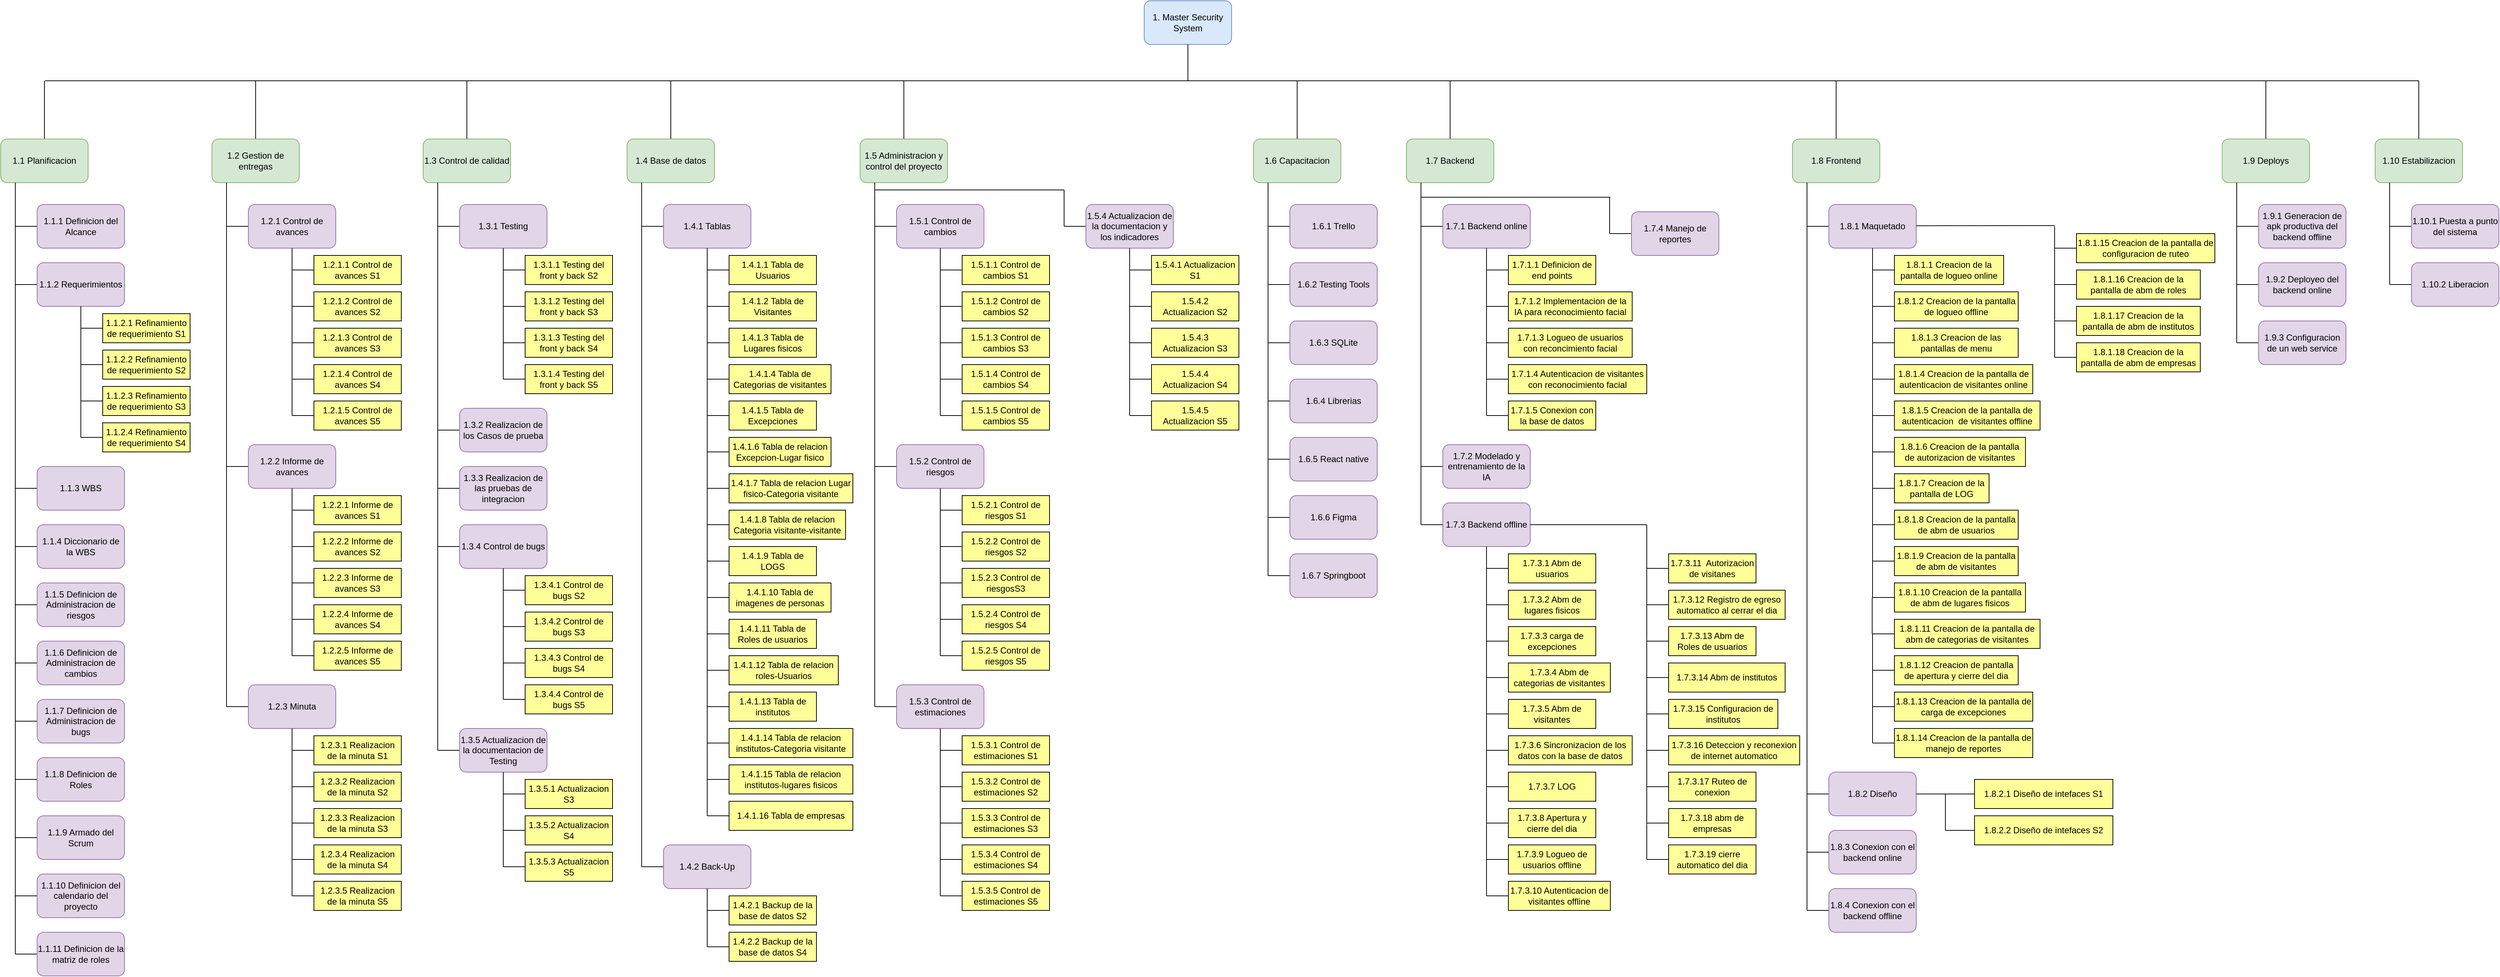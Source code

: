 <mxfile version="24.3.1" type="device">
  <diagram name="Página-1" id="8R1acGD2brgzuFJFoaWq">
    <mxGraphModel dx="1615" dy="815" grid="1" gridSize="10" guides="1" tooltips="1" connect="1" arrows="1" fold="1" page="1" pageScale="1" pageWidth="3550" pageHeight="1450" math="0" shadow="0">
      <root>
        <mxCell id="0" />
        <mxCell id="1" parent="0" />
        <mxCell id="8jaNI_x-NqVsXLAYibWx-1" value="1. Master Security System" style="rounded=1;whiteSpace=wrap;html=1;fillColor=#dae8fc;strokeColor=#6c8ebf;" parent="1" vertex="1">
          <mxGeometry x="1650" y="70" width="120" height="60" as="geometry" />
        </mxCell>
        <mxCell id="8jaNI_x-NqVsXLAYibWx-2" value="" style="endArrow=none;html=1;rounded=0;entryX=0.5;entryY=1;entryDx=0;entryDy=0;" parent="1" target="8jaNI_x-NqVsXLAYibWx-1" edge="1">
          <mxGeometry width="50" height="50" relative="1" as="geometry">
            <mxPoint x="1710" y="180" as="sourcePoint" />
            <mxPoint x="1780" y="170" as="targetPoint" />
          </mxGeometry>
        </mxCell>
        <mxCell id="8jaNI_x-NqVsXLAYibWx-3" value="" style="endArrow=none;html=1;rounded=0;" parent="1" edge="1">
          <mxGeometry width="50" height="50" relative="1" as="geometry">
            <mxPoint x="140.941" y="180" as="sourcePoint" />
            <mxPoint x="3400" y="180" as="targetPoint" />
          </mxGeometry>
        </mxCell>
        <mxCell id="8jaNI_x-NqVsXLAYibWx-4" value="" style="endArrow=none;html=1;rounded=0;exitX=0.5;exitY=0;exitDx=0;exitDy=0;" parent="1" source="8jaNI_x-NqVsXLAYibWx-16" edge="1">
          <mxGeometry width="50" height="50" relative="1" as="geometry">
            <mxPoint x="140" y="260" as="sourcePoint" />
            <mxPoint x="140" y="180" as="targetPoint" />
          </mxGeometry>
        </mxCell>
        <mxCell id="8jaNI_x-NqVsXLAYibWx-13" value="" style="endArrow=none;html=1;rounded=0;exitX=0.5;exitY=0;exitDx=0;exitDy=0;" parent="1" source="8jaNI_x-NqVsXLAYibWx-17" edge="1">
          <mxGeometry width="50" height="50" relative="1" as="geometry">
            <mxPoint x="430" y="260" as="sourcePoint" />
            <mxPoint x="430" y="180" as="targetPoint" />
          </mxGeometry>
        </mxCell>
        <mxCell id="8jaNI_x-NqVsXLAYibWx-16" value="1.1 Planificacion" style="rounded=1;whiteSpace=wrap;html=1;fillColor=#d5e8d4;strokeColor=#82b366;" parent="1" vertex="1">
          <mxGeometry x="80" y="260" width="120" height="60" as="geometry" />
        </mxCell>
        <mxCell id="8jaNI_x-NqVsXLAYibWx-17" value="1.2 Gestion de entregas" style="rounded=1;whiteSpace=wrap;html=1;fillColor=#d5e8d4;strokeColor=#82b366;" parent="1" vertex="1">
          <mxGeometry x="370" y="260" width="120" height="60" as="geometry" />
        </mxCell>
        <mxCell id="8jaNI_x-NqVsXLAYibWx-18" value="" style="endArrow=none;html=1;rounded=0;exitX=0.5;exitY=0;exitDx=0;exitDy=0;" parent="1" source="8jaNI_x-NqVsXLAYibWx-19" edge="1">
          <mxGeometry width="50" height="50" relative="1" as="geometry">
            <mxPoint x="720" y="260" as="sourcePoint" />
            <mxPoint x="720" y="180" as="targetPoint" />
          </mxGeometry>
        </mxCell>
        <mxCell id="8jaNI_x-NqVsXLAYibWx-19" value="1.3 Control de calidad" style="rounded=1;whiteSpace=wrap;html=1;fillColor=#d5e8d4;strokeColor=#82b366;" parent="1" vertex="1">
          <mxGeometry x="660" y="260" width="120" height="60" as="geometry" />
        </mxCell>
        <mxCell id="8jaNI_x-NqVsXLAYibWx-20" value="" style="endArrow=none;html=1;rounded=0;exitX=0.5;exitY=0;exitDx=0;exitDy=0;" parent="1" source="8jaNI_x-NqVsXLAYibWx-21" edge="1">
          <mxGeometry width="50" height="50" relative="1" as="geometry">
            <mxPoint x="1000" y="260" as="sourcePoint" />
            <mxPoint x="1000" y="180" as="targetPoint" />
          </mxGeometry>
        </mxCell>
        <mxCell id="8jaNI_x-NqVsXLAYibWx-21" value="1.4 Base de datos" style="rounded=1;whiteSpace=wrap;html=1;fillColor=#d5e8d4;strokeColor=#82b366;" parent="1" vertex="1">
          <mxGeometry x="940" y="260" width="120" height="60" as="geometry" />
        </mxCell>
        <mxCell id="8jaNI_x-NqVsXLAYibWx-26" value="" style="endArrow=none;html=1;rounded=0;exitX=0.5;exitY=0;exitDx=0;exitDy=0;" parent="1" source="8jaNI_x-NqVsXLAYibWx-27" edge="1">
          <mxGeometry width="50" height="50" relative="1" as="geometry">
            <mxPoint x="1840" y="290" as="sourcePoint" />
            <mxPoint x="2600" y="180" as="targetPoint" />
          </mxGeometry>
        </mxCell>
        <mxCell id="8jaNI_x-NqVsXLAYibWx-27" value="1.8 Frontend" style="rounded=1;whiteSpace=wrap;html=1;fillColor=#d5e8d4;strokeColor=#82b366;" parent="1" vertex="1">
          <mxGeometry x="2540" y="260" width="120" height="60" as="geometry" />
        </mxCell>
        <mxCell id="8jaNI_x-NqVsXLAYibWx-28" value="" style="endArrow=none;html=1;rounded=0;exitX=0.5;exitY=0;exitDx=0;exitDy=0;" parent="1" source="8jaNI_x-NqVsXLAYibWx-29" edge="1">
          <mxGeometry width="50" height="50" relative="1" as="geometry">
            <mxPoint x="2070" y="260" as="sourcePoint" />
            <mxPoint x="2070" y="180" as="targetPoint" />
          </mxGeometry>
        </mxCell>
        <mxCell id="8jaNI_x-NqVsXLAYibWx-29" value="1.7 Backend" style="rounded=1;whiteSpace=wrap;html=1;fillColor=#d5e8d4;strokeColor=#82b366;" parent="1" vertex="1">
          <mxGeometry x="2010" y="260" width="120" height="60" as="geometry" />
        </mxCell>
        <mxCell id="8jaNI_x-NqVsXLAYibWx-30" value="" style="endArrow=none;html=1;rounded=0;exitX=0.5;exitY=0;exitDx=0;exitDy=0;" parent="1" source="8jaNI_x-NqVsXLAYibWx-31" edge="1">
          <mxGeometry width="50" height="50" relative="1" as="geometry">
            <mxPoint x="1510" y="290" as="sourcePoint" />
            <mxPoint x="1860" y="180" as="targetPoint" />
          </mxGeometry>
        </mxCell>
        <mxCell id="8jaNI_x-NqVsXLAYibWx-31" value="1.6 Capacitacion" style="rounded=1;whiteSpace=wrap;html=1;fillColor=#d5e8d4;strokeColor=#82b366;" parent="1" vertex="1">
          <mxGeometry x="1800" y="260" width="120" height="60" as="geometry" />
        </mxCell>
        <mxCell id="8jaNI_x-NqVsXLAYibWx-32" value="" style="endArrow=none;html=1;rounded=0;exitX=0.5;exitY=0;exitDx=0;exitDy=0;" parent="1" source="8jaNI_x-NqVsXLAYibWx-33" edge="1">
          <mxGeometry width="50" height="50" relative="1" as="geometry">
            <mxPoint x="1320" y="260" as="sourcePoint" />
            <mxPoint x="1320" y="180" as="targetPoint" />
          </mxGeometry>
        </mxCell>
        <mxCell id="8jaNI_x-NqVsXLAYibWx-33" value="1.5 Administracion y control del proyecto" style="rounded=1;whiteSpace=wrap;html=1;fillColor=#d5e8d4;strokeColor=#82b366;" parent="1" vertex="1">
          <mxGeometry x="1260" y="260" width="120" height="60" as="geometry" />
        </mxCell>
        <mxCell id="8jaNI_x-NqVsXLAYibWx-34" value="" style="endArrow=none;html=1;rounded=0;exitX=0.5;exitY=0;exitDx=0;exitDy=0;" parent="1" source="8jaNI_x-NqVsXLAYibWx-35" edge="1">
          <mxGeometry width="50" height="50" relative="1" as="geometry">
            <mxPoint x="2430" y="290" as="sourcePoint" />
            <mxPoint x="3190" y="180" as="targetPoint" />
          </mxGeometry>
        </mxCell>
        <mxCell id="8jaNI_x-NqVsXLAYibWx-35" value="1.9 Deploys" style="rounded=1;whiteSpace=wrap;html=1;fillColor=#d5e8d4;strokeColor=#82b366;" parent="1" vertex="1">
          <mxGeometry x="3130" y="260" width="120" height="60" as="geometry" />
        </mxCell>
        <mxCell id="8jaNI_x-NqVsXLAYibWx-38" value="" style="endArrow=none;html=1;rounded=0;exitX=0.5;exitY=0;exitDx=0;exitDy=0;" parent="1" source="8jaNI_x-NqVsXLAYibWx-39" edge="1">
          <mxGeometry width="50" height="50" relative="1" as="geometry">
            <mxPoint x="2640" y="290" as="sourcePoint" />
            <mxPoint x="3400" y="180" as="targetPoint" />
          </mxGeometry>
        </mxCell>
        <mxCell id="8jaNI_x-NqVsXLAYibWx-39" value="1.10 Estabilizacion" style="rounded=1;whiteSpace=wrap;html=1;fillColor=#d5e8d4;strokeColor=#82b366;" parent="1" vertex="1">
          <mxGeometry x="3340" y="260" width="120" height="60" as="geometry" />
        </mxCell>
        <mxCell id="8jaNI_x-NqVsXLAYibWx-40" value="" style="endArrow=none;html=1;rounded=0;entryX=0.25;entryY=1;entryDx=0;entryDy=0;" parent="1" edge="1">
          <mxGeometry width="50" height="50" relative="1" as="geometry">
            <mxPoint x="100" y="1380" as="sourcePoint" />
            <mxPoint x="100" y="320" as="targetPoint" />
          </mxGeometry>
        </mxCell>
        <mxCell id="8jaNI_x-NqVsXLAYibWx-41" value="" style="endArrow=none;html=1;rounded=0;exitX=0;exitY=0.5;exitDx=0;exitDy=0;" parent="1" source="8jaNI_x-NqVsXLAYibWx-43" edge="1">
          <mxGeometry width="50" height="50" relative="1" as="geometry">
            <mxPoint x="150" y="380" as="sourcePoint" />
            <mxPoint x="100" y="380" as="targetPoint" />
          </mxGeometry>
        </mxCell>
        <mxCell id="8jaNI_x-NqVsXLAYibWx-43" value="1.1.1 Definicion del Alcance" style="rounded=1;whiteSpace=wrap;html=1;fillColor=#e1d5e7;strokeColor=#9673a6;" parent="1" vertex="1">
          <mxGeometry x="130" y="350" width="120" height="60" as="geometry" />
        </mxCell>
        <mxCell id="8jaNI_x-NqVsXLAYibWx-45" value="" style="endArrow=none;html=1;rounded=0;exitX=0;exitY=0.5;exitDx=0;exitDy=0;" parent="1" source="8jaNI_x-NqVsXLAYibWx-46" edge="1">
          <mxGeometry width="50" height="50" relative="1" as="geometry">
            <mxPoint x="150" y="460" as="sourcePoint" />
            <mxPoint x="100" y="460" as="targetPoint" />
          </mxGeometry>
        </mxCell>
        <mxCell id="8jaNI_x-NqVsXLAYibWx-46" value="1.1.2 Requerimientos" style="rounded=1;whiteSpace=wrap;html=1;fillColor=#e1d5e7;strokeColor=#9673a6;" parent="1" vertex="1">
          <mxGeometry x="130" y="430" width="120" height="60" as="geometry" />
        </mxCell>
        <mxCell id="8jaNI_x-NqVsXLAYibWx-47" value="" style="endArrow=none;html=1;rounded=0;exitX=0;exitY=0.5;exitDx=0;exitDy=0;" parent="1" source="8jaNI_x-NqVsXLAYibWx-48" edge="1">
          <mxGeometry width="50" height="50" relative="1" as="geometry">
            <mxPoint x="150" y="740" as="sourcePoint" />
            <mxPoint x="100" y="740" as="targetPoint" />
          </mxGeometry>
        </mxCell>
        <mxCell id="8jaNI_x-NqVsXLAYibWx-48" value="1.1.3 WBS" style="rounded=1;whiteSpace=wrap;html=1;fillColor=#e1d5e7;strokeColor=#9673a6;" parent="1" vertex="1">
          <mxGeometry x="130" y="710" width="120" height="60" as="geometry" />
        </mxCell>
        <mxCell id="8jaNI_x-NqVsXLAYibWx-49" value="" style="endArrow=none;html=1;rounded=0;exitX=0;exitY=0.5;exitDx=0;exitDy=0;" parent="1" source="8jaNI_x-NqVsXLAYibWx-50" edge="1">
          <mxGeometry width="50" height="50" relative="1" as="geometry">
            <mxPoint x="150" y="820" as="sourcePoint" />
            <mxPoint x="100" y="820" as="targetPoint" />
          </mxGeometry>
        </mxCell>
        <mxCell id="8jaNI_x-NqVsXLAYibWx-50" value="1.1.4 Diccionario de la WBS" style="rounded=1;whiteSpace=wrap;html=1;fillColor=#e1d5e7;strokeColor=#9673a6;" parent="1" vertex="1">
          <mxGeometry x="130" y="790" width="120" height="60" as="geometry" />
        </mxCell>
        <mxCell id="8jaNI_x-NqVsXLAYibWx-51" value="" style="endArrow=none;html=1;rounded=0;exitX=0;exitY=0.5;exitDx=0;exitDy=0;" parent="1" source="8jaNI_x-NqVsXLAYibWx-52" edge="1">
          <mxGeometry width="50" height="50" relative="1" as="geometry">
            <mxPoint x="150" y="900" as="sourcePoint" />
            <mxPoint x="100" y="900" as="targetPoint" />
          </mxGeometry>
        </mxCell>
        <mxCell id="8jaNI_x-NqVsXLAYibWx-52" value="1.1.5 Definicion de Administracion de riesgos" style="rounded=1;whiteSpace=wrap;html=1;fillColor=#e1d5e7;strokeColor=#9673a6;" parent="1" vertex="1">
          <mxGeometry x="130" y="870" width="120" height="60" as="geometry" />
        </mxCell>
        <mxCell id="8jaNI_x-NqVsXLAYibWx-53" value="" style="endArrow=none;html=1;rounded=0;exitX=0;exitY=0.5;exitDx=0;exitDy=0;" parent="1" source="8jaNI_x-NqVsXLAYibWx-54" edge="1">
          <mxGeometry width="50" height="50" relative="1" as="geometry">
            <mxPoint x="150" y="980" as="sourcePoint" />
            <mxPoint x="100" y="980" as="targetPoint" />
          </mxGeometry>
        </mxCell>
        <mxCell id="8jaNI_x-NqVsXLAYibWx-54" value="1.1.6 Definicion de Administracion de cambios" style="rounded=1;whiteSpace=wrap;html=1;fillColor=#e1d5e7;strokeColor=#9673a6;" parent="1" vertex="1">
          <mxGeometry x="130" y="950" width="120" height="60" as="geometry" />
        </mxCell>
        <mxCell id="8jaNI_x-NqVsXLAYibWx-55" value="" style="endArrow=none;html=1;rounded=0;entryX=0.25;entryY=1;entryDx=0;entryDy=0;" parent="1" edge="1">
          <mxGeometry width="50" height="50" relative="1" as="geometry">
            <mxPoint x="390" y="1040" as="sourcePoint" />
            <mxPoint x="390" y="320" as="targetPoint" />
          </mxGeometry>
        </mxCell>
        <mxCell id="8jaNI_x-NqVsXLAYibWx-56" value="" style="endArrow=none;html=1;rounded=0;exitX=0;exitY=0.5;exitDx=0;exitDy=0;" parent="1" source="8jaNI_x-NqVsXLAYibWx-57" edge="1">
          <mxGeometry width="50" height="50" relative="1" as="geometry">
            <mxPoint x="440" y="380" as="sourcePoint" />
            <mxPoint x="390" y="380" as="targetPoint" />
          </mxGeometry>
        </mxCell>
        <mxCell id="8jaNI_x-NqVsXLAYibWx-57" value="1.2.1 Control de avances" style="rounded=1;whiteSpace=wrap;html=1;fillColor=#e1d5e7;strokeColor=#9673a6;" parent="1" vertex="1">
          <mxGeometry x="420" y="350" width="120" height="60" as="geometry" />
        </mxCell>
        <mxCell id="8jaNI_x-NqVsXLAYibWx-58" value="" style="endArrow=none;html=1;rounded=0;exitX=0;exitY=0.5;exitDx=0;exitDy=0;" parent="1" source="8jaNI_x-NqVsXLAYibWx-59" edge="1">
          <mxGeometry width="50" height="50" relative="1" as="geometry">
            <mxPoint x="440" y="710" as="sourcePoint" />
            <mxPoint x="390" y="710" as="targetPoint" />
          </mxGeometry>
        </mxCell>
        <mxCell id="8jaNI_x-NqVsXLAYibWx-59" value="1.2.2 Informe de avances" style="rounded=1;whiteSpace=wrap;html=1;fillColor=#e1d5e7;strokeColor=#9673a6;" parent="1" vertex="1">
          <mxGeometry x="420" y="680" width="120" height="60" as="geometry" />
        </mxCell>
        <mxCell id="8jaNI_x-NqVsXLAYibWx-60" value="" style="endArrow=none;html=1;rounded=0;exitX=0;exitY=0.5;exitDx=0;exitDy=0;" parent="1" source="8jaNI_x-NqVsXLAYibWx-61" edge="1">
          <mxGeometry width="50" height="50" relative="1" as="geometry">
            <mxPoint x="440" y="1040" as="sourcePoint" />
            <mxPoint x="390" y="1040" as="targetPoint" />
          </mxGeometry>
        </mxCell>
        <mxCell id="8jaNI_x-NqVsXLAYibWx-61" value="1.2.3 Minuta" style="rounded=1;whiteSpace=wrap;html=1;fillColor=#e1d5e7;strokeColor=#9673a6;" parent="1" vertex="1">
          <mxGeometry x="420" y="1010" width="120" height="60" as="geometry" />
        </mxCell>
        <mxCell id="8jaNI_x-NqVsXLAYibWx-68" value="" style="endArrow=none;html=1;rounded=0;entryX=0.25;entryY=1;entryDx=0;entryDy=0;" parent="1" edge="1">
          <mxGeometry width="50" height="50" relative="1" as="geometry">
            <mxPoint x="680" y="1100" as="sourcePoint" />
            <mxPoint x="680" y="320" as="targetPoint" />
          </mxGeometry>
        </mxCell>
        <mxCell id="8jaNI_x-NqVsXLAYibWx-69" value="" style="endArrow=none;html=1;rounded=0;exitX=0;exitY=0.5;exitDx=0;exitDy=0;" parent="1" source="8jaNI_x-NqVsXLAYibWx-70" edge="1">
          <mxGeometry width="50" height="50" relative="1" as="geometry">
            <mxPoint x="730" y="380" as="sourcePoint" />
            <mxPoint x="680" y="380" as="targetPoint" />
          </mxGeometry>
        </mxCell>
        <mxCell id="8jaNI_x-NqVsXLAYibWx-70" value="1.3.1 Testing" style="rounded=1;whiteSpace=wrap;html=1;fillColor=#e1d5e7;strokeColor=#9673a6;" parent="1" vertex="1">
          <mxGeometry x="710" y="350" width="120" height="60" as="geometry" />
        </mxCell>
        <mxCell id="8jaNI_x-NqVsXLAYibWx-73" value="" style="endArrow=none;html=1;rounded=0;exitX=0;exitY=0.5;exitDx=0;exitDy=0;" parent="1" source="8jaNI_x-NqVsXLAYibWx-74" edge="1">
          <mxGeometry width="50" height="50" relative="1" as="geometry">
            <mxPoint x="730" y="740" as="sourcePoint" />
            <mxPoint x="680" y="740" as="targetPoint" />
          </mxGeometry>
        </mxCell>
        <mxCell id="8jaNI_x-NqVsXLAYibWx-74" value="1.3.3 Realizacion de las pruebas de integracion" style="rounded=1;whiteSpace=wrap;html=1;fillColor=#e1d5e7;strokeColor=#9673a6;" parent="1" vertex="1">
          <mxGeometry x="710" y="710" width="120" height="60" as="geometry" />
        </mxCell>
        <mxCell id="8jaNI_x-NqVsXLAYibWx-75" value="" style="endArrow=none;html=1;rounded=0;exitX=0;exitY=0.5;exitDx=0;exitDy=0;" parent="1" source="8jaNI_x-NqVsXLAYibWx-76" edge="1">
          <mxGeometry width="50" height="50" relative="1" as="geometry">
            <mxPoint x="730" y="1100" as="sourcePoint" />
            <mxPoint x="680" y="1100" as="targetPoint" />
          </mxGeometry>
        </mxCell>
        <mxCell id="8jaNI_x-NqVsXLAYibWx-76" value="1.3.5 Actualizacion de la documentacion de Testing" style="rounded=1;whiteSpace=wrap;html=1;fillColor=#e1d5e7;strokeColor=#9673a6;" parent="1" vertex="1">
          <mxGeometry x="710" y="1070" width="120" height="60" as="geometry" />
        </mxCell>
        <mxCell id="8jaNI_x-NqVsXLAYibWx-81" value="" style="endArrow=none;html=1;rounded=0;entryX=0.25;entryY=1;entryDx=0;entryDy=0;" parent="1" edge="1">
          <mxGeometry width="50" height="50" relative="1" as="geometry">
            <mxPoint x="960" y="1260" as="sourcePoint" />
            <mxPoint x="960" y="320" as="targetPoint" />
          </mxGeometry>
        </mxCell>
        <mxCell id="8jaNI_x-NqVsXLAYibWx-82" value="" style="endArrow=none;html=1;rounded=0;exitX=0;exitY=0.5;exitDx=0;exitDy=0;" parent="1" source="8jaNI_x-NqVsXLAYibWx-83" edge="1">
          <mxGeometry width="50" height="50" relative="1" as="geometry">
            <mxPoint x="1010" y="380" as="sourcePoint" />
            <mxPoint x="960" y="380" as="targetPoint" />
          </mxGeometry>
        </mxCell>
        <mxCell id="8jaNI_x-NqVsXLAYibWx-83" value="1.4.1 Tablas" style="rounded=1;whiteSpace=wrap;html=1;fillColor=#e1d5e7;strokeColor=#9673a6;" parent="1" vertex="1">
          <mxGeometry x="990" y="350" width="120" height="60" as="geometry" />
        </mxCell>
        <mxCell id="8jaNI_x-NqVsXLAYibWx-84" value="" style="endArrow=none;html=1;rounded=0;exitX=0;exitY=0.5;exitDx=0;exitDy=0;" parent="1" source="8jaNI_x-NqVsXLAYibWx-85" edge="1">
          <mxGeometry width="50" height="50" relative="1" as="geometry">
            <mxPoint x="1010" y="1260" as="sourcePoint" />
            <mxPoint x="960" y="1260" as="targetPoint" />
          </mxGeometry>
        </mxCell>
        <mxCell id="8jaNI_x-NqVsXLAYibWx-85" value="1.4.2 Back-Up" style="rounded=1;whiteSpace=wrap;html=1;fillColor=#e1d5e7;strokeColor=#9673a6;" parent="1" vertex="1">
          <mxGeometry x="990" y="1230" width="120" height="60" as="geometry" />
        </mxCell>
        <mxCell id="8jaNI_x-NqVsXLAYibWx-94" value="" style="endArrow=none;html=1;rounded=0;entryX=0.25;entryY=1;entryDx=0;entryDy=0;" parent="1" edge="1">
          <mxGeometry width="50" height="50" relative="1" as="geometry">
            <mxPoint x="1280" y="1040" as="sourcePoint" />
            <mxPoint x="1280" y="320" as="targetPoint" />
          </mxGeometry>
        </mxCell>
        <mxCell id="8jaNI_x-NqVsXLAYibWx-101" value="" style="endArrow=none;html=1;rounded=0;exitX=0;exitY=0.5;exitDx=0;exitDy=0;" parent="1" source="8jaNI_x-NqVsXLAYibWx-102" edge="1">
          <mxGeometry width="50" height="50" relative="1" as="geometry">
            <mxPoint x="1330" y="380" as="sourcePoint" />
            <mxPoint x="1280" y="380" as="targetPoint" />
          </mxGeometry>
        </mxCell>
        <mxCell id="8jaNI_x-NqVsXLAYibWx-102" value="1.5.1 Control de cambios" style="rounded=1;whiteSpace=wrap;html=1;fillColor=#e1d5e7;strokeColor=#9673a6;" parent="1" vertex="1">
          <mxGeometry x="1310" y="350" width="120" height="60" as="geometry" />
        </mxCell>
        <mxCell id="8jaNI_x-NqVsXLAYibWx-105" value="" style="endArrow=none;html=1;rounded=0;exitX=0;exitY=0.5;exitDx=0;exitDy=0;" parent="1" source="8jaNI_x-NqVsXLAYibWx-106" edge="1">
          <mxGeometry width="50" height="50" relative="1" as="geometry">
            <mxPoint x="1590" y="380" as="sourcePoint" />
            <mxPoint x="1540" y="380" as="targetPoint" />
          </mxGeometry>
        </mxCell>
        <mxCell id="8jaNI_x-NqVsXLAYibWx-106" value="1.5.4 Actualizacion de la documentacion y los indicadores" style="rounded=1;whiteSpace=wrap;html=1;fillColor=#e1d5e7;strokeColor=#9673a6;" parent="1" vertex="1">
          <mxGeometry x="1570" y="350" width="120" height="60" as="geometry" />
        </mxCell>
        <mxCell id="8jaNI_x-NqVsXLAYibWx-107" value="" style="endArrow=none;html=1;rounded=0;entryX=0.25;entryY=1;entryDx=0;entryDy=0;" parent="1" edge="1">
          <mxGeometry width="50" height="50" relative="1" as="geometry">
            <mxPoint x="1820" y="860" as="sourcePoint" />
            <mxPoint x="1820" y="320" as="targetPoint" />
          </mxGeometry>
        </mxCell>
        <mxCell id="8jaNI_x-NqVsXLAYibWx-108" value="" style="endArrow=none;html=1;rounded=0;exitX=0;exitY=0.5;exitDx=0;exitDy=0;" parent="1" source="8jaNI_x-NqVsXLAYibWx-109" edge="1">
          <mxGeometry width="50" height="50" relative="1" as="geometry">
            <mxPoint x="1870" y="380" as="sourcePoint" />
            <mxPoint x="1820" y="380" as="targetPoint" />
          </mxGeometry>
        </mxCell>
        <mxCell id="8jaNI_x-NqVsXLAYibWx-109" value="1.6.1 Trello" style="rounded=1;whiteSpace=wrap;html=1;fillColor=#e1d5e7;strokeColor=#9673a6;" parent="1" vertex="1">
          <mxGeometry x="1850" y="350" width="120" height="60" as="geometry" />
        </mxCell>
        <mxCell id="8jaNI_x-NqVsXLAYibWx-110" value="" style="endArrow=none;html=1;rounded=0;exitX=0;exitY=0.5;exitDx=0;exitDy=0;" parent="1" source="8jaNI_x-NqVsXLAYibWx-111" edge="1">
          <mxGeometry width="50" height="50" relative="1" as="geometry">
            <mxPoint x="1870" y="460" as="sourcePoint" />
            <mxPoint x="1820" y="460" as="targetPoint" />
          </mxGeometry>
        </mxCell>
        <mxCell id="8jaNI_x-NqVsXLAYibWx-111" value="1.6.2 Testing Tools" style="rounded=1;whiteSpace=wrap;html=1;fillColor=#e1d5e7;strokeColor=#9673a6;" parent="1" vertex="1">
          <mxGeometry x="1850" y="430" width="120" height="60" as="geometry" />
        </mxCell>
        <mxCell id="8jaNI_x-NqVsXLAYibWx-112" value="" style="endArrow=none;html=1;rounded=0;exitX=0;exitY=0.5;exitDx=0;exitDy=0;" parent="1" source="8jaNI_x-NqVsXLAYibWx-113" edge="1">
          <mxGeometry width="50" height="50" relative="1" as="geometry">
            <mxPoint x="1870" y="540" as="sourcePoint" />
            <mxPoint x="1820" y="540" as="targetPoint" />
          </mxGeometry>
        </mxCell>
        <mxCell id="8jaNI_x-NqVsXLAYibWx-113" value="1.6.3 SQLite" style="rounded=1;whiteSpace=wrap;html=1;fillColor=#e1d5e7;strokeColor=#9673a6;" parent="1" vertex="1">
          <mxGeometry x="1850" y="510" width="120" height="60" as="geometry" />
        </mxCell>
        <mxCell id="8jaNI_x-NqVsXLAYibWx-114" value="" style="endArrow=none;html=1;rounded=0;exitX=0;exitY=0.5;exitDx=0;exitDy=0;" parent="1" source="8jaNI_x-NqVsXLAYibWx-115" edge="1">
          <mxGeometry width="50" height="50" relative="1" as="geometry">
            <mxPoint x="1870" y="620" as="sourcePoint" />
            <mxPoint x="1820" y="620" as="targetPoint" />
          </mxGeometry>
        </mxCell>
        <mxCell id="8jaNI_x-NqVsXLAYibWx-115" value="1.6.4 Librerias" style="rounded=1;whiteSpace=wrap;html=1;fillColor=#e1d5e7;strokeColor=#9673a6;" parent="1" vertex="1">
          <mxGeometry x="1850" y="590" width="120" height="60" as="geometry" />
        </mxCell>
        <mxCell id="8jaNI_x-NqVsXLAYibWx-116" value="" style="endArrow=none;html=1;rounded=0;exitX=0;exitY=0.5;exitDx=0;exitDy=0;" parent="1" source="8jaNI_x-NqVsXLAYibWx-117" edge="1">
          <mxGeometry width="50" height="50" relative="1" as="geometry">
            <mxPoint x="1870" y="700" as="sourcePoint" />
            <mxPoint x="1820" y="700" as="targetPoint" />
          </mxGeometry>
        </mxCell>
        <mxCell id="8jaNI_x-NqVsXLAYibWx-117" value="1.6.5 React native" style="rounded=1;whiteSpace=wrap;html=1;fillColor=#e1d5e7;strokeColor=#9673a6;" parent="1" vertex="1">
          <mxGeometry x="1850" y="670" width="120" height="60" as="geometry" />
        </mxCell>
        <mxCell id="8jaNI_x-NqVsXLAYibWx-120" value="" style="endArrow=none;html=1;rounded=0;entryX=0.25;entryY=1;entryDx=0;entryDy=0;" parent="1" edge="1">
          <mxGeometry width="50" height="50" relative="1" as="geometry">
            <mxPoint x="2030" y="790" as="sourcePoint" />
            <mxPoint x="2030" y="320" as="targetPoint" />
          </mxGeometry>
        </mxCell>
        <mxCell id="8jaNI_x-NqVsXLAYibWx-123" value="" style="endArrow=none;html=1;rounded=0;exitX=0;exitY=0.5;exitDx=0;exitDy=0;" parent="1" source="8jaNI_x-NqVsXLAYibWx-124" edge="1">
          <mxGeometry width="50" height="50" relative="1" as="geometry">
            <mxPoint x="2080" y="710" as="sourcePoint" />
            <mxPoint x="2030" y="710" as="targetPoint" />
          </mxGeometry>
        </mxCell>
        <mxCell id="8jaNI_x-NqVsXLAYibWx-124" value="1.7.2 Modelado y entrenamiento de la IA" style="rounded=1;whiteSpace=wrap;html=1;fillColor=#e1d5e7;strokeColor=#9673a6;" parent="1" vertex="1">
          <mxGeometry x="2060" y="680" width="120" height="60" as="geometry" />
        </mxCell>
        <mxCell id="8jaNI_x-NqVsXLAYibWx-133" value="" style="endArrow=none;html=1;rounded=0;entryX=0.25;entryY=1;entryDx=0;entryDy=0;" parent="1" edge="1">
          <mxGeometry width="50" height="50" relative="1" as="geometry">
            <mxPoint x="2560" y="1320" as="sourcePoint" />
            <mxPoint x="2560" y="320" as="targetPoint" />
          </mxGeometry>
        </mxCell>
        <mxCell id="8jaNI_x-NqVsXLAYibWx-134" value="" style="endArrow=none;html=1;rounded=0;exitX=0;exitY=0.5;exitDx=0;exitDy=0;" parent="1" source="8jaNI_x-NqVsXLAYibWx-135" edge="1">
          <mxGeometry width="50" height="50" relative="1" as="geometry">
            <mxPoint x="2610" y="380" as="sourcePoint" />
            <mxPoint x="2560" y="380" as="targetPoint" />
          </mxGeometry>
        </mxCell>
        <mxCell id="8jaNI_x-NqVsXLAYibWx-135" value="1.8.1 Maquetado" style="rounded=1;whiteSpace=wrap;html=1;fillColor=#e1d5e7;strokeColor=#9673a6;" parent="1" vertex="1">
          <mxGeometry x="2590" y="350" width="120" height="60" as="geometry" />
        </mxCell>
        <mxCell id="8jaNI_x-NqVsXLAYibWx-138" value="" style="endArrow=none;html=1;rounded=0;exitX=0;exitY=0.5;exitDx=0;exitDy=0;" parent="1" source="8jaNI_x-NqVsXLAYibWx-139" edge="1">
          <mxGeometry width="50" height="50" relative="1" as="geometry">
            <mxPoint x="2610" y="1240" as="sourcePoint" />
            <mxPoint x="2560" y="1240" as="targetPoint" />
          </mxGeometry>
        </mxCell>
        <mxCell id="8jaNI_x-NqVsXLAYibWx-139" value="1.8.3 Conexion con el backend online" style="rounded=1;whiteSpace=wrap;html=1;fillColor=#e1d5e7;strokeColor=#9673a6;" parent="1" vertex="1">
          <mxGeometry x="2590" y="1210" width="120" height="60" as="geometry" />
        </mxCell>
        <mxCell id="8jaNI_x-NqVsXLAYibWx-140" value="" style="endArrow=none;html=1;rounded=0;exitX=0;exitY=0.5;exitDx=0;exitDy=0;" parent="1" source="8jaNI_x-NqVsXLAYibWx-141" edge="1">
          <mxGeometry width="50" height="50" relative="1" as="geometry">
            <mxPoint x="2610" y="1160" as="sourcePoint" />
            <mxPoint x="2560" y="1160" as="targetPoint" />
          </mxGeometry>
        </mxCell>
        <mxCell id="8jaNI_x-NqVsXLAYibWx-141" value="1.8.2 Diseño" style="rounded=1;whiteSpace=wrap;html=1;fillColor=#e1d5e7;strokeColor=#9673a6;" parent="1" vertex="1">
          <mxGeometry x="2590" y="1130" width="120" height="60" as="geometry" />
        </mxCell>
        <mxCell id="8jaNI_x-NqVsXLAYibWx-146" value="" style="endArrow=none;html=1;rounded=0;entryX=0.25;entryY=1;entryDx=0;entryDy=0;" parent="1" edge="1">
          <mxGeometry width="50" height="50" relative="1" as="geometry">
            <mxPoint x="3150" y="540" as="sourcePoint" />
            <mxPoint x="3150" y="320" as="targetPoint" />
          </mxGeometry>
        </mxCell>
        <mxCell id="8jaNI_x-NqVsXLAYibWx-147" value="" style="endArrow=none;html=1;rounded=0;exitX=0;exitY=0.5;exitDx=0;exitDy=0;" parent="1" source="8jaNI_x-NqVsXLAYibWx-148" edge="1">
          <mxGeometry width="50" height="50" relative="1" as="geometry">
            <mxPoint x="3200" y="380" as="sourcePoint" />
            <mxPoint x="3150" y="380" as="targetPoint" />
          </mxGeometry>
        </mxCell>
        <mxCell id="8jaNI_x-NqVsXLAYibWx-148" value="1.9.1 Generacion de apk productiva del backend offline" style="rounded=1;whiteSpace=wrap;html=1;fillColor=#e1d5e7;strokeColor=#9673a6;" parent="1" vertex="1">
          <mxGeometry x="3180" y="350" width="120" height="60" as="geometry" />
        </mxCell>
        <mxCell id="8jaNI_x-NqVsXLAYibWx-149" value="" style="endArrow=none;html=1;rounded=0;exitX=0;exitY=0.5;exitDx=0;exitDy=0;" parent="1" source="8jaNI_x-NqVsXLAYibWx-150" edge="1">
          <mxGeometry width="50" height="50" relative="1" as="geometry">
            <mxPoint x="3200" y="460" as="sourcePoint" />
            <mxPoint x="3150" y="460" as="targetPoint" />
          </mxGeometry>
        </mxCell>
        <mxCell id="8jaNI_x-NqVsXLAYibWx-150" value="1.9.2 Deployeo del backend online" style="rounded=1;whiteSpace=wrap;html=1;fillColor=#e1d5e7;strokeColor=#9673a6;" parent="1" vertex="1">
          <mxGeometry x="3180" y="430" width="120" height="60" as="geometry" />
        </mxCell>
        <mxCell id="8jaNI_x-NqVsXLAYibWx-151" value="" style="endArrow=none;html=1;rounded=0;exitX=0;exitY=0.5;exitDx=0;exitDy=0;" parent="1" source="8jaNI_x-NqVsXLAYibWx-152" edge="1">
          <mxGeometry width="50" height="50" relative="1" as="geometry">
            <mxPoint x="3200" y="540" as="sourcePoint" />
            <mxPoint x="3150" y="540" as="targetPoint" />
          </mxGeometry>
        </mxCell>
        <mxCell id="8jaNI_x-NqVsXLAYibWx-152" value="1.9.3 Configuracion de un web service" style="rounded=1;whiteSpace=wrap;html=1;fillColor=#e1d5e7;strokeColor=#9673a6;" parent="1" vertex="1">
          <mxGeometry x="3180" y="510" width="120" height="60" as="geometry" />
        </mxCell>
        <mxCell id="8jaNI_x-NqVsXLAYibWx-172" value="" style="endArrow=none;html=1;rounded=0;entryX=0.25;entryY=1;entryDx=0;entryDy=0;" parent="1" edge="1">
          <mxGeometry width="50" height="50" relative="1" as="geometry">
            <mxPoint x="3360" y="460" as="sourcePoint" />
            <mxPoint x="3360" y="320" as="targetPoint" />
          </mxGeometry>
        </mxCell>
        <mxCell id="8jaNI_x-NqVsXLAYibWx-173" value="" style="endArrow=none;html=1;rounded=0;exitX=0;exitY=0.5;exitDx=0;exitDy=0;" parent="1" source="8jaNI_x-NqVsXLAYibWx-174" edge="1">
          <mxGeometry width="50" height="50" relative="1" as="geometry">
            <mxPoint x="3410" y="380" as="sourcePoint" />
            <mxPoint x="3360" y="380" as="targetPoint" />
          </mxGeometry>
        </mxCell>
        <mxCell id="8jaNI_x-NqVsXLAYibWx-174" value="1.10.1 Puesta a punto del sistema" style="rounded=1;whiteSpace=wrap;html=1;fillColor=#e1d5e7;strokeColor=#9673a6;" parent="1" vertex="1">
          <mxGeometry x="3390" y="350" width="120" height="60" as="geometry" />
        </mxCell>
        <mxCell id="8jaNI_x-NqVsXLAYibWx-175" value="" style="endArrow=none;html=1;rounded=0;exitX=0;exitY=0.5;exitDx=0;exitDy=0;" parent="1" source="8jaNI_x-NqVsXLAYibWx-176" edge="1">
          <mxGeometry width="50" height="50" relative="1" as="geometry">
            <mxPoint x="3410" y="460" as="sourcePoint" />
            <mxPoint x="3360" y="460" as="targetPoint" />
          </mxGeometry>
        </mxCell>
        <mxCell id="8jaNI_x-NqVsXLAYibWx-176" value="1.10.2 Liberacion" style="rounded=1;whiteSpace=wrap;html=1;fillColor=#e1d5e7;strokeColor=#9673a6;" parent="1" vertex="1">
          <mxGeometry x="3390" y="430" width="120" height="60" as="geometry" />
        </mxCell>
        <mxCell id="8jaNI_x-NqVsXLAYibWx-185" value="" style="endArrow=none;html=1;rounded=0;exitX=0;exitY=0.5;exitDx=0;exitDy=0;" parent="1" source="8jaNI_x-NqVsXLAYibWx-186" edge="1">
          <mxGeometry width="50" height="50" relative="1" as="geometry">
            <mxPoint x="150" y="1140" as="sourcePoint" />
            <mxPoint x="100" y="1140" as="targetPoint" />
          </mxGeometry>
        </mxCell>
        <mxCell id="8jaNI_x-NqVsXLAYibWx-186" value="1.1.8 Definicion de Roles" style="rounded=1;whiteSpace=wrap;html=1;fillColor=#e1d5e7;strokeColor=#9673a6;" parent="1" vertex="1">
          <mxGeometry x="130" y="1110" width="120" height="60" as="geometry" />
        </mxCell>
        <mxCell id="8jaNI_x-NqVsXLAYibWx-192" value="" style="endArrow=none;html=1;rounded=0;exitX=0;exitY=0.5;exitDx=0;exitDy=0;" parent="1" source="8jaNI_x-NqVsXLAYibWx-193" edge="1">
          <mxGeometry width="50" height="50" relative="1" as="geometry">
            <mxPoint x="1870" y="780" as="sourcePoint" />
            <mxPoint x="1820" y="780" as="targetPoint" />
          </mxGeometry>
        </mxCell>
        <mxCell id="8jaNI_x-NqVsXLAYibWx-193" value="1.6.6 Figma" style="rounded=1;whiteSpace=wrap;html=1;fillColor=#e1d5e7;strokeColor=#9673a6;" parent="1" vertex="1">
          <mxGeometry x="1850" y="750" width="120" height="60" as="geometry" />
        </mxCell>
        <mxCell id="8jaNI_x-NqVsXLAYibWx-196" value="" style="endArrow=none;html=1;rounded=0;exitX=0;exitY=0.5;exitDx=0;exitDy=0;" parent="1" source="8jaNI_x-NqVsXLAYibWx-197" edge="1">
          <mxGeometry width="50" height="50" relative="1" as="geometry">
            <mxPoint x="730" y="820" as="sourcePoint" />
            <mxPoint x="680" y="820" as="targetPoint" />
          </mxGeometry>
        </mxCell>
        <mxCell id="8jaNI_x-NqVsXLAYibWx-197" value="1.3.4 Control de bugs" style="rounded=1;whiteSpace=wrap;html=1;fillColor=#e1d5e7;strokeColor=#9673a6;" parent="1" vertex="1">
          <mxGeometry x="710" y="790" width="120" height="60" as="geometry" />
        </mxCell>
        <mxCell id="8jaNI_x-NqVsXLAYibWx-200" value="" style="endArrow=none;html=1;rounded=0;exitX=0;exitY=0.5;exitDx=0;exitDy=0;" parent="1" source="8jaNI_x-NqVsXLAYibWx-201" edge="1">
          <mxGeometry width="50" height="50" relative="1" as="geometry">
            <mxPoint x="150" y="1060" as="sourcePoint" />
            <mxPoint x="100" y="1060" as="targetPoint" />
          </mxGeometry>
        </mxCell>
        <mxCell id="8jaNI_x-NqVsXLAYibWx-201" value="1.1.7 Definicion de Administracion de bugs" style="rounded=1;whiteSpace=wrap;html=1;fillColor=#e1d5e7;strokeColor=#9673a6;" parent="1" vertex="1">
          <mxGeometry x="130" y="1030" width="120" height="60" as="geometry" />
        </mxCell>
        <mxCell id="bZbmGFkSJGshylbk5L1J-1" value="" style="endArrow=none;html=1;rounded=0;exitX=0;exitY=0.5;exitDx=0;exitDy=0;" parent="1" source="bZbmGFkSJGshylbk5L1J-3" edge="1">
          <mxGeometry width="50" height="50" relative="1" as="geometry">
            <mxPoint x="220" y="520" as="sourcePoint" />
            <mxPoint x="190" y="520" as="targetPoint" />
          </mxGeometry>
        </mxCell>
        <mxCell id="bZbmGFkSJGshylbk5L1J-2" value="" style="endArrow=none;html=1;rounded=0;entryX=0.5;entryY=1;entryDx=0;entryDy=0;" parent="1" target="8jaNI_x-NqVsXLAYibWx-46" edge="1">
          <mxGeometry width="50" height="50" relative="1" as="geometry">
            <mxPoint x="190" y="520" as="sourcePoint" />
            <mxPoint x="190" y="530" as="targetPoint" />
          </mxGeometry>
        </mxCell>
        <mxCell id="bZbmGFkSJGshylbk5L1J-3" value="1.1.2.1 Refinamiento de requerimiento S1" style="rounded=0;whiteSpace=wrap;html=1;fillColor=#FFFF99;" parent="1" vertex="1">
          <mxGeometry x="220" y="500" width="120" height="40" as="geometry" />
        </mxCell>
        <mxCell id="bZbmGFkSJGshylbk5L1J-5" value="" style="endArrow=none;html=1;rounded=0;exitX=0;exitY=0.5;exitDx=0;exitDy=0;" parent="1" source="bZbmGFkSJGshylbk5L1J-7" edge="1">
          <mxGeometry width="50" height="50" relative="1" as="geometry">
            <mxPoint x="220" y="570" as="sourcePoint" />
            <mxPoint x="190" y="570" as="targetPoint" />
          </mxGeometry>
        </mxCell>
        <mxCell id="bZbmGFkSJGshylbk5L1J-6" value="" style="endArrow=none;html=1;rounded=0;" parent="1" edge="1">
          <mxGeometry width="50" height="50" relative="1" as="geometry">
            <mxPoint x="190" y="570" as="sourcePoint" />
            <mxPoint x="190" y="520" as="targetPoint" />
          </mxGeometry>
        </mxCell>
        <mxCell id="bZbmGFkSJGshylbk5L1J-7" value="1.1.2.2 Refinamiento de requerimiento S2" style="rounded=0;whiteSpace=wrap;html=1;fillColor=#FFFF99;" parent="1" vertex="1">
          <mxGeometry x="220" y="550" width="120" height="40" as="geometry" />
        </mxCell>
        <mxCell id="bZbmGFkSJGshylbk5L1J-8" value="" style="endArrow=none;html=1;rounded=0;exitX=0;exitY=0.5;exitDx=0;exitDy=0;" parent="1" source="bZbmGFkSJGshylbk5L1J-10" edge="1">
          <mxGeometry width="50" height="50" relative="1" as="geometry">
            <mxPoint x="220" y="620" as="sourcePoint" />
            <mxPoint x="190" y="620" as="targetPoint" />
          </mxGeometry>
        </mxCell>
        <mxCell id="bZbmGFkSJGshylbk5L1J-9" value="" style="endArrow=none;html=1;rounded=0;" parent="1" edge="1">
          <mxGeometry width="50" height="50" relative="1" as="geometry">
            <mxPoint x="190" y="620" as="sourcePoint" />
            <mxPoint x="190" y="570" as="targetPoint" />
          </mxGeometry>
        </mxCell>
        <mxCell id="bZbmGFkSJGshylbk5L1J-10" value="1.1.2.3 Refinamiento de requerimiento S3" style="rounded=0;whiteSpace=wrap;html=1;fillColor=#FFFF99;" parent="1" vertex="1">
          <mxGeometry x="220" y="600" width="120" height="40" as="geometry" />
        </mxCell>
        <mxCell id="bZbmGFkSJGshylbk5L1J-11" value="" style="endArrow=none;html=1;rounded=0;exitX=0;exitY=0.5;exitDx=0;exitDy=0;" parent="1" source="bZbmGFkSJGshylbk5L1J-13" edge="1">
          <mxGeometry width="50" height="50" relative="1" as="geometry">
            <mxPoint x="220" y="670" as="sourcePoint" />
            <mxPoint x="190" y="670" as="targetPoint" />
          </mxGeometry>
        </mxCell>
        <mxCell id="bZbmGFkSJGshylbk5L1J-12" value="" style="endArrow=none;html=1;rounded=0;" parent="1" edge="1">
          <mxGeometry width="50" height="50" relative="1" as="geometry">
            <mxPoint x="190" y="670" as="sourcePoint" />
            <mxPoint x="190" y="620" as="targetPoint" />
          </mxGeometry>
        </mxCell>
        <mxCell id="bZbmGFkSJGshylbk5L1J-13" value="1.1.2.4 Refinamiento de requerimiento S4" style="rounded=0;whiteSpace=wrap;html=1;fillColor=#FFFF99;" parent="1" vertex="1">
          <mxGeometry x="220" y="650" width="120" height="40" as="geometry" />
        </mxCell>
        <mxCell id="bZbmGFkSJGshylbk5L1J-14" value="" style="endArrow=none;html=1;rounded=0;exitX=0;exitY=0.5;exitDx=0;exitDy=0;" parent="1" source="bZbmGFkSJGshylbk5L1J-16" edge="1">
          <mxGeometry width="50" height="50" relative="1" as="geometry">
            <mxPoint x="510" y="440" as="sourcePoint" />
            <mxPoint x="480" y="440" as="targetPoint" />
          </mxGeometry>
        </mxCell>
        <mxCell id="bZbmGFkSJGshylbk5L1J-15" value="" style="endArrow=none;html=1;rounded=0;entryX=0.5;entryY=1;entryDx=0;entryDy=0;" parent="1" target="8jaNI_x-NqVsXLAYibWx-57" edge="1">
          <mxGeometry width="50" height="50" relative="1" as="geometry">
            <mxPoint x="480" y="440" as="sourcePoint" />
            <mxPoint x="470" y="415" as="targetPoint" />
          </mxGeometry>
        </mxCell>
        <mxCell id="bZbmGFkSJGshylbk5L1J-16" value="1.2.1.1 Control de avances S1" style="rounded=0;whiteSpace=wrap;html=1;fillColor=#FFFF99;" parent="1" vertex="1">
          <mxGeometry x="510" y="420" width="120" height="40" as="geometry" />
        </mxCell>
        <mxCell id="bZbmGFkSJGshylbk5L1J-17" value="" style="endArrow=none;html=1;rounded=0;exitX=0;exitY=0.5;exitDx=0;exitDy=0;" parent="1" source="bZbmGFkSJGshylbk5L1J-19" edge="1">
          <mxGeometry width="50" height="50" relative="1" as="geometry">
            <mxPoint x="510" y="490" as="sourcePoint" />
            <mxPoint x="480" y="490" as="targetPoint" />
          </mxGeometry>
        </mxCell>
        <mxCell id="bZbmGFkSJGshylbk5L1J-18" value="" style="endArrow=none;html=1;rounded=0;" parent="1" edge="1">
          <mxGeometry width="50" height="50" relative="1" as="geometry">
            <mxPoint x="480" y="490" as="sourcePoint" />
            <mxPoint x="480" y="440" as="targetPoint" />
          </mxGeometry>
        </mxCell>
        <mxCell id="bZbmGFkSJGshylbk5L1J-19" value="1.2.1.2 Control de avances S2" style="rounded=0;whiteSpace=wrap;html=1;fillColor=#FFFF99;" parent="1" vertex="1">
          <mxGeometry x="510" y="470" width="120" height="40" as="geometry" />
        </mxCell>
        <mxCell id="bZbmGFkSJGshylbk5L1J-20" value="" style="endArrow=none;html=1;rounded=0;exitX=0;exitY=0.5;exitDx=0;exitDy=0;" parent="1" source="bZbmGFkSJGshylbk5L1J-22" edge="1">
          <mxGeometry width="50" height="50" relative="1" as="geometry">
            <mxPoint x="510" y="540" as="sourcePoint" />
            <mxPoint x="480" y="540" as="targetPoint" />
          </mxGeometry>
        </mxCell>
        <mxCell id="bZbmGFkSJGshylbk5L1J-21" value="" style="endArrow=none;html=1;rounded=0;" parent="1" edge="1">
          <mxGeometry width="50" height="50" relative="1" as="geometry">
            <mxPoint x="480" y="540" as="sourcePoint" />
            <mxPoint x="480" y="490" as="targetPoint" />
          </mxGeometry>
        </mxCell>
        <mxCell id="bZbmGFkSJGshylbk5L1J-22" value="1.2.1.3 Control de avances S3" style="rounded=0;whiteSpace=wrap;html=1;fillColor=#FFFF99;" parent="1" vertex="1">
          <mxGeometry x="510" y="520" width="120" height="40" as="geometry" />
        </mxCell>
        <mxCell id="bZbmGFkSJGshylbk5L1J-23" value="" style="endArrow=none;html=1;rounded=0;exitX=0;exitY=0.5;exitDx=0;exitDy=0;" parent="1" source="bZbmGFkSJGshylbk5L1J-25" edge="1">
          <mxGeometry width="50" height="50" relative="1" as="geometry">
            <mxPoint x="510" y="590" as="sourcePoint" />
            <mxPoint x="480" y="590" as="targetPoint" />
          </mxGeometry>
        </mxCell>
        <mxCell id="bZbmGFkSJGshylbk5L1J-24" value="" style="endArrow=none;html=1;rounded=0;" parent="1" edge="1">
          <mxGeometry width="50" height="50" relative="1" as="geometry">
            <mxPoint x="480" y="590" as="sourcePoint" />
            <mxPoint x="480" y="540" as="targetPoint" />
          </mxGeometry>
        </mxCell>
        <mxCell id="bZbmGFkSJGshylbk5L1J-25" value="1.2.1.4 Control de avances S4" style="rounded=0;whiteSpace=wrap;html=1;fillColor=#FFFF99;" parent="1" vertex="1">
          <mxGeometry x="510" y="570" width="120" height="40" as="geometry" />
        </mxCell>
        <mxCell id="bZbmGFkSJGshylbk5L1J-27" value="" style="endArrow=none;html=1;rounded=0;exitX=0;exitY=0.5;exitDx=0;exitDy=0;" parent="1" source="bZbmGFkSJGshylbk5L1J-29" edge="1">
          <mxGeometry width="50" height="50" relative="1" as="geometry">
            <mxPoint x="510" y="640" as="sourcePoint" />
            <mxPoint x="480" y="640" as="targetPoint" />
          </mxGeometry>
        </mxCell>
        <mxCell id="bZbmGFkSJGshylbk5L1J-28" value="" style="endArrow=none;html=1;rounded=0;" parent="1" edge="1">
          <mxGeometry width="50" height="50" relative="1" as="geometry">
            <mxPoint x="480" y="640" as="sourcePoint" />
            <mxPoint x="480" y="590" as="targetPoint" />
          </mxGeometry>
        </mxCell>
        <mxCell id="bZbmGFkSJGshylbk5L1J-29" value="1.2.1.5 Control de avances S5" style="rounded=0;whiteSpace=wrap;html=1;fillColor=#FFFF99;" parent="1" vertex="1">
          <mxGeometry x="510" y="620" width="120" height="40" as="geometry" />
        </mxCell>
        <mxCell id="bZbmGFkSJGshylbk5L1J-30" value="" style="endArrow=none;html=1;rounded=0;exitX=0;exitY=0.5;exitDx=0;exitDy=0;" parent="1" source="bZbmGFkSJGshylbk5L1J-32" edge="1">
          <mxGeometry width="50" height="50" relative="1" as="geometry">
            <mxPoint x="510" y="770" as="sourcePoint" />
            <mxPoint x="480" y="770" as="targetPoint" />
          </mxGeometry>
        </mxCell>
        <mxCell id="bZbmGFkSJGshylbk5L1J-31" value="" style="endArrow=none;html=1;rounded=0;entryX=0.5;entryY=1;entryDx=0;entryDy=0;" parent="1" target="8jaNI_x-NqVsXLAYibWx-59" edge="1">
          <mxGeometry width="50" height="50" relative="1" as="geometry">
            <mxPoint x="480" y="770" as="sourcePoint" />
            <mxPoint x="480" y="740" as="targetPoint" />
          </mxGeometry>
        </mxCell>
        <mxCell id="bZbmGFkSJGshylbk5L1J-32" value="1.2.2.1 Informe de avances S1" style="rounded=0;whiteSpace=wrap;html=1;fillColor=#FFFF99;" parent="1" vertex="1">
          <mxGeometry x="510" y="750" width="120" height="40" as="geometry" />
        </mxCell>
        <mxCell id="bZbmGFkSJGshylbk5L1J-33" value="" style="endArrow=none;html=1;rounded=0;exitX=0;exitY=0.5;exitDx=0;exitDy=0;" parent="1" source="bZbmGFkSJGshylbk5L1J-35" edge="1">
          <mxGeometry width="50" height="50" relative="1" as="geometry">
            <mxPoint x="510" y="820" as="sourcePoint" />
            <mxPoint x="480" y="820" as="targetPoint" />
          </mxGeometry>
        </mxCell>
        <mxCell id="bZbmGFkSJGshylbk5L1J-34" value="" style="endArrow=none;html=1;rounded=0;" parent="1" edge="1">
          <mxGeometry width="50" height="50" relative="1" as="geometry">
            <mxPoint x="480" y="820" as="sourcePoint" />
            <mxPoint x="480" y="770" as="targetPoint" />
          </mxGeometry>
        </mxCell>
        <mxCell id="bZbmGFkSJGshylbk5L1J-35" value="1.2.2.2 Informe de avances S2" style="rounded=0;whiteSpace=wrap;html=1;fillColor=#FFFF99;" parent="1" vertex="1">
          <mxGeometry x="510" y="800" width="120" height="40" as="geometry" />
        </mxCell>
        <mxCell id="bZbmGFkSJGshylbk5L1J-36" value="" style="endArrow=none;html=1;rounded=0;exitX=0;exitY=0.5;exitDx=0;exitDy=0;" parent="1" source="bZbmGFkSJGshylbk5L1J-38" edge="1">
          <mxGeometry width="50" height="50" relative="1" as="geometry">
            <mxPoint x="510" y="870" as="sourcePoint" />
            <mxPoint x="480" y="870" as="targetPoint" />
          </mxGeometry>
        </mxCell>
        <mxCell id="bZbmGFkSJGshylbk5L1J-37" value="" style="endArrow=none;html=1;rounded=0;" parent="1" edge="1">
          <mxGeometry width="50" height="50" relative="1" as="geometry">
            <mxPoint x="480" y="870" as="sourcePoint" />
            <mxPoint x="480" y="820" as="targetPoint" />
          </mxGeometry>
        </mxCell>
        <mxCell id="bZbmGFkSJGshylbk5L1J-38" value="1.2.2.3 Informe de avances S3" style="rounded=0;whiteSpace=wrap;html=1;fillColor=#FFFF99;" parent="1" vertex="1">
          <mxGeometry x="510" y="850" width="120" height="40" as="geometry" />
        </mxCell>
        <mxCell id="bZbmGFkSJGshylbk5L1J-39" value="" style="endArrow=none;html=1;rounded=0;exitX=0;exitY=0.5;exitDx=0;exitDy=0;" parent="1" source="bZbmGFkSJGshylbk5L1J-41" edge="1">
          <mxGeometry width="50" height="50" relative="1" as="geometry">
            <mxPoint x="510" y="920" as="sourcePoint" />
            <mxPoint x="480" y="920" as="targetPoint" />
          </mxGeometry>
        </mxCell>
        <mxCell id="bZbmGFkSJGshylbk5L1J-40" value="" style="endArrow=none;html=1;rounded=0;" parent="1" edge="1">
          <mxGeometry width="50" height="50" relative="1" as="geometry">
            <mxPoint x="480" y="920" as="sourcePoint" />
            <mxPoint x="480" y="870" as="targetPoint" />
          </mxGeometry>
        </mxCell>
        <mxCell id="bZbmGFkSJGshylbk5L1J-41" value="1.2.2.4 Informe de avances S4" style="rounded=0;whiteSpace=wrap;html=1;fillColor=#FFFF99;" parent="1" vertex="1">
          <mxGeometry x="510" y="900" width="120" height="40" as="geometry" />
        </mxCell>
        <mxCell id="bZbmGFkSJGshylbk5L1J-42" value="" style="endArrow=none;html=1;rounded=0;exitX=0;exitY=0.5;exitDx=0;exitDy=0;" parent="1" source="bZbmGFkSJGshylbk5L1J-44" edge="1">
          <mxGeometry width="50" height="50" relative="1" as="geometry">
            <mxPoint x="510" y="970" as="sourcePoint" />
            <mxPoint x="480" y="970" as="targetPoint" />
          </mxGeometry>
        </mxCell>
        <mxCell id="bZbmGFkSJGshylbk5L1J-43" value="" style="endArrow=none;html=1;rounded=0;" parent="1" edge="1">
          <mxGeometry width="50" height="50" relative="1" as="geometry">
            <mxPoint x="480" y="970" as="sourcePoint" />
            <mxPoint x="480" y="920" as="targetPoint" />
          </mxGeometry>
        </mxCell>
        <mxCell id="bZbmGFkSJGshylbk5L1J-44" value="1.2.2.5 Informe de avances S5" style="rounded=0;whiteSpace=wrap;html=1;fillColor=#FFFF99;" parent="1" vertex="1">
          <mxGeometry x="510" y="950" width="120" height="40" as="geometry" />
        </mxCell>
        <mxCell id="bZbmGFkSJGshylbk5L1J-45" value="" style="endArrow=none;html=1;rounded=0;exitX=0;exitY=0.5;exitDx=0;exitDy=0;" parent="1" source="bZbmGFkSJGshylbk5L1J-47" edge="1">
          <mxGeometry width="50" height="50" relative="1" as="geometry">
            <mxPoint x="510" y="1100" as="sourcePoint" />
            <mxPoint x="480" y="1100" as="targetPoint" />
          </mxGeometry>
        </mxCell>
        <mxCell id="bZbmGFkSJGshylbk5L1J-46" value="" style="endArrow=none;html=1;rounded=0;entryX=0.5;entryY=1;entryDx=0;entryDy=0;" parent="1" target="8jaNI_x-NqVsXLAYibWx-61" edge="1">
          <mxGeometry width="50" height="50" relative="1" as="geometry">
            <mxPoint x="480" y="1100" as="sourcePoint" />
            <mxPoint x="480" y="1070" as="targetPoint" />
          </mxGeometry>
        </mxCell>
        <mxCell id="bZbmGFkSJGshylbk5L1J-47" value="1.2.3.1 Realizacion de la minuta S1" style="rounded=0;whiteSpace=wrap;html=1;fillColor=#FFFF99;" parent="1" vertex="1">
          <mxGeometry x="510" y="1080" width="120" height="40" as="geometry" />
        </mxCell>
        <mxCell id="bZbmGFkSJGshylbk5L1J-48" value="" style="endArrow=none;html=1;rounded=0;exitX=0;exitY=0.5;exitDx=0;exitDy=0;" parent="1" source="bZbmGFkSJGshylbk5L1J-50" edge="1">
          <mxGeometry width="50" height="50" relative="1" as="geometry">
            <mxPoint x="510" y="1150" as="sourcePoint" />
            <mxPoint x="480" y="1150" as="targetPoint" />
          </mxGeometry>
        </mxCell>
        <mxCell id="bZbmGFkSJGshylbk5L1J-49" value="" style="endArrow=none;html=1;rounded=0;" parent="1" edge="1">
          <mxGeometry width="50" height="50" relative="1" as="geometry">
            <mxPoint x="480" y="1150" as="sourcePoint" />
            <mxPoint x="480" y="1100" as="targetPoint" />
          </mxGeometry>
        </mxCell>
        <mxCell id="bZbmGFkSJGshylbk5L1J-50" value="1.2.3.2 Realizacion de la minuta S2" style="rounded=0;whiteSpace=wrap;html=1;fillColor=#FFFF99;" parent="1" vertex="1">
          <mxGeometry x="510" y="1130" width="120" height="40" as="geometry" />
        </mxCell>
        <mxCell id="bZbmGFkSJGshylbk5L1J-51" value="" style="endArrow=none;html=1;rounded=0;exitX=0;exitY=0.5;exitDx=0;exitDy=0;" parent="1" source="bZbmGFkSJGshylbk5L1J-53" edge="1">
          <mxGeometry width="50" height="50" relative="1" as="geometry">
            <mxPoint x="510" y="1200" as="sourcePoint" />
            <mxPoint x="480" y="1200" as="targetPoint" />
          </mxGeometry>
        </mxCell>
        <mxCell id="bZbmGFkSJGshylbk5L1J-52" value="" style="endArrow=none;html=1;rounded=0;" parent="1" edge="1">
          <mxGeometry width="50" height="50" relative="1" as="geometry">
            <mxPoint x="480" y="1200" as="sourcePoint" />
            <mxPoint x="480" y="1150" as="targetPoint" />
          </mxGeometry>
        </mxCell>
        <mxCell id="bZbmGFkSJGshylbk5L1J-53" value="1.2.3.3 Realizacion de la minuta S3" style="rounded=0;whiteSpace=wrap;html=1;fillColor=#FFFF99;" parent="1" vertex="1">
          <mxGeometry x="510" y="1180" width="120" height="40" as="geometry" />
        </mxCell>
        <mxCell id="bZbmGFkSJGshylbk5L1J-54" value="" style="endArrow=none;html=1;rounded=0;exitX=0;exitY=0.5;exitDx=0;exitDy=0;" parent="1" source="bZbmGFkSJGshylbk5L1J-56" edge="1">
          <mxGeometry width="50" height="50" relative="1" as="geometry">
            <mxPoint x="510" y="1250" as="sourcePoint" />
            <mxPoint x="480" y="1250" as="targetPoint" />
          </mxGeometry>
        </mxCell>
        <mxCell id="bZbmGFkSJGshylbk5L1J-55" value="" style="endArrow=none;html=1;rounded=0;" parent="1" edge="1">
          <mxGeometry width="50" height="50" relative="1" as="geometry">
            <mxPoint x="480" y="1250" as="sourcePoint" />
            <mxPoint x="480" y="1200" as="targetPoint" />
          </mxGeometry>
        </mxCell>
        <mxCell id="bZbmGFkSJGshylbk5L1J-56" value="1.2.3.4 Realizacion de la minuta S4" style="rounded=0;whiteSpace=wrap;html=1;fillColor=#FFFF99;" parent="1" vertex="1">
          <mxGeometry x="510" y="1230" width="120" height="40" as="geometry" />
        </mxCell>
        <mxCell id="bZbmGFkSJGshylbk5L1J-57" value="" style="endArrow=none;html=1;rounded=0;exitX=0;exitY=0.5;exitDx=0;exitDy=0;" parent="1" source="bZbmGFkSJGshylbk5L1J-59" edge="1">
          <mxGeometry width="50" height="50" relative="1" as="geometry">
            <mxPoint x="510" y="1300" as="sourcePoint" />
            <mxPoint x="480" y="1300" as="targetPoint" />
          </mxGeometry>
        </mxCell>
        <mxCell id="bZbmGFkSJGshylbk5L1J-58" value="" style="endArrow=none;html=1;rounded=0;" parent="1" edge="1">
          <mxGeometry width="50" height="50" relative="1" as="geometry">
            <mxPoint x="480" y="1300" as="sourcePoint" />
            <mxPoint x="480" y="1250" as="targetPoint" />
          </mxGeometry>
        </mxCell>
        <mxCell id="bZbmGFkSJGshylbk5L1J-59" value="1.2.3.5 Realizacion de la minuta S5" style="rounded=0;whiteSpace=wrap;html=1;fillColor=#FFFF99;" parent="1" vertex="1">
          <mxGeometry x="510" y="1280" width="120" height="40" as="geometry" />
        </mxCell>
        <mxCell id="bZbmGFkSJGshylbk5L1J-60" value="" style="endArrow=none;html=1;rounded=0;exitX=0;exitY=0.5;exitDx=0;exitDy=0;" parent="1" source="bZbmGFkSJGshylbk5L1J-62" edge="1">
          <mxGeometry width="50" height="50" relative="1" as="geometry">
            <mxPoint x="800" y="440" as="sourcePoint" />
            <mxPoint x="770" y="440" as="targetPoint" />
          </mxGeometry>
        </mxCell>
        <mxCell id="bZbmGFkSJGshylbk5L1J-61" value="" style="endArrow=none;html=1;rounded=0;entryX=0.5;entryY=1;entryDx=0;entryDy=0;" parent="1" target="8jaNI_x-NqVsXLAYibWx-70" edge="1">
          <mxGeometry width="50" height="50" relative="1" as="geometry">
            <mxPoint x="770" y="440" as="sourcePoint" />
            <mxPoint x="770" y="410" as="targetPoint" />
          </mxGeometry>
        </mxCell>
        <mxCell id="bZbmGFkSJGshylbk5L1J-62" value="1.3.1.1 Testing del front y back S2" style="rounded=0;whiteSpace=wrap;html=1;fillColor=#FFFF99;" parent="1" vertex="1">
          <mxGeometry x="800" y="420" width="120" height="40" as="geometry" />
        </mxCell>
        <mxCell id="bZbmGFkSJGshylbk5L1J-63" value="" style="endArrow=none;html=1;rounded=0;exitX=0;exitY=0.5;exitDx=0;exitDy=0;" parent="1" source="bZbmGFkSJGshylbk5L1J-65" edge="1">
          <mxGeometry width="50" height="50" relative="1" as="geometry">
            <mxPoint x="800" y="490" as="sourcePoint" />
            <mxPoint x="770" y="490" as="targetPoint" />
          </mxGeometry>
        </mxCell>
        <mxCell id="bZbmGFkSJGshylbk5L1J-64" value="" style="endArrow=none;html=1;rounded=0;" parent="1" edge="1">
          <mxGeometry width="50" height="50" relative="1" as="geometry">
            <mxPoint x="770" y="490" as="sourcePoint" />
            <mxPoint x="770" y="440" as="targetPoint" />
          </mxGeometry>
        </mxCell>
        <mxCell id="bZbmGFkSJGshylbk5L1J-65" value="1.3.1.2 Testing del front y back S3" style="rounded=0;whiteSpace=wrap;html=1;fillColor=#FFFF99;" parent="1" vertex="1">
          <mxGeometry x="800" y="470" width="120" height="40" as="geometry" />
        </mxCell>
        <mxCell id="bZbmGFkSJGshylbk5L1J-66" value="" style="endArrow=none;html=1;rounded=0;exitX=0;exitY=0.5;exitDx=0;exitDy=0;" parent="1" source="bZbmGFkSJGshylbk5L1J-68" edge="1">
          <mxGeometry width="50" height="50" relative="1" as="geometry">
            <mxPoint x="800" y="540" as="sourcePoint" />
            <mxPoint x="770" y="540" as="targetPoint" />
          </mxGeometry>
        </mxCell>
        <mxCell id="bZbmGFkSJGshylbk5L1J-67" value="" style="endArrow=none;html=1;rounded=0;" parent="1" edge="1">
          <mxGeometry width="50" height="50" relative="1" as="geometry">
            <mxPoint x="770" y="540" as="sourcePoint" />
            <mxPoint x="770" y="490" as="targetPoint" />
          </mxGeometry>
        </mxCell>
        <mxCell id="bZbmGFkSJGshylbk5L1J-68" value="1.3.1.3 Testing del front y back S4" style="rounded=0;whiteSpace=wrap;html=1;fillColor=#FFFF99;" parent="1" vertex="1">
          <mxGeometry x="800" y="520" width="120" height="40" as="geometry" />
        </mxCell>
        <mxCell id="bZbmGFkSJGshylbk5L1J-69" value="" style="endArrow=none;html=1;rounded=0;exitX=0;exitY=0.5;exitDx=0;exitDy=0;" parent="1" source="bZbmGFkSJGshylbk5L1J-71" edge="1">
          <mxGeometry width="50" height="50" relative="1" as="geometry">
            <mxPoint x="800" y="590" as="sourcePoint" />
            <mxPoint x="770" y="590" as="targetPoint" />
          </mxGeometry>
        </mxCell>
        <mxCell id="bZbmGFkSJGshylbk5L1J-70" value="" style="endArrow=none;html=1;rounded=0;" parent="1" edge="1">
          <mxGeometry width="50" height="50" relative="1" as="geometry">
            <mxPoint x="770" y="590" as="sourcePoint" />
            <mxPoint x="770" y="540" as="targetPoint" />
          </mxGeometry>
        </mxCell>
        <mxCell id="bZbmGFkSJGshylbk5L1J-71" value="1.3.1.4 Testing del front y back S5" style="rounded=0;whiteSpace=wrap;html=1;fillColor=#FFFF99;" parent="1" vertex="1">
          <mxGeometry x="800" y="570" width="120" height="40" as="geometry" />
        </mxCell>
        <mxCell id="bZbmGFkSJGshylbk5L1J-75" value="" style="endArrow=none;html=1;rounded=0;exitX=0;exitY=0.5;exitDx=0;exitDy=0;" parent="1" source="bZbmGFkSJGshylbk5L1J-76" edge="1">
          <mxGeometry width="50" height="50" relative="1" as="geometry">
            <mxPoint x="730" y="660" as="sourcePoint" />
            <mxPoint x="680" y="660" as="targetPoint" />
          </mxGeometry>
        </mxCell>
        <mxCell id="bZbmGFkSJGshylbk5L1J-76" value="1.3.2 Realizacion de los Casos de prueba" style="rounded=1;whiteSpace=wrap;html=1;fillColor=#e1d5e7;strokeColor=#9673a6;" parent="1" vertex="1">
          <mxGeometry x="710" y="630" width="120" height="60" as="geometry" />
        </mxCell>
        <mxCell id="bZbmGFkSJGshylbk5L1J-77" value="" style="endArrow=none;html=1;rounded=0;exitX=0;exitY=0.5;exitDx=0;exitDy=0;" parent="1" source="bZbmGFkSJGshylbk5L1J-79" edge="1">
          <mxGeometry width="50" height="50" relative="1" as="geometry">
            <mxPoint x="800" y="880" as="sourcePoint" />
            <mxPoint x="770" y="880" as="targetPoint" />
          </mxGeometry>
        </mxCell>
        <mxCell id="bZbmGFkSJGshylbk5L1J-78" value="" style="endArrow=none;html=1;rounded=0;entryX=0.5;entryY=1;entryDx=0;entryDy=0;" parent="1" target="8jaNI_x-NqVsXLAYibWx-197" edge="1">
          <mxGeometry width="50" height="50" relative="1" as="geometry">
            <mxPoint x="770" y="880" as="sourcePoint" />
            <mxPoint x="770" y="850" as="targetPoint" />
          </mxGeometry>
        </mxCell>
        <mxCell id="bZbmGFkSJGshylbk5L1J-79" value="1.3.4.1 Control de bugs S2" style="rounded=0;whiteSpace=wrap;html=1;fillColor=#FFFF99;" parent="1" vertex="1">
          <mxGeometry x="800" y="860" width="120" height="40" as="geometry" />
        </mxCell>
        <mxCell id="bZbmGFkSJGshylbk5L1J-80" value="" style="endArrow=none;html=1;rounded=0;exitX=0;exitY=0.5;exitDx=0;exitDy=0;" parent="1" source="bZbmGFkSJGshylbk5L1J-82" edge="1">
          <mxGeometry width="50" height="50" relative="1" as="geometry">
            <mxPoint x="800" y="930" as="sourcePoint" />
            <mxPoint x="770" y="930" as="targetPoint" />
          </mxGeometry>
        </mxCell>
        <mxCell id="bZbmGFkSJGshylbk5L1J-81" value="" style="endArrow=none;html=1;rounded=0;" parent="1" edge="1">
          <mxGeometry width="50" height="50" relative="1" as="geometry">
            <mxPoint x="770" y="930" as="sourcePoint" />
            <mxPoint x="770" y="880" as="targetPoint" />
          </mxGeometry>
        </mxCell>
        <mxCell id="bZbmGFkSJGshylbk5L1J-82" value="1.3.4.2 Control de bugs S3" style="rounded=0;whiteSpace=wrap;html=1;fillColor=#FFFF99;" parent="1" vertex="1">
          <mxGeometry x="800" y="910" width="120" height="40" as="geometry" />
        </mxCell>
        <mxCell id="bZbmGFkSJGshylbk5L1J-83" value="" style="endArrow=none;html=1;rounded=0;exitX=0;exitY=0.5;exitDx=0;exitDy=0;" parent="1" source="bZbmGFkSJGshylbk5L1J-85" edge="1">
          <mxGeometry width="50" height="50" relative="1" as="geometry">
            <mxPoint x="800" y="980" as="sourcePoint" />
            <mxPoint x="770" y="980" as="targetPoint" />
          </mxGeometry>
        </mxCell>
        <mxCell id="bZbmGFkSJGshylbk5L1J-84" value="" style="endArrow=none;html=1;rounded=0;" parent="1" edge="1">
          <mxGeometry width="50" height="50" relative="1" as="geometry">
            <mxPoint x="770" y="980" as="sourcePoint" />
            <mxPoint x="770" y="930" as="targetPoint" />
          </mxGeometry>
        </mxCell>
        <mxCell id="bZbmGFkSJGshylbk5L1J-85" value="1.3.4.3 Control de bugs S4" style="rounded=0;whiteSpace=wrap;html=1;fillColor=#FFFF99;" parent="1" vertex="1">
          <mxGeometry x="800" y="960" width="120" height="40" as="geometry" />
        </mxCell>
        <mxCell id="bZbmGFkSJGshylbk5L1J-86" value="" style="endArrow=none;html=1;rounded=0;exitX=0;exitY=0.5;exitDx=0;exitDy=0;" parent="1" source="bZbmGFkSJGshylbk5L1J-88" edge="1">
          <mxGeometry width="50" height="50" relative="1" as="geometry">
            <mxPoint x="800" y="1030" as="sourcePoint" />
            <mxPoint x="770" y="1030" as="targetPoint" />
          </mxGeometry>
        </mxCell>
        <mxCell id="bZbmGFkSJGshylbk5L1J-87" value="" style="endArrow=none;html=1;rounded=0;" parent="1" edge="1">
          <mxGeometry width="50" height="50" relative="1" as="geometry">
            <mxPoint x="770" y="1030" as="sourcePoint" />
            <mxPoint x="770" y="980" as="targetPoint" />
          </mxGeometry>
        </mxCell>
        <mxCell id="bZbmGFkSJGshylbk5L1J-88" value="1.3.4.4 Control de bugs S5" style="rounded=0;whiteSpace=wrap;html=1;fillColor=#FFFF99;" parent="1" vertex="1">
          <mxGeometry x="800" y="1010" width="120" height="40" as="geometry" />
        </mxCell>
        <mxCell id="bZbmGFkSJGshylbk5L1J-89" value="" style="endArrow=none;html=1;rounded=0;exitX=0;exitY=0.5;exitDx=0;exitDy=0;" parent="1" source="bZbmGFkSJGshylbk5L1J-91" edge="1">
          <mxGeometry width="50" height="50" relative="1" as="geometry">
            <mxPoint x="800" y="1160" as="sourcePoint" />
            <mxPoint x="770" y="1160" as="targetPoint" />
          </mxGeometry>
        </mxCell>
        <mxCell id="bZbmGFkSJGshylbk5L1J-90" value="" style="endArrow=none;html=1;rounded=0;entryX=0.5;entryY=1;entryDx=0;entryDy=0;" parent="1" target="8jaNI_x-NqVsXLAYibWx-76" edge="1">
          <mxGeometry width="50" height="50" relative="1" as="geometry">
            <mxPoint x="770" y="1160" as="sourcePoint" />
            <mxPoint x="770" y="1130" as="targetPoint" />
          </mxGeometry>
        </mxCell>
        <mxCell id="bZbmGFkSJGshylbk5L1J-91" value="1.3.5.1 Actualizacion S3" style="rounded=0;whiteSpace=wrap;html=1;fillColor=#FFFF99;" parent="1" vertex="1">
          <mxGeometry x="800" y="1140" width="120" height="40" as="geometry" />
        </mxCell>
        <mxCell id="bZbmGFkSJGshylbk5L1J-92" value="" style="endArrow=none;html=1;rounded=0;exitX=0;exitY=0.5;exitDx=0;exitDy=0;" parent="1" source="bZbmGFkSJGshylbk5L1J-94" edge="1">
          <mxGeometry width="50" height="50" relative="1" as="geometry">
            <mxPoint x="800" y="1210" as="sourcePoint" />
            <mxPoint x="770" y="1210" as="targetPoint" />
          </mxGeometry>
        </mxCell>
        <mxCell id="bZbmGFkSJGshylbk5L1J-93" value="" style="endArrow=none;html=1;rounded=0;" parent="1" edge="1">
          <mxGeometry width="50" height="50" relative="1" as="geometry">
            <mxPoint x="770" y="1210" as="sourcePoint" />
            <mxPoint x="770" y="1160" as="targetPoint" />
          </mxGeometry>
        </mxCell>
        <mxCell id="bZbmGFkSJGshylbk5L1J-94" value="1.3.5.2 Actualizacion S4" style="rounded=0;whiteSpace=wrap;html=1;fillColor=#FFFF99;" parent="1" vertex="1">
          <mxGeometry x="800" y="1190" width="120" height="40" as="geometry" />
        </mxCell>
        <mxCell id="bZbmGFkSJGshylbk5L1J-95" value="" style="endArrow=none;html=1;rounded=0;exitX=0;exitY=0.5;exitDx=0;exitDy=0;" parent="1" source="bZbmGFkSJGshylbk5L1J-97" edge="1">
          <mxGeometry width="50" height="50" relative="1" as="geometry">
            <mxPoint x="800" y="1260" as="sourcePoint" />
            <mxPoint x="770" y="1260" as="targetPoint" />
          </mxGeometry>
        </mxCell>
        <mxCell id="bZbmGFkSJGshylbk5L1J-96" value="" style="endArrow=none;html=1;rounded=0;" parent="1" edge="1">
          <mxGeometry width="50" height="50" relative="1" as="geometry">
            <mxPoint x="770" y="1260" as="sourcePoint" />
            <mxPoint x="770" y="1210" as="targetPoint" />
          </mxGeometry>
        </mxCell>
        <mxCell id="bZbmGFkSJGshylbk5L1J-97" value="1.3.5.3 Actualizacion S5" style="rounded=0;whiteSpace=wrap;html=1;fillColor=#FFFF99;" parent="1" vertex="1">
          <mxGeometry x="800" y="1240" width="120" height="40" as="geometry" />
        </mxCell>
        <mxCell id="bZbmGFkSJGshylbk5L1J-98" value="" style="endArrow=none;html=1;rounded=0;exitX=0;exitY=0.5;exitDx=0;exitDy=0;" parent="1" source="bZbmGFkSJGshylbk5L1J-100" edge="1">
          <mxGeometry width="50" height="50" relative="1" as="geometry">
            <mxPoint x="1080" y="440" as="sourcePoint" />
            <mxPoint x="1050" y="440" as="targetPoint" />
          </mxGeometry>
        </mxCell>
        <mxCell id="bZbmGFkSJGshylbk5L1J-99" value="" style="endArrow=none;html=1;rounded=0;entryX=0.5;entryY=1;entryDx=0;entryDy=0;" parent="1" target="8jaNI_x-NqVsXLAYibWx-83" edge="1">
          <mxGeometry width="50" height="50" relative="1" as="geometry">
            <mxPoint x="1050" y="440" as="sourcePoint" />
            <mxPoint x="1030" y="420" as="targetPoint" />
          </mxGeometry>
        </mxCell>
        <mxCell id="bZbmGFkSJGshylbk5L1J-100" value="1.4.1.1 Tabla de Usuarios" style="rounded=0;whiteSpace=wrap;html=1;fillColor=#FFFF99;" parent="1" vertex="1">
          <mxGeometry x="1080" y="420" width="120" height="40" as="geometry" />
        </mxCell>
        <mxCell id="bZbmGFkSJGshylbk5L1J-101" value="" style="endArrow=none;html=1;rounded=0;exitX=0;exitY=0.5;exitDx=0;exitDy=0;" parent="1" source="bZbmGFkSJGshylbk5L1J-103" edge="1">
          <mxGeometry width="50" height="50" relative="1" as="geometry">
            <mxPoint x="1080" y="490" as="sourcePoint" />
            <mxPoint x="1050" y="490" as="targetPoint" />
          </mxGeometry>
        </mxCell>
        <mxCell id="bZbmGFkSJGshylbk5L1J-102" value="" style="endArrow=none;html=1;rounded=0;" parent="1" edge="1">
          <mxGeometry width="50" height="50" relative="1" as="geometry">
            <mxPoint x="1050" y="490" as="sourcePoint" />
            <mxPoint x="1050" y="440" as="targetPoint" />
          </mxGeometry>
        </mxCell>
        <mxCell id="bZbmGFkSJGshylbk5L1J-103" value="1.4.1.2 Tabla de Visitantes" style="rounded=0;whiteSpace=wrap;html=1;fillColor=#FFFF99;" parent="1" vertex="1">
          <mxGeometry x="1080" y="470" width="120" height="40" as="geometry" />
        </mxCell>
        <mxCell id="bZbmGFkSJGshylbk5L1J-104" value="" style="endArrow=none;html=1;rounded=0;exitX=0;exitY=0.5;exitDx=0;exitDy=0;" parent="1" source="bZbmGFkSJGshylbk5L1J-106" edge="1">
          <mxGeometry width="50" height="50" relative="1" as="geometry">
            <mxPoint x="1080" y="540" as="sourcePoint" />
            <mxPoint x="1050" y="540" as="targetPoint" />
          </mxGeometry>
        </mxCell>
        <mxCell id="bZbmGFkSJGshylbk5L1J-105" value="" style="endArrow=none;html=1;rounded=0;" parent="1" edge="1">
          <mxGeometry width="50" height="50" relative="1" as="geometry">
            <mxPoint x="1050" y="540" as="sourcePoint" />
            <mxPoint x="1050" y="490" as="targetPoint" />
          </mxGeometry>
        </mxCell>
        <mxCell id="bZbmGFkSJGshylbk5L1J-106" value="1.4.1.3 Tabla de Lugares fisicos" style="rounded=0;whiteSpace=wrap;html=1;fillColor=#FFFF99;" parent="1" vertex="1">
          <mxGeometry x="1080" y="520" width="120" height="40" as="geometry" />
        </mxCell>
        <mxCell id="bZbmGFkSJGshylbk5L1J-107" value="" style="endArrow=none;html=1;rounded=0;exitX=0;exitY=0.5;exitDx=0;exitDy=0;" parent="1" source="bZbmGFkSJGshylbk5L1J-109" edge="1">
          <mxGeometry width="50" height="50" relative="1" as="geometry">
            <mxPoint x="1080" y="590" as="sourcePoint" />
            <mxPoint x="1050" y="590" as="targetPoint" />
          </mxGeometry>
        </mxCell>
        <mxCell id="bZbmGFkSJGshylbk5L1J-108" value="" style="endArrow=none;html=1;rounded=0;" parent="1" edge="1">
          <mxGeometry width="50" height="50" relative="1" as="geometry">
            <mxPoint x="1050" y="590" as="sourcePoint" />
            <mxPoint x="1050" y="540" as="targetPoint" />
          </mxGeometry>
        </mxCell>
        <mxCell id="bZbmGFkSJGshylbk5L1J-109" value="1.4.1.4 Tabla de Categorias de visitantes" style="rounded=0;whiteSpace=wrap;html=1;fillColor=#FFFF99;" parent="1" vertex="1">
          <mxGeometry x="1080" y="570" width="140" height="40" as="geometry" />
        </mxCell>
        <mxCell id="bZbmGFkSJGshylbk5L1J-110" value="" style="endArrow=none;html=1;rounded=0;exitX=0;exitY=0.5;exitDx=0;exitDy=0;" parent="1" source="bZbmGFkSJGshylbk5L1J-112" edge="1">
          <mxGeometry width="50" height="50" relative="1" as="geometry">
            <mxPoint x="1080" y="640" as="sourcePoint" />
            <mxPoint x="1050" y="640" as="targetPoint" />
          </mxGeometry>
        </mxCell>
        <mxCell id="bZbmGFkSJGshylbk5L1J-111" value="" style="endArrow=none;html=1;rounded=0;" parent="1" edge="1">
          <mxGeometry width="50" height="50" relative="1" as="geometry">
            <mxPoint x="1050" y="640" as="sourcePoint" />
            <mxPoint x="1050" y="590" as="targetPoint" />
          </mxGeometry>
        </mxCell>
        <mxCell id="bZbmGFkSJGshylbk5L1J-112" value="1.4.1.5 Tabla de Excepciones" style="rounded=0;whiteSpace=wrap;html=1;fillColor=#FFFF99;" parent="1" vertex="1">
          <mxGeometry x="1080" y="620" width="120" height="40" as="geometry" />
        </mxCell>
        <mxCell id="bZbmGFkSJGshylbk5L1J-113" value="" style="endArrow=none;html=1;rounded=0;exitX=0;exitY=0.5;exitDx=0;exitDy=0;" parent="1" source="bZbmGFkSJGshylbk5L1J-115" edge="1">
          <mxGeometry width="50" height="50" relative="1" as="geometry">
            <mxPoint x="1080" y="690" as="sourcePoint" />
            <mxPoint x="1050" y="690" as="targetPoint" />
          </mxGeometry>
        </mxCell>
        <mxCell id="bZbmGFkSJGshylbk5L1J-114" value="" style="endArrow=none;html=1;rounded=0;" parent="1" edge="1">
          <mxGeometry width="50" height="50" relative="1" as="geometry">
            <mxPoint x="1050" y="690" as="sourcePoint" />
            <mxPoint x="1050" y="640" as="targetPoint" />
          </mxGeometry>
        </mxCell>
        <mxCell id="bZbmGFkSJGshylbk5L1J-115" value="1.4.1.6 Tabla de relacion Excepcion-Lugar fisico" style="rounded=0;whiteSpace=wrap;html=1;fillColor=#FFFF99;" parent="1" vertex="1">
          <mxGeometry x="1080" y="670" width="140" height="40" as="geometry" />
        </mxCell>
        <mxCell id="bZbmGFkSJGshylbk5L1J-116" value="" style="endArrow=none;html=1;rounded=0;exitX=0;exitY=0.5;exitDx=0;exitDy=0;" parent="1" source="bZbmGFkSJGshylbk5L1J-118" edge="1">
          <mxGeometry width="50" height="50" relative="1" as="geometry">
            <mxPoint x="1080" y="740" as="sourcePoint" />
            <mxPoint x="1050" y="740" as="targetPoint" />
          </mxGeometry>
        </mxCell>
        <mxCell id="bZbmGFkSJGshylbk5L1J-117" value="" style="endArrow=none;html=1;rounded=0;" parent="1" edge="1">
          <mxGeometry width="50" height="50" relative="1" as="geometry">
            <mxPoint x="1050" y="740" as="sourcePoint" />
            <mxPoint x="1050" y="690" as="targetPoint" />
          </mxGeometry>
        </mxCell>
        <mxCell id="bZbmGFkSJGshylbk5L1J-118" value="1.4.1.7 Tabla de relacion Lugar fisico-Categoria visitante" style="rounded=0;whiteSpace=wrap;html=1;fillColor=#FFFF99;" parent="1" vertex="1">
          <mxGeometry x="1080" y="720" width="170" height="40" as="geometry" />
        </mxCell>
        <mxCell id="bZbmGFkSJGshylbk5L1J-119" value="" style="endArrow=none;html=1;rounded=0;exitX=0;exitY=0.5;exitDx=0;exitDy=0;" parent="1" source="bZbmGFkSJGshylbk5L1J-121" edge="1">
          <mxGeometry width="50" height="50" relative="1" as="geometry">
            <mxPoint x="1080" y="790" as="sourcePoint" />
            <mxPoint x="1050" y="790" as="targetPoint" />
          </mxGeometry>
        </mxCell>
        <mxCell id="bZbmGFkSJGshylbk5L1J-120" value="" style="endArrow=none;html=1;rounded=0;" parent="1" edge="1">
          <mxGeometry width="50" height="50" relative="1" as="geometry">
            <mxPoint x="1050" y="790" as="sourcePoint" />
            <mxPoint x="1050" y="740" as="targetPoint" />
          </mxGeometry>
        </mxCell>
        <mxCell id="bZbmGFkSJGshylbk5L1J-121" value="1.4.1.8 Tabla de relacion Categoria visitante-visitante" style="rounded=0;whiteSpace=wrap;html=1;fillColor=#FFFF99;" parent="1" vertex="1">
          <mxGeometry x="1080" y="770" width="160" height="40" as="geometry" />
        </mxCell>
        <mxCell id="bZbmGFkSJGshylbk5L1J-122" value="" style="endArrow=none;html=1;rounded=0;exitX=0;exitY=0.5;exitDx=0;exitDy=0;" parent="1" source="bZbmGFkSJGshylbk5L1J-124" edge="1">
          <mxGeometry width="50" height="50" relative="1" as="geometry">
            <mxPoint x="1080" y="840" as="sourcePoint" />
            <mxPoint x="1050" y="840" as="targetPoint" />
          </mxGeometry>
        </mxCell>
        <mxCell id="bZbmGFkSJGshylbk5L1J-123" value="" style="endArrow=none;html=1;rounded=0;" parent="1" edge="1">
          <mxGeometry width="50" height="50" relative="1" as="geometry">
            <mxPoint x="1050" y="840" as="sourcePoint" />
            <mxPoint x="1050" y="790" as="targetPoint" />
          </mxGeometry>
        </mxCell>
        <mxCell id="bZbmGFkSJGshylbk5L1J-124" value="1.4.1.9 Tabla de LOGS" style="rounded=0;whiteSpace=wrap;html=1;fillColor=#FFFF99;" parent="1" vertex="1">
          <mxGeometry x="1080" y="820" width="120" height="40" as="geometry" />
        </mxCell>
        <mxCell id="bZbmGFkSJGshylbk5L1J-126" value="" style="endArrow=none;html=1;rounded=0;exitX=0;exitY=0.5;exitDx=0;exitDy=0;" parent="1" edge="1">
          <mxGeometry width="50" height="50" relative="1" as="geometry">
            <mxPoint x="1080" y="890" as="sourcePoint" />
            <mxPoint x="1050" y="890" as="targetPoint" />
          </mxGeometry>
        </mxCell>
        <mxCell id="bZbmGFkSJGshylbk5L1J-127" value="" style="endArrow=none;html=1;rounded=0;" parent="1" edge="1">
          <mxGeometry width="50" height="50" relative="1" as="geometry">
            <mxPoint x="1050" y="890" as="sourcePoint" />
            <mxPoint x="1050" y="840" as="targetPoint" />
          </mxGeometry>
        </mxCell>
        <mxCell id="bZbmGFkSJGshylbk5L1J-131" value="1.4.1.10 Tabla de imagenes de personas" style="rounded=0;whiteSpace=wrap;html=1;fillColor=#FFFF99;" parent="1" vertex="1">
          <mxGeometry x="1080" y="870" width="140" height="40" as="geometry" />
        </mxCell>
        <mxCell id="bZbmGFkSJGshylbk5L1J-134" value="" style="endArrow=none;html=1;rounded=0;exitX=0;exitY=0.5;exitDx=0;exitDy=0;" parent="1" source="bZbmGFkSJGshylbk5L1J-136" edge="1">
          <mxGeometry width="50" height="50" relative="1" as="geometry">
            <mxPoint x="1080" y="1320" as="sourcePoint" />
            <mxPoint x="1050" y="1320" as="targetPoint" />
          </mxGeometry>
        </mxCell>
        <mxCell id="bZbmGFkSJGshylbk5L1J-135" value="" style="endArrow=none;html=1;rounded=0;entryX=0.5;entryY=1;entryDx=0;entryDy=0;" parent="1" target="8jaNI_x-NqVsXLAYibWx-85" edge="1">
          <mxGeometry width="50" height="50" relative="1" as="geometry">
            <mxPoint x="1050" y="1320" as="sourcePoint" />
            <mxPoint x="1050" y="1290" as="targetPoint" />
          </mxGeometry>
        </mxCell>
        <mxCell id="bZbmGFkSJGshylbk5L1J-136" value="1.4.2.1 Backup de la base de datos S2" style="rounded=0;whiteSpace=wrap;html=1;fillColor=#FFFF99;" parent="1" vertex="1">
          <mxGeometry x="1080" y="1300" width="120" height="40" as="geometry" />
        </mxCell>
        <mxCell id="bZbmGFkSJGshylbk5L1J-137" value="" style="endArrow=none;html=1;rounded=0;exitX=0;exitY=0.5;exitDx=0;exitDy=0;" parent="1" source="bZbmGFkSJGshylbk5L1J-139" edge="1">
          <mxGeometry width="50" height="50" relative="1" as="geometry">
            <mxPoint x="1080" y="1370" as="sourcePoint" />
            <mxPoint x="1050" y="1370" as="targetPoint" />
          </mxGeometry>
        </mxCell>
        <mxCell id="bZbmGFkSJGshylbk5L1J-138" value="" style="endArrow=none;html=1;rounded=0;" parent="1" edge="1">
          <mxGeometry width="50" height="50" relative="1" as="geometry">
            <mxPoint x="1050" y="1370" as="sourcePoint" />
            <mxPoint x="1050" y="1320" as="targetPoint" />
          </mxGeometry>
        </mxCell>
        <mxCell id="bZbmGFkSJGshylbk5L1J-139" value="1.4.2.2 Backup de la base de datos S4" style="rounded=0;whiteSpace=wrap;html=1;fillColor=#FFFF99;" parent="1" vertex="1">
          <mxGeometry x="1080" y="1350" width="120" height="40" as="geometry" />
        </mxCell>
        <mxCell id="bZbmGFkSJGshylbk5L1J-140" value="" style="endArrow=none;html=1;rounded=0;exitX=0;exitY=0.5;exitDx=0;exitDy=0;" parent="1" source="bZbmGFkSJGshylbk5L1J-141" edge="1">
          <mxGeometry width="50" height="50" relative="1" as="geometry">
            <mxPoint x="150" y="1220" as="sourcePoint" />
            <mxPoint x="100" y="1220" as="targetPoint" />
          </mxGeometry>
        </mxCell>
        <mxCell id="bZbmGFkSJGshylbk5L1J-141" value="1.1.9 Armado del Scrum" style="rounded=1;whiteSpace=wrap;html=1;fillColor=#e1d5e7;strokeColor=#9673a6;" parent="1" vertex="1">
          <mxGeometry x="130" y="1190" width="120" height="60" as="geometry" />
        </mxCell>
        <mxCell id="bZbmGFkSJGshylbk5L1J-142" value="" style="endArrow=none;html=1;rounded=0;exitX=0;exitY=0.5;exitDx=0;exitDy=0;" parent="1" source="bZbmGFkSJGshylbk5L1J-143" edge="1">
          <mxGeometry width="50" height="50" relative="1" as="geometry">
            <mxPoint x="150" y="1300" as="sourcePoint" />
            <mxPoint x="100" y="1300" as="targetPoint" />
          </mxGeometry>
        </mxCell>
        <mxCell id="bZbmGFkSJGshylbk5L1J-143" value="1.1.10 Definicion del calendario del proyecto" style="rounded=1;whiteSpace=wrap;html=1;fillColor=#e1d5e7;strokeColor=#9673a6;" parent="1" vertex="1">
          <mxGeometry x="130" y="1270" width="120" height="60" as="geometry" />
        </mxCell>
        <mxCell id="bZbmGFkSJGshylbk5L1J-144" value="" style="endArrow=none;html=1;rounded=0;exitX=0;exitY=0.5;exitDx=0;exitDy=0;" parent="1" source="bZbmGFkSJGshylbk5L1J-146" edge="1">
          <mxGeometry width="50" height="50" relative="1" as="geometry">
            <mxPoint x="1400" y="440" as="sourcePoint" />
            <mxPoint x="1370" y="440" as="targetPoint" />
          </mxGeometry>
        </mxCell>
        <mxCell id="bZbmGFkSJGshylbk5L1J-145" value="" style="endArrow=none;html=1;rounded=0;entryX=0.5;entryY=1;entryDx=0;entryDy=0;" parent="1" target="8jaNI_x-NqVsXLAYibWx-102" edge="1">
          <mxGeometry width="50" height="50" relative="1" as="geometry">
            <mxPoint x="1370" y="440" as="sourcePoint" />
            <mxPoint x="1370" y="410" as="targetPoint" />
          </mxGeometry>
        </mxCell>
        <mxCell id="bZbmGFkSJGshylbk5L1J-146" value="1.5.1.1 Control de cambios S1" style="rounded=0;whiteSpace=wrap;html=1;fillColor=#FFFF99;" parent="1" vertex="1">
          <mxGeometry x="1400" y="420" width="120" height="40" as="geometry" />
        </mxCell>
        <mxCell id="bZbmGFkSJGshylbk5L1J-147" value="" style="endArrow=none;html=1;rounded=0;exitX=0;exitY=0.5;exitDx=0;exitDy=0;" parent="1" source="bZbmGFkSJGshylbk5L1J-149" edge="1">
          <mxGeometry width="50" height="50" relative="1" as="geometry">
            <mxPoint x="1400" y="490" as="sourcePoint" />
            <mxPoint x="1370" y="490" as="targetPoint" />
          </mxGeometry>
        </mxCell>
        <mxCell id="bZbmGFkSJGshylbk5L1J-148" value="" style="endArrow=none;html=1;rounded=0;" parent="1" edge="1">
          <mxGeometry width="50" height="50" relative="1" as="geometry">
            <mxPoint x="1370" y="490" as="sourcePoint" />
            <mxPoint x="1370" y="440" as="targetPoint" />
          </mxGeometry>
        </mxCell>
        <mxCell id="bZbmGFkSJGshylbk5L1J-149" value="1.5.1.2 Control de cambios S2" style="rounded=0;whiteSpace=wrap;html=1;fillColor=#FFFF99;" parent="1" vertex="1">
          <mxGeometry x="1400" y="470" width="120" height="40" as="geometry" />
        </mxCell>
        <mxCell id="bZbmGFkSJGshylbk5L1J-150" value="" style="endArrow=none;html=1;rounded=0;exitX=0;exitY=0.5;exitDx=0;exitDy=0;" parent="1" source="bZbmGFkSJGshylbk5L1J-152" edge="1">
          <mxGeometry width="50" height="50" relative="1" as="geometry">
            <mxPoint x="1400" y="540" as="sourcePoint" />
            <mxPoint x="1370" y="540" as="targetPoint" />
          </mxGeometry>
        </mxCell>
        <mxCell id="bZbmGFkSJGshylbk5L1J-151" value="" style="endArrow=none;html=1;rounded=0;" parent="1" edge="1">
          <mxGeometry width="50" height="50" relative="1" as="geometry">
            <mxPoint x="1370" y="540" as="sourcePoint" />
            <mxPoint x="1370" y="490" as="targetPoint" />
          </mxGeometry>
        </mxCell>
        <mxCell id="bZbmGFkSJGshylbk5L1J-152" value="1.5.1.3 Control de cambios S3" style="rounded=0;whiteSpace=wrap;html=1;fillColor=#FFFF99;" parent="1" vertex="1">
          <mxGeometry x="1400" y="520" width="120" height="40" as="geometry" />
        </mxCell>
        <mxCell id="bZbmGFkSJGshylbk5L1J-153" value="" style="endArrow=none;html=1;rounded=0;exitX=0;exitY=0.5;exitDx=0;exitDy=0;" parent="1" source="bZbmGFkSJGshylbk5L1J-155" edge="1">
          <mxGeometry width="50" height="50" relative="1" as="geometry">
            <mxPoint x="1400" y="590" as="sourcePoint" />
            <mxPoint x="1370" y="590" as="targetPoint" />
          </mxGeometry>
        </mxCell>
        <mxCell id="bZbmGFkSJGshylbk5L1J-154" value="" style="endArrow=none;html=1;rounded=0;" parent="1" edge="1">
          <mxGeometry width="50" height="50" relative="1" as="geometry">
            <mxPoint x="1370" y="590" as="sourcePoint" />
            <mxPoint x="1370" y="540" as="targetPoint" />
          </mxGeometry>
        </mxCell>
        <mxCell id="bZbmGFkSJGshylbk5L1J-155" value="1.5.1.4 Control de cambios S4" style="rounded=0;whiteSpace=wrap;html=1;fillColor=#FFFF99;" parent="1" vertex="1">
          <mxGeometry x="1400" y="570" width="120" height="40" as="geometry" />
        </mxCell>
        <mxCell id="bZbmGFkSJGshylbk5L1J-156" value="" style="endArrow=none;html=1;rounded=0;exitX=0;exitY=0.5;exitDx=0;exitDy=0;" parent="1" source="bZbmGFkSJGshylbk5L1J-158" edge="1">
          <mxGeometry width="50" height="50" relative="1" as="geometry">
            <mxPoint x="1400" y="640" as="sourcePoint" />
            <mxPoint x="1370" y="640" as="targetPoint" />
          </mxGeometry>
        </mxCell>
        <mxCell id="bZbmGFkSJGshylbk5L1J-157" value="" style="endArrow=none;html=1;rounded=0;" parent="1" edge="1">
          <mxGeometry width="50" height="50" relative="1" as="geometry">
            <mxPoint x="1370" y="640" as="sourcePoint" />
            <mxPoint x="1370" y="590" as="targetPoint" />
          </mxGeometry>
        </mxCell>
        <mxCell id="bZbmGFkSJGshylbk5L1J-158" value="1.5.1.5 Control de cambios S5" style="rounded=0;whiteSpace=wrap;html=1;fillColor=#FFFF99;" parent="1" vertex="1">
          <mxGeometry x="1400" y="620" width="120" height="40" as="geometry" />
        </mxCell>
        <mxCell id="bZbmGFkSJGshylbk5L1J-159" value="" style="endArrow=none;html=1;rounded=0;exitX=0;exitY=0.5;exitDx=0;exitDy=0;" parent="1" source="bZbmGFkSJGshylbk5L1J-160" edge="1">
          <mxGeometry width="50" height="50" relative="1" as="geometry">
            <mxPoint x="1330" y="710" as="sourcePoint" />
            <mxPoint x="1280" y="710" as="targetPoint" />
          </mxGeometry>
        </mxCell>
        <mxCell id="bZbmGFkSJGshylbk5L1J-160" value="1.5.2 Control de riesgos" style="rounded=1;whiteSpace=wrap;html=1;fillColor=#e1d5e7;strokeColor=#9673a6;" parent="1" vertex="1">
          <mxGeometry x="1310" y="680" width="120" height="60" as="geometry" />
        </mxCell>
        <mxCell id="bZbmGFkSJGshylbk5L1J-161" value="" style="endArrow=none;html=1;rounded=0;exitX=0;exitY=0.5;exitDx=0;exitDy=0;" parent="1" source="bZbmGFkSJGshylbk5L1J-163" edge="1">
          <mxGeometry width="50" height="50" relative="1" as="geometry">
            <mxPoint x="1400" y="770" as="sourcePoint" />
            <mxPoint x="1370" y="770" as="targetPoint" />
          </mxGeometry>
        </mxCell>
        <mxCell id="bZbmGFkSJGshylbk5L1J-162" value="" style="endArrow=none;html=1;rounded=0;entryX=0.5;entryY=1;entryDx=0;entryDy=0;" parent="1" target="bZbmGFkSJGshylbk5L1J-160" edge="1">
          <mxGeometry width="50" height="50" relative="1" as="geometry">
            <mxPoint x="1370" y="770" as="sourcePoint" />
            <mxPoint x="1370" y="740" as="targetPoint" />
          </mxGeometry>
        </mxCell>
        <mxCell id="bZbmGFkSJGshylbk5L1J-163" value="1.5.2.1 Control de riesgos S1" style="rounded=0;whiteSpace=wrap;html=1;fillColor=#FFFF99;" parent="1" vertex="1">
          <mxGeometry x="1400" y="750" width="120" height="40" as="geometry" />
        </mxCell>
        <mxCell id="bZbmGFkSJGshylbk5L1J-164" value="" style="endArrow=none;html=1;rounded=0;exitX=0;exitY=0.5;exitDx=0;exitDy=0;" parent="1" source="bZbmGFkSJGshylbk5L1J-166" edge="1">
          <mxGeometry width="50" height="50" relative="1" as="geometry">
            <mxPoint x="1400" y="820" as="sourcePoint" />
            <mxPoint x="1370" y="820" as="targetPoint" />
          </mxGeometry>
        </mxCell>
        <mxCell id="bZbmGFkSJGshylbk5L1J-165" value="" style="endArrow=none;html=1;rounded=0;" parent="1" edge="1">
          <mxGeometry width="50" height="50" relative="1" as="geometry">
            <mxPoint x="1370" y="820" as="sourcePoint" />
            <mxPoint x="1370" y="770" as="targetPoint" />
          </mxGeometry>
        </mxCell>
        <mxCell id="bZbmGFkSJGshylbk5L1J-166" value="1.5.2.2 Control de riesgos&amp;nbsp;S2" style="rounded=0;whiteSpace=wrap;html=1;fillColor=#FFFF99;" parent="1" vertex="1">
          <mxGeometry x="1400" y="800" width="120" height="40" as="geometry" />
        </mxCell>
        <mxCell id="bZbmGFkSJGshylbk5L1J-167" value="" style="endArrow=none;html=1;rounded=0;exitX=0;exitY=0.5;exitDx=0;exitDy=0;" parent="1" source="bZbmGFkSJGshylbk5L1J-169" edge="1">
          <mxGeometry width="50" height="50" relative="1" as="geometry">
            <mxPoint x="1400" y="870" as="sourcePoint" />
            <mxPoint x="1370" y="870" as="targetPoint" />
          </mxGeometry>
        </mxCell>
        <mxCell id="bZbmGFkSJGshylbk5L1J-168" value="" style="endArrow=none;html=1;rounded=0;" parent="1" edge="1">
          <mxGeometry width="50" height="50" relative="1" as="geometry">
            <mxPoint x="1370" y="870" as="sourcePoint" />
            <mxPoint x="1370" y="820" as="targetPoint" />
          </mxGeometry>
        </mxCell>
        <mxCell id="bZbmGFkSJGshylbk5L1J-169" value="1.5.2.3 Control de riesgosS3" style="rounded=0;whiteSpace=wrap;html=1;fillColor=#FFFF99;" parent="1" vertex="1">
          <mxGeometry x="1400" y="850" width="120" height="40" as="geometry" />
        </mxCell>
        <mxCell id="bZbmGFkSJGshylbk5L1J-170" value="" style="endArrow=none;html=1;rounded=0;exitX=0;exitY=0.5;exitDx=0;exitDy=0;" parent="1" source="bZbmGFkSJGshylbk5L1J-172" edge="1">
          <mxGeometry width="50" height="50" relative="1" as="geometry">
            <mxPoint x="1400" y="920" as="sourcePoint" />
            <mxPoint x="1370" y="920" as="targetPoint" />
          </mxGeometry>
        </mxCell>
        <mxCell id="bZbmGFkSJGshylbk5L1J-171" value="" style="endArrow=none;html=1;rounded=0;" parent="1" edge="1">
          <mxGeometry width="50" height="50" relative="1" as="geometry">
            <mxPoint x="1370" y="920" as="sourcePoint" />
            <mxPoint x="1370" y="870" as="targetPoint" />
          </mxGeometry>
        </mxCell>
        <mxCell id="bZbmGFkSJGshylbk5L1J-172" value="1.5.2.4 Control de riesgos&amp;nbsp;S4" style="rounded=0;whiteSpace=wrap;html=1;fillColor=#FFFF99;" parent="1" vertex="1">
          <mxGeometry x="1400" y="900" width="120" height="40" as="geometry" />
        </mxCell>
        <mxCell id="bZbmGFkSJGshylbk5L1J-173" value="" style="endArrow=none;html=1;rounded=0;exitX=0;exitY=0.5;exitDx=0;exitDy=0;" parent="1" source="bZbmGFkSJGshylbk5L1J-175" edge="1">
          <mxGeometry width="50" height="50" relative="1" as="geometry">
            <mxPoint x="1400" y="970" as="sourcePoint" />
            <mxPoint x="1370" y="970" as="targetPoint" />
          </mxGeometry>
        </mxCell>
        <mxCell id="bZbmGFkSJGshylbk5L1J-174" value="" style="endArrow=none;html=1;rounded=0;" parent="1" edge="1">
          <mxGeometry width="50" height="50" relative="1" as="geometry">
            <mxPoint x="1370" y="970" as="sourcePoint" />
            <mxPoint x="1370" y="920" as="targetPoint" />
          </mxGeometry>
        </mxCell>
        <mxCell id="bZbmGFkSJGshylbk5L1J-175" value="1.5.2.5 Control de riesgos&amp;nbsp;S5" style="rounded=0;whiteSpace=wrap;html=1;fillColor=#FFFF99;" parent="1" vertex="1">
          <mxGeometry x="1400" y="950" width="120" height="40" as="geometry" />
        </mxCell>
        <mxCell id="bZbmGFkSJGshylbk5L1J-176" value="" style="endArrow=none;html=1;rounded=0;exitX=0;exitY=0.5;exitDx=0;exitDy=0;" parent="1" source="bZbmGFkSJGshylbk5L1J-177" edge="1">
          <mxGeometry width="50" height="50" relative="1" as="geometry">
            <mxPoint x="1330" y="1040" as="sourcePoint" />
            <mxPoint x="1280" y="1040" as="targetPoint" />
          </mxGeometry>
        </mxCell>
        <mxCell id="bZbmGFkSJGshylbk5L1J-177" value="1.5.3 Control de estimaciones" style="rounded=1;whiteSpace=wrap;html=1;fillColor=#e1d5e7;strokeColor=#9673a6;" parent="1" vertex="1">
          <mxGeometry x="1310" y="1010" width="120" height="60" as="geometry" />
        </mxCell>
        <mxCell id="bZbmGFkSJGshylbk5L1J-178" value="" style="endArrow=none;html=1;rounded=0;exitX=0;exitY=0.5;exitDx=0;exitDy=0;" parent="1" source="bZbmGFkSJGshylbk5L1J-180" edge="1">
          <mxGeometry width="50" height="50" relative="1" as="geometry">
            <mxPoint x="1400" y="1100" as="sourcePoint" />
            <mxPoint x="1370" y="1100" as="targetPoint" />
          </mxGeometry>
        </mxCell>
        <mxCell id="bZbmGFkSJGshylbk5L1J-179" value="" style="endArrow=none;html=1;rounded=0;entryX=0.5;entryY=1;entryDx=0;entryDy=0;" parent="1" target="bZbmGFkSJGshylbk5L1J-177" edge="1">
          <mxGeometry width="50" height="50" relative="1" as="geometry">
            <mxPoint x="1370" y="1100" as="sourcePoint" />
            <mxPoint x="1370" y="1070" as="targetPoint" />
          </mxGeometry>
        </mxCell>
        <mxCell id="bZbmGFkSJGshylbk5L1J-180" value="1.5.3.1 Control de estimaciones S1" style="rounded=0;whiteSpace=wrap;html=1;fillColor=#FFFF99;" parent="1" vertex="1">
          <mxGeometry x="1400" y="1080" width="120" height="40" as="geometry" />
        </mxCell>
        <mxCell id="bZbmGFkSJGshylbk5L1J-181" value="" style="endArrow=none;html=1;rounded=0;exitX=0;exitY=0.5;exitDx=0;exitDy=0;" parent="1" source="bZbmGFkSJGshylbk5L1J-183" edge="1">
          <mxGeometry width="50" height="50" relative="1" as="geometry">
            <mxPoint x="1400" y="1150" as="sourcePoint" />
            <mxPoint x="1370" y="1150" as="targetPoint" />
          </mxGeometry>
        </mxCell>
        <mxCell id="bZbmGFkSJGshylbk5L1J-182" value="" style="endArrow=none;html=1;rounded=0;" parent="1" edge="1">
          <mxGeometry width="50" height="50" relative="1" as="geometry">
            <mxPoint x="1370" y="1150" as="sourcePoint" />
            <mxPoint x="1370" y="1100" as="targetPoint" />
          </mxGeometry>
        </mxCell>
        <mxCell id="bZbmGFkSJGshylbk5L1J-183" value="1.5.3.2 Control de estimaciones S2" style="rounded=0;whiteSpace=wrap;html=1;fillColor=#FFFF99;" parent="1" vertex="1">
          <mxGeometry x="1400" y="1130" width="120" height="40" as="geometry" />
        </mxCell>
        <mxCell id="bZbmGFkSJGshylbk5L1J-184" value="" style="endArrow=none;html=1;rounded=0;exitX=0;exitY=0.5;exitDx=0;exitDy=0;" parent="1" source="bZbmGFkSJGshylbk5L1J-186" edge="1">
          <mxGeometry width="50" height="50" relative="1" as="geometry">
            <mxPoint x="1400" y="1200" as="sourcePoint" />
            <mxPoint x="1370" y="1200" as="targetPoint" />
          </mxGeometry>
        </mxCell>
        <mxCell id="bZbmGFkSJGshylbk5L1J-185" value="" style="endArrow=none;html=1;rounded=0;" parent="1" edge="1">
          <mxGeometry width="50" height="50" relative="1" as="geometry">
            <mxPoint x="1370" y="1200" as="sourcePoint" />
            <mxPoint x="1370" y="1150" as="targetPoint" />
          </mxGeometry>
        </mxCell>
        <mxCell id="bZbmGFkSJGshylbk5L1J-186" value="1.5.3.3 Control de estimaciones&amp;nbsp;S3" style="rounded=0;whiteSpace=wrap;html=1;fillColor=#FFFF99;" parent="1" vertex="1">
          <mxGeometry x="1400" y="1180" width="120" height="40" as="geometry" />
        </mxCell>
        <mxCell id="bZbmGFkSJGshylbk5L1J-187" value="" style="endArrow=none;html=1;rounded=0;exitX=0;exitY=0.5;exitDx=0;exitDy=0;" parent="1" source="bZbmGFkSJGshylbk5L1J-189" edge="1">
          <mxGeometry width="50" height="50" relative="1" as="geometry">
            <mxPoint x="1400" y="1250" as="sourcePoint" />
            <mxPoint x="1370" y="1250" as="targetPoint" />
          </mxGeometry>
        </mxCell>
        <mxCell id="bZbmGFkSJGshylbk5L1J-188" value="" style="endArrow=none;html=1;rounded=0;" parent="1" edge="1">
          <mxGeometry width="50" height="50" relative="1" as="geometry">
            <mxPoint x="1370" y="1250" as="sourcePoint" />
            <mxPoint x="1370" y="1200" as="targetPoint" />
          </mxGeometry>
        </mxCell>
        <mxCell id="bZbmGFkSJGshylbk5L1J-189" value="1.5.3.4 Control de estimaciones S4" style="rounded=0;whiteSpace=wrap;html=1;fillColor=#FFFF99;" parent="1" vertex="1">
          <mxGeometry x="1400" y="1230" width="120" height="40" as="geometry" />
        </mxCell>
        <mxCell id="bZbmGFkSJGshylbk5L1J-190" value="" style="endArrow=none;html=1;rounded=0;exitX=0;exitY=0.5;exitDx=0;exitDy=0;" parent="1" source="bZbmGFkSJGshylbk5L1J-192" edge="1">
          <mxGeometry width="50" height="50" relative="1" as="geometry">
            <mxPoint x="1400" y="1300" as="sourcePoint" />
            <mxPoint x="1370" y="1300" as="targetPoint" />
          </mxGeometry>
        </mxCell>
        <mxCell id="bZbmGFkSJGshylbk5L1J-191" value="" style="endArrow=none;html=1;rounded=0;" parent="1" edge="1">
          <mxGeometry width="50" height="50" relative="1" as="geometry">
            <mxPoint x="1370" y="1300" as="sourcePoint" />
            <mxPoint x="1370" y="1250" as="targetPoint" />
          </mxGeometry>
        </mxCell>
        <mxCell id="bZbmGFkSJGshylbk5L1J-192" value="1.5.3.5 Control de estimaciones S5" style="rounded=0;whiteSpace=wrap;html=1;fillColor=#FFFF99;" parent="1" vertex="1">
          <mxGeometry x="1400" y="1280" width="120" height="40" as="geometry" />
        </mxCell>
        <mxCell id="bZbmGFkSJGshylbk5L1J-193" value="" style="endArrow=none;html=1;rounded=0;" parent="1" edge="1">
          <mxGeometry width="50" height="50" relative="1" as="geometry">
            <mxPoint x="1540" y="380" as="sourcePoint" />
            <mxPoint x="1540" y="330" as="targetPoint" />
          </mxGeometry>
        </mxCell>
        <mxCell id="bZbmGFkSJGshylbk5L1J-195" value="" style="endArrow=none;html=1;rounded=0;" parent="1" edge="1">
          <mxGeometry width="50" height="50" relative="1" as="geometry">
            <mxPoint x="1540" y="330" as="sourcePoint" />
            <mxPoint x="1280" y="330" as="targetPoint" />
          </mxGeometry>
        </mxCell>
        <mxCell id="bZbmGFkSJGshylbk5L1J-196" value="" style="endArrow=none;html=1;rounded=0;exitX=0;exitY=0.5;exitDx=0;exitDy=0;" parent="1" source="bZbmGFkSJGshylbk5L1J-198" edge="1">
          <mxGeometry width="50" height="50" relative="1" as="geometry">
            <mxPoint x="1660" y="440" as="sourcePoint" />
            <mxPoint x="1630" y="440" as="targetPoint" />
          </mxGeometry>
        </mxCell>
        <mxCell id="bZbmGFkSJGshylbk5L1J-197" value="" style="endArrow=none;html=1;rounded=0;entryX=0.5;entryY=1;entryDx=0;entryDy=0;" parent="1" target="8jaNI_x-NqVsXLAYibWx-106" edge="1">
          <mxGeometry width="50" height="50" relative="1" as="geometry">
            <mxPoint x="1630" y="440" as="sourcePoint" />
            <mxPoint x="1630" y="410" as="targetPoint" />
          </mxGeometry>
        </mxCell>
        <mxCell id="bZbmGFkSJGshylbk5L1J-198" value="1.5.4.1 Actualizacion S1" style="rounded=0;whiteSpace=wrap;html=1;fillColor=#FFFF99;" parent="1" vertex="1">
          <mxGeometry x="1660" y="420" width="120" height="40" as="geometry" />
        </mxCell>
        <mxCell id="bZbmGFkSJGshylbk5L1J-199" value="" style="endArrow=none;html=1;rounded=0;exitX=0;exitY=0.5;exitDx=0;exitDy=0;" parent="1" source="bZbmGFkSJGshylbk5L1J-201" edge="1">
          <mxGeometry width="50" height="50" relative="1" as="geometry">
            <mxPoint x="1660" y="490" as="sourcePoint" />
            <mxPoint x="1630" y="490" as="targetPoint" />
          </mxGeometry>
        </mxCell>
        <mxCell id="bZbmGFkSJGshylbk5L1J-200" value="" style="endArrow=none;html=1;rounded=0;" parent="1" edge="1">
          <mxGeometry width="50" height="50" relative="1" as="geometry">
            <mxPoint x="1630" y="490" as="sourcePoint" />
            <mxPoint x="1630" y="440" as="targetPoint" />
          </mxGeometry>
        </mxCell>
        <mxCell id="bZbmGFkSJGshylbk5L1J-201" value="1.5.4.2 Actualizacion&amp;nbsp;S2" style="rounded=0;whiteSpace=wrap;html=1;fillColor=#FFFF99;" parent="1" vertex="1">
          <mxGeometry x="1660" y="470" width="120" height="40" as="geometry" />
        </mxCell>
        <mxCell id="bZbmGFkSJGshylbk5L1J-202" value="" style="endArrow=none;html=1;rounded=0;exitX=0;exitY=0.5;exitDx=0;exitDy=0;" parent="1" source="bZbmGFkSJGshylbk5L1J-204" edge="1">
          <mxGeometry width="50" height="50" relative="1" as="geometry">
            <mxPoint x="1660" y="540" as="sourcePoint" />
            <mxPoint x="1630" y="540" as="targetPoint" />
          </mxGeometry>
        </mxCell>
        <mxCell id="bZbmGFkSJGshylbk5L1J-203" value="" style="endArrow=none;html=1;rounded=0;" parent="1" edge="1">
          <mxGeometry width="50" height="50" relative="1" as="geometry">
            <mxPoint x="1630" y="540" as="sourcePoint" />
            <mxPoint x="1630" y="490" as="targetPoint" />
          </mxGeometry>
        </mxCell>
        <mxCell id="bZbmGFkSJGshylbk5L1J-204" value="1.5.4.3 Actualizacion&amp;nbsp;S3" style="rounded=0;whiteSpace=wrap;html=1;fillColor=#FFFF99;" parent="1" vertex="1">
          <mxGeometry x="1660" y="520" width="120" height="40" as="geometry" />
        </mxCell>
        <mxCell id="bZbmGFkSJGshylbk5L1J-205" value="" style="endArrow=none;html=1;rounded=0;exitX=0;exitY=0.5;exitDx=0;exitDy=0;" parent="1" source="bZbmGFkSJGshylbk5L1J-207" edge="1">
          <mxGeometry width="50" height="50" relative="1" as="geometry">
            <mxPoint x="1660" y="590" as="sourcePoint" />
            <mxPoint x="1630" y="590" as="targetPoint" />
          </mxGeometry>
        </mxCell>
        <mxCell id="bZbmGFkSJGshylbk5L1J-206" value="" style="endArrow=none;html=1;rounded=0;" parent="1" edge="1">
          <mxGeometry width="50" height="50" relative="1" as="geometry">
            <mxPoint x="1630" y="590" as="sourcePoint" />
            <mxPoint x="1630" y="540" as="targetPoint" />
          </mxGeometry>
        </mxCell>
        <mxCell id="bZbmGFkSJGshylbk5L1J-207" value="1.5.4.4 Actualizacion&amp;nbsp;S4" style="rounded=0;whiteSpace=wrap;html=1;fillColor=#FFFF99;" parent="1" vertex="1">
          <mxGeometry x="1660" y="570" width="120" height="40" as="geometry" />
        </mxCell>
        <mxCell id="bZbmGFkSJGshylbk5L1J-208" value="" style="endArrow=none;html=1;rounded=0;exitX=0;exitY=0.5;exitDx=0;exitDy=0;" parent="1" source="bZbmGFkSJGshylbk5L1J-210" edge="1">
          <mxGeometry width="50" height="50" relative="1" as="geometry">
            <mxPoint x="1660" y="640" as="sourcePoint" />
            <mxPoint x="1630" y="640" as="targetPoint" />
          </mxGeometry>
        </mxCell>
        <mxCell id="bZbmGFkSJGshylbk5L1J-209" value="" style="endArrow=none;html=1;rounded=0;" parent="1" edge="1">
          <mxGeometry width="50" height="50" relative="1" as="geometry">
            <mxPoint x="1630" y="640" as="sourcePoint" />
            <mxPoint x="1630" y="590" as="targetPoint" />
          </mxGeometry>
        </mxCell>
        <mxCell id="bZbmGFkSJGshylbk5L1J-210" value="1.5.4.5 Actualizacion&amp;nbsp;S5" style="rounded=0;whiteSpace=wrap;html=1;fillColor=#FFFF99;" parent="1" vertex="1">
          <mxGeometry x="1660" y="620" width="120" height="40" as="geometry" />
        </mxCell>
        <mxCell id="bZbmGFkSJGshylbk5L1J-212" value="" style="endArrow=none;html=1;rounded=0;exitX=0;exitY=0.5;exitDx=0;exitDy=0;" parent="1" source="bZbmGFkSJGshylbk5L1J-213" edge="1">
          <mxGeometry width="50" height="50" relative="1" as="geometry">
            <mxPoint x="1870" y="860" as="sourcePoint" />
            <mxPoint x="1820" y="860" as="targetPoint" />
          </mxGeometry>
        </mxCell>
        <mxCell id="bZbmGFkSJGshylbk5L1J-213" value="1.6.7 Springboot" style="rounded=1;whiteSpace=wrap;html=1;fillColor=#e1d5e7;strokeColor=#9673a6;" parent="1" vertex="1">
          <mxGeometry x="1850" y="830" width="120" height="60" as="geometry" />
        </mxCell>
        <mxCell id="bZbmGFkSJGshylbk5L1J-214" value="" style="endArrow=none;html=1;rounded=0;exitX=0;exitY=0.5;exitDx=0;exitDy=0;" parent="1" source="bZbmGFkSJGshylbk5L1J-215" edge="1">
          <mxGeometry width="50" height="50" relative="1" as="geometry">
            <mxPoint x="2080" y="380" as="sourcePoint" />
            <mxPoint x="2030" y="380" as="targetPoint" />
          </mxGeometry>
        </mxCell>
        <mxCell id="bZbmGFkSJGshylbk5L1J-215" value="1.7.1 Backend online" style="rounded=1;whiteSpace=wrap;html=1;fillColor=#e1d5e7;strokeColor=#9673a6;" parent="1" vertex="1">
          <mxGeometry x="2060" y="350" width="120" height="60" as="geometry" />
        </mxCell>
        <mxCell id="bZbmGFkSJGshylbk5L1J-216" value="" style="endArrow=none;html=1;rounded=0;exitX=0;exitY=0.5;exitDx=0;exitDy=0;" parent="1" source="bZbmGFkSJGshylbk5L1J-218" edge="1">
          <mxGeometry width="50" height="50" relative="1" as="geometry">
            <mxPoint x="2150" y="440" as="sourcePoint" />
            <mxPoint x="2120" y="440" as="targetPoint" />
          </mxGeometry>
        </mxCell>
        <mxCell id="bZbmGFkSJGshylbk5L1J-217" value="" style="endArrow=none;html=1;rounded=0;entryX=0.5;entryY=1;entryDx=0;entryDy=0;" parent="1" target="bZbmGFkSJGshylbk5L1J-215" edge="1">
          <mxGeometry width="50" height="50" relative="1" as="geometry">
            <mxPoint x="2120" y="440" as="sourcePoint" />
            <mxPoint x="2120" y="410" as="targetPoint" />
          </mxGeometry>
        </mxCell>
        <mxCell id="bZbmGFkSJGshylbk5L1J-218" value="1.7.1.1 Definicion de end points" style="rounded=0;whiteSpace=wrap;html=1;fillColor=#FFFF99;" parent="1" vertex="1">
          <mxGeometry x="2150" y="420" width="120" height="40" as="geometry" />
        </mxCell>
        <mxCell id="bZbmGFkSJGshylbk5L1J-219" value="" style="endArrow=none;html=1;rounded=0;exitX=0;exitY=0.5;exitDx=0;exitDy=0;" parent="1" source="bZbmGFkSJGshylbk5L1J-221" edge="1">
          <mxGeometry width="50" height="50" relative="1" as="geometry">
            <mxPoint x="2150" y="490" as="sourcePoint" />
            <mxPoint x="2120" y="490" as="targetPoint" />
          </mxGeometry>
        </mxCell>
        <mxCell id="bZbmGFkSJGshylbk5L1J-220" value="" style="endArrow=none;html=1;rounded=0;" parent="1" edge="1">
          <mxGeometry width="50" height="50" relative="1" as="geometry">
            <mxPoint x="2120" y="490" as="sourcePoint" />
            <mxPoint x="2120" y="440" as="targetPoint" />
          </mxGeometry>
        </mxCell>
        <mxCell id="bZbmGFkSJGshylbk5L1J-221" value="1.7.1.2 Implementacion de la IA para reconocimiento facial" style="rounded=0;whiteSpace=wrap;html=1;fillColor=#FFFF99;" parent="1" vertex="1">
          <mxGeometry x="2150" y="470" width="170" height="40" as="geometry" />
        </mxCell>
        <mxCell id="bZbmGFkSJGshylbk5L1J-222" value="" style="endArrow=none;html=1;rounded=0;exitX=0;exitY=0.5;exitDx=0;exitDy=0;" parent="1" source="bZbmGFkSJGshylbk5L1J-224" edge="1">
          <mxGeometry width="50" height="50" relative="1" as="geometry">
            <mxPoint x="2150" y="540" as="sourcePoint" />
            <mxPoint x="2120" y="540" as="targetPoint" />
          </mxGeometry>
        </mxCell>
        <mxCell id="bZbmGFkSJGshylbk5L1J-223" value="" style="endArrow=none;html=1;rounded=0;" parent="1" edge="1">
          <mxGeometry width="50" height="50" relative="1" as="geometry">
            <mxPoint x="2120" y="540" as="sourcePoint" />
            <mxPoint x="2120" y="490" as="targetPoint" />
          </mxGeometry>
        </mxCell>
        <mxCell id="bZbmGFkSJGshylbk5L1J-224" value="1.7.1.3 Logueo de usuarios con reconcimiento facial" style="rounded=0;whiteSpace=wrap;html=1;fillColor=#FFFF99;" parent="1" vertex="1">
          <mxGeometry x="2150" y="520" width="170" height="40" as="geometry" />
        </mxCell>
        <mxCell id="bZbmGFkSJGshylbk5L1J-225" value="" style="endArrow=none;html=1;rounded=0;exitX=0;exitY=0.5;exitDx=0;exitDy=0;" parent="1" source="bZbmGFkSJGshylbk5L1J-227" edge="1">
          <mxGeometry width="50" height="50" relative="1" as="geometry">
            <mxPoint x="2150" y="590" as="sourcePoint" />
            <mxPoint x="2120" y="590" as="targetPoint" />
          </mxGeometry>
        </mxCell>
        <mxCell id="bZbmGFkSJGshylbk5L1J-226" value="" style="endArrow=none;html=1;rounded=0;" parent="1" edge="1">
          <mxGeometry width="50" height="50" relative="1" as="geometry">
            <mxPoint x="2120" y="590" as="sourcePoint" />
            <mxPoint x="2120" y="540" as="targetPoint" />
          </mxGeometry>
        </mxCell>
        <mxCell id="bZbmGFkSJGshylbk5L1J-227" value="1.7.1.4 Autenticacion de visitantes con reconocimiento facial" style="rounded=0;whiteSpace=wrap;html=1;fillColor=#FFFF99;" parent="1" vertex="1">
          <mxGeometry x="2150" y="570" width="190" height="40" as="geometry" />
        </mxCell>
        <mxCell id="bZbmGFkSJGshylbk5L1J-228" value="" style="endArrow=none;html=1;rounded=0;exitX=0;exitY=0.5;exitDx=0;exitDy=0;" parent="1" source="bZbmGFkSJGshylbk5L1J-230" edge="1">
          <mxGeometry width="50" height="50" relative="1" as="geometry">
            <mxPoint x="2150" y="640" as="sourcePoint" />
            <mxPoint x="2120" y="640" as="targetPoint" />
          </mxGeometry>
        </mxCell>
        <mxCell id="bZbmGFkSJGshylbk5L1J-229" value="" style="endArrow=none;html=1;rounded=0;" parent="1" edge="1">
          <mxGeometry width="50" height="50" relative="1" as="geometry">
            <mxPoint x="2120" y="640" as="sourcePoint" />
            <mxPoint x="2120" y="590" as="targetPoint" />
          </mxGeometry>
        </mxCell>
        <mxCell id="bZbmGFkSJGshylbk5L1J-230" value="1.7.1.5 Conexion con la base de datos" style="rounded=0;whiteSpace=wrap;html=1;fillColor=#FFFF99;" parent="1" vertex="1">
          <mxGeometry x="2150" y="620" width="120" height="40" as="geometry" />
        </mxCell>
        <mxCell id="bZbmGFkSJGshylbk5L1J-231" value="" style="endArrow=none;html=1;rounded=0;exitX=0;exitY=0.5;exitDx=0;exitDy=0;" parent="1" source="bZbmGFkSJGshylbk5L1J-232" edge="1">
          <mxGeometry width="50" height="50" relative="1" as="geometry">
            <mxPoint x="2080" y="790" as="sourcePoint" />
            <mxPoint x="2030" y="790" as="targetPoint" />
          </mxGeometry>
        </mxCell>
        <mxCell id="bZbmGFkSJGshylbk5L1J-232" value="1.7.3 Backend offline" style="rounded=1;whiteSpace=wrap;html=1;fillColor=#e1d5e7;strokeColor=#9673a6;" parent="1" vertex="1">
          <mxGeometry x="2060" y="760" width="120" height="60" as="geometry" />
        </mxCell>
        <mxCell id="bZbmGFkSJGshylbk5L1J-233" value="" style="endArrow=none;html=1;rounded=0;exitX=0;exitY=0.5;exitDx=0;exitDy=0;" parent="1" source="bZbmGFkSJGshylbk5L1J-235" edge="1">
          <mxGeometry width="50" height="50" relative="1" as="geometry">
            <mxPoint x="2150" y="850" as="sourcePoint" />
            <mxPoint x="2120" y="850" as="targetPoint" />
          </mxGeometry>
        </mxCell>
        <mxCell id="bZbmGFkSJGshylbk5L1J-234" value="" style="endArrow=none;html=1;rounded=0;entryX=0.5;entryY=1;entryDx=0;entryDy=0;" parent="1" target="bZbmGFkSJGshylbk5L1J-232" edge="1">
          <mxGeometry width="50" height="50" relative="1" as="geometry">
            <mxPoint x="2120" y="850" as="sourcePoint" />
            <mxPoint x="2120" y="820" as="targetPoint" />
          </mxGeometry>
        </mxCell>
        <mxCell id="bZbmGFkSJGshylbk5L1J-235" value="1.7.3.1 Abm de usuarios" style="rounded=0;whiteSpace=wrap;html=1;fillColor=#FFFF99;" parent="1" vertex="1">
          <mxGeometry x="2150" y="830" width="120" height="40" as="geometry" />
        </mxCell>
        <mxCell id="bZbmGFkSJGshylbk5L1J-236" value="" style="endArrow=none;html=1;rounded=0;exitX=0;exitY=0.5;exitDx=0;exitDy=0;" parent="1" source="bZbmGFkSJGshylbk5L1J-238" edge="1">
          <mxGeometry width="50" height="50" relative="1" as="geometry">
            <mxPoint x="2150" y="900" as="sourcePoint" />
            <mxPoint x="2120" y="900" as="targetPoint" />
          </mxGeometry>
        </mxCell>
        <mxCell id="bZbmGFkSJGshylbk5L1J-237" value="" style="endArrow=none;html=1;rounded=0;" parent="1" edge="1">
          <mxGeometry width="50" height="50" relative="1" as="geometry">
            <mxPoint x="2120" y="900" as="sourcePoint" />
            <mxPoint x="2120" y="850" as="targetPoint" />
          </mxGeometry>
        </mxCell>
        <mxCell id="bZbmGFkSJGshylbk5L1J-238" value="1.7.3.2 Abm de lugares fisicos" style="rounded=0;whiteSpace=wrap;html=1;fillColor=#FFFF99;" parent="1" vertex="1">
          <mxGeometry x="2150" y="880" width="120" height="40" as="geometry" />
        </mxCell>
        <mxCell id="bZbmGFkSJGshylbk5L1J-239" value="" style="endArrow=none;html=1;rounded=0;exitX=0;exitY=0.5;exitDx=0;exitDy=0;" parent="1" source="bZbmGFkSJGshylbk5L1J-241" edge="1">
          <mxGeometry width="50" height="50" relative="1" as="geometry">
            <mxPoint x="2150" y="950" as="sourcePoint" />
            <mxPoint x="2120" y="950" as="targetPoint" />
          </mxGeometry>
        </mxCell>
        <mxCell id="bZbmGFkSJGshylbk5L1J-240" value="" style="endArrow=none;html=1;rounded=0;" parent="1" edge="1">
          <mxGeometry width="50" height="50" relative="1" as="geometry">
            <mxPoint x="2120" y="950" as="sourcePoint" />
            <mxPoint x="2120" y="900" as="targetPoint" />
          </mxGeometry>
        </mxCell>
        <mxCell id="bZbmGFkSJGshylbk5L1J-241" value="1.7.3.3 carga de excepciones" style="rounded=0;whiteSpace=wrap;html=1;fillColor=#FFFF99;" parent="1" vertex="1">
          <mxGeometry x="2150" y="930" width="120" height="40" as="geometry" />
        </mxCell>
        <mxCell id="bZbmGFkSJGshylbk5L1J-242" value="" style="endArrow=none;html=1;rounded=0;exitX=0;exitY=0.5;exitDx=0;exitDy=0;" parent="1" source="bZbmGFkSJGshylbk5L1J-244" edge="1">
          <mxGeometry width="50" height="50" relative="1" as="geometry">
            <mxPoint x="2150" y="1000" as="sourcePoint" />
            <mxPoint x="2120" y="1000" as="targetPoint" />
          </mxGeometry>
        </mxCell>
        <mxCell id="bZbmGFkSJGshylbk5L1J-243" value="" style="endArrow=none;html=1;rounded=0;" parent="1" edge="1">
          <mxGeometry width="50" height="50" relative="1" as="geometry">
            <mxPoint x="2120" y="1000" as="sourcePoint" />
            <mxPoint x="2120" y="950" as="targetPoint" />
          </mxGeometry>
        </mxCell>
        <mxCell id="bZbmGFkSJGshylbk5L1J-244" value="1.7.3.4 Abm de categorias de visitantes" style="rounded=0;whiteSpace=wrap;html=1;fillColor=#FFFF99;" parent="1" vertex="1">
          <mxGeometry x="2150" y="980" width="140" height="40" as="geometry" />
        </mxCell>
        <mxCell id="bZbmGFkSJGshylbk5L1J-245" value="" style="endArrow=none;html=1;rounded=0;exitX=0;exitY=0.5;exitDx=0;exitDy=0;" parent="1" source="bZbmGFkSJGshylbk5L1J-247" edge="1">
          <mxGeometry width="50" height="50" relative="1" as="geometry">
            <mxPoint x="2150" y="1050" as="sourcePoint" />
            <mxPoint x="2120" y="1050" as="targetPoint" />
          </mxGeometry>
        </mxCell>
        <mxCell id="bZbmGFkSJGshylbk5L1J-246" value="" style="endArrow=none;html=1;rounded=0;" parent="1" edge="1">
          <mxGeometry width="50" height="50" relative="1" as="geometry">
            <mxPoint x="2120" y="1050" as="sourcePoint" />
            <mxPoint x="2120" y="1000" as="targetPoint" />
          </mxGeometry>
        </mxCell>
        <mxCell id="bZbmGFkSJGshylbk5L1J-247" value="1.7.3.5 Abm de visitantes" style="rounded=0;whiteSpace=wrap;html=1;fillColor=#FFFF99;" parent="1" vertex="1">
          <mxGeometry x="2150" y="1030" width="120" height="40" as="geometry" />
        </mxCell>
        <mxCell id="bZbmGFkSJGshylbk5L1J-248" value="" style="endArrow=none;html=1;rounded=0;exitX=0;exitY=0.5;exitDx=0;exitDy=0;" parent="1" source="bZbmGFkSJGshylbk5L1J-250" edge="1">
          <mxGeometry width="50" height="50" relative="1" as="geometry">
            <mxPoint x="2150" y="1100" as="sourcePoint" />
            <mxPoint x="2120" y="1100" as="targetPoint" />
          </mxGeometry>
        </mxCell>
        <mxCell id="bZbmGFkSJGshylbk5L1J-249" value="" style="endArrow=none;html=1;rounded=0;" parent="1" edge="1">
          <mxGeometry width="50" height="50" relative="1" as="geometry">
            <mxPoint x="2120" y="1100" as="sourcePoint" />
            <mxPoint x="2120" y="1050" as="targetPoint" />
          </mxGeometry>
        </mxCell>
        <mxCell id="bZbmGFkSJGshylbk5L1J-250" value="1.7.3.6 Sincronizacion de los datos con la base de datos" style="rounded=0;whiteSpace=wrap;html=1;fillColor=#FFFF99;" parent="1" vertex="1">
          <mxGeometry x="2150" y="1080" width="170" height="40" as="geometry" />
        </mxCell>
        <mxCell id="bZbmGFkSJGshylbk5L1J-251" value="" style="endArrow=none;html=1;rounded=0;exitX=0;exitY=0.5;exitDx=0;exitDy=0;" parent="1" source="bZbmGFkSJGshylbk5L1J-253" edge="1">
          <mxGeometry width="50" height="50" relative="1" as="geometry">
            <mxPoint x="2150" y="1150" as="sourcePoint" />
            <mxPoint x="2120" y="1150" as="targetPoint" />
          </mxGeometry>
        </mxCell>
        <mxCell id="bZbmGFkSJGshylbk5L1J-252" value="" style="endArrow=none;html=1;rounded=0;" parent="1" edge="1">
          <mxGeometry width="50" height="50" relative="1" as="geometry">
            <mxPoint x="2120" y="1150" as="sourcePoint" />
            <mxPoint x="2120" y="1100" as="targetPoint" />
          </mxGeometry>
        </mxCell>
        <mxCell id="bZbmGFkSJGshylbk5L1J-253" value="1.7.3.7 LOG" style="rounded=0;whiteSpace=wrap;html=1;fillColor=#FFFF99;" parent="1" vertex="1">
          <mxGeometry x="2150" y="1130" width="120" height="40" as="geometry" />
        </mxCell>
        <mxCell id="bZbmGFkSJGshylbk5L1J-254" value="" style="endArrow=none;html=1;rounded=0;exitX=0;exitY=0.5;exitDx=0;exitDy=0;" parent="1" source="bZbmGFkSJGshylbk5L1J-256" edge="1">
          <mxGeometry width="50" height="50" relative="1" as="geometry">
            <mxPoint x="2150" y="1200" as="sourcePoint" />
            <mxPoint x="2120" y="1200" as="targetPoint" />
          </mxGeometry>
        </mxCell>
        <mxCell id="bZbmGFkSJGshylbk5L1J-255" value="" style="endArrow=none;html=1;rounded=0;" parent="1" edge="1">
          <mxGeometry width="50" height="50" relative="1" as="geometry">
            <mxPoint x="2120" y="1200" as="sourcePoint" />
            <mxPoint x="2120" y="1150" as="targetPoint" />
          </mxGeometry>
        </mxCell>
        <mxCell id="bZbmGFkSJGshylbk5L1J-256" value="1.7.3.8 Apertura y cierre del dia" style="rounded=0;whiteSpace=wrap;html=1;fillColor=#FFFF99;" parent="1" vertex="1">
          <mxGeometry x="2150" y="1180" width="120" height="40" as="geometry" />
        </mxCell>
        <mxCell id="bZbmGFkSJGshylbk5L1J-257" value="" style="endArrow=none;html=1;rounded=0;exitX=0;exitY=0.5;exitDx=0;exitDy=0;" parent="1" source="bZbmGFkSJGshylbk5L1J-259" edge="1">
          <mxGeometry width="50" height="50" relative="1" as="geometry">
            <mxPoint x="2150" y="1250" as="sourcePoint" />
            <mxPoint x="2120" y="1250" as="targetPoint" />
          </mxGeometry>
        </mxCell>
        <mxCell id="bZbmGFkSJGshylbk5L1J-258" value="" style="endArrow=none;html=1;rounded=0;" parent="1" edge="1">
          <mxGeometry width="50" height="50" relative="1" as="geometry">
            <mxPoint x="2120" y="1250" as="sourcePoint" />
            <mxPoint x="2120" y="1200" as="targetPoint" />
          </mxGeometry>
        </mxCell>
        <mxCell id="bZbmGFkSJGshylbk5L1J-259" value="1.7.3.9 Logueo de usuarios offline" style="rounded=0;whiteSpace=wrap;html=1;fillColor=#FFFF99;" parent="1" vertex="1">
          <mxGeometry x="2150" y="1230" width="120" height="40" as="geometry" />
        </mxCell>
        <mxCell id="bZbmGFkSJGshylbk5L1J-260" value="" style="endArrow=none;html=1;rounded=0;exitX=0;exitY=0.5;exitDx=0;exitDy=0;" parent="1" source="bZbmGFkSJGshylbk5L1J-262" edge="1">
          <mxGeometry width="50" height="50" relative="1" as="geometry">
            <mxPoint x="2150" y="1300" as="sourcePoint" />
            <mxPoint x="2120" y="1300" as="targetPoint" />
          </mxGeometry>
        </mxCell>
        <mxCell id="bZbmGFkSJGshylbk5L1J-261" value="" style="endArrow=none;html=1;rounded=0;" parent="1" edge="1">
          <mxGeometry width="50" height="50" relative="1" as="geometry">
            <mxPoint x="2120" y="1300" as="sourcePoint" />
            <mxPoint x="2120" y="1250" as="targetPoint" />
          </mxGeometry>
        </mxCell>
        <mxCell id="bZbmGFkSJGshylbk5L1J-262" value="1.7.3.10 Autenticacion de visitantes offline" style="rounded=0;whiteSpace=wrap;html=1;fillColor=#FFFF99;" parent="1" vertex="1">
          <mxGeometry x="2150" y="1280" width="140" height="40" as="geometry" />
        </mxCell>
        <mxCell id="bZbmGFkSJGshylbk5L1J-263" value="" style="endArrow=none;html=1;rounded=0;exitX=0;exitY=0.5;exitDx=0;exitDy=0;" parent="1" source="bZbmGFkSJGshylbk5L1J-265" edge="1">
          <mxGeometry width="50" height="50" relative="1" as="geometry">
            <mxPoint x="2370" y="850" as="sourcePoint" />
            <mxPoint x="2340" y="850" as="targetPoint" />
          </mxGeometry>
        </mxCell>
        <mxCell id="bZbmGFkSJGshylbk5L1J-264" value="" style="endArrow=none;html=1;rounded=0;" parent="1" edge="1">
          <mxGeometry width="50" height="50" relative="1" as="geometry">
            <mxPoint x="2340" y="850" as="sourcePoint" />
            <mxPoint x="2340" y="790" as="targetPoint" />
          </mxGeometry>
        </mxCell>
        <mxCell id="bZbmGFkSJGshylbk5L1J-265" value="1.7.3.11&amp;nbsp; Autorizacion de visitanes" style="rounded=0;whiteSpace=wrap;html=1;fillColor=#FFFF99;" parent="1" vertex="1">
          <mxGeometry x="2370" y="830" width="120" height="40" as="geometry" />
        </mxCell>
        <mxCell id="bZbmGFkSJGshylbk5L1J-266" value="" style="endArrow=none;html=1;rounded=0;exitX=0;exitY=0.5;exitDx=0;exitDy=0;" parent="1" source="bZbmGFkSJGshylbk5L1J-268" edge="1">
          <mxGeometry width="50" height="50" relative="1" as="geometry">
            <mxPoint x="2370" y="900" as="sourcePoint" />
            <mxPoint x="2340" y="900" as="targetPoint" />
          </mxGeometry>
        </mxCell>
        <mxCell id="bZbmGFkSJGshylbk5L1J-267" value="" style="endArrow=none;html=1;rounded=0;" parent="1" edge="1">
          <mxGeometry width="50" height="50" relative="1" as="geometry">
            <mxPoint x="2340" y="900" as="sourcePoint" />
            <mxPoint x="2340" y="850" as="targetPoint" />
          </mxGeometry>
        </mxCell>
        <mxCell id="bZbmGFkSJGshylbk5L1J-268" value="1.7.3.12 Registro de egreso automatico al cerrar el dia" style="rounded=0;whiteSpace=wrap;html=1;fillColor=#FFFF99;" parent="1" vertex="1">
          <mxGeometry x="2370" y="880" width="160" height="40" as="geometry" />
        </mxCell>
        <mxCell id="bZbmGFkSJGshylbk5L1J-293" value="" style="endArrow=none;html=1;rounded=0;entryX=1;entryY=0.5;entryDx=0;entryDy=0;" parent="1" target="bZbmGFkSJGshylbk5L1J-232" edge="1">
          <mxGeometry width="50" height="50" relative="1" as="geometry">
            <mxPoint x="2340" y="790" as="sourcePoint" />
            <mxPoint x="2195" y="790" as="targetPoint" />
          </mxGeometry>
        </mxCell>
        <mxCell id="bZbmGFkSJGshylbk5L1J-295" value="" style="endArrow=none;html=1;rounded=0;" parent="1" edge="1">
          <mxGeometry width="50" height="50" relative="1" as="geometry">
            <mxPoint x="2290" y="340" as="sourcePoint" />
            <mxPoint x="2030" y="340" as="targetPoint" />
          </mxGeometry>
        </mxCell>
        <mxCell id="bZbmGFkSJGshylbk5L1J-296" value="" style="endArrow=none;html=1;rounded=0;exitX=0;exitY=0.5;exitDx=0;exitDy=0;" parent="1" source="bZbmGFkSJGshylbk5L1J-297" edge="1">
          <mxGeometry width="50" height="50" relative="1" as="geometry">
            <mxPoint x="2339" y="390" as="sourcePoint" />
            <mxPoint x="2289" y="390" as="targetPoint" />
          </mxGeometry>
        </mxCell>
        <mxCell id="bZbmGFkSJGshylbk5L1J-297" value="1.7.4 Manejo de reportes" style="rounded=1;whiteSpace=wrap;html=1;fillColor=#e1d5e7;strokeColor=#9673a6;" parent="1" vertex="1">
          <mxGeometry x="2319" y="360" width="120" height="60" as="geometry" />
        </mxCell>
        <mxCell id="bZbmGFkSJGshylbk5L1J-298" value="" style="endArrow=none;html=1;rounded=0;" parent="1" edge="1">
          <mxGeometry width="50" height="50" relative="1" as="geometry">
            <mxPoint x="2289" y="390" as="sourcePoint" />
            <mxPoint x="2289" y="340" as="targetPoint" />
          </mxGeometry>
        </mxCell>
        <mxCell id="bZbmGFkSJGshylbk5L1J-300" value="" style="endArrow=none;html=1;rounded=0;exitX=0;exitY=0.5;exitDx=0;exitDy=0;" parent="1" source="bZbmGFkSJGshylbk5L1J-301" edge="1">
          <mxGeometry width="50" height="50" relative="1" as="geometry">
            <mxPoint x="2610" y="1320" as="sourcePoint" />
            <mxPoint x="2560" y="1320" as="targetPoint" />
          </mxGeometry>
        </mxCell>
        <mxCell id="bZbmGFkSJGshylbk5L1J-301" value="1.8.4 Conexion con el backend offline" style="rounded=1;whiteSpace=wrap;html=1;fillColor=#e1d5e7;strokeColor=#9673a6;" parent="1" vertex="1">
          <mxGeometry x="2590" y="1290" width="120" height="60" as="geometry" />
        </mxCell>
        <mxCell id="bZbmGFkSJGshylbk5L1J-302" value="" style="endArrow=none;html=1;rounded=0;exitX=0;exitY=0.5;exitDx=0;exitDy=0;" parent="1" source="bZbmGFkSJGshylbk5L1J-304" edge="1">
          <mxGeometry width="50" height="50" relative="1" as="geometry">
            <mxPoint x="2680" y="440" as="sourcePoint" />
            <mxPoint x="2650" y="440" as="targetPoint" />
          </mxGeometry>
        </mxCell>
        <mxCell id="bZbmGFkSJGshylbk5L1J-303" value="" style="endArrow=none;html=1;rounded=0;entryX=0.5;entryY=1;entryDx=0;entryDy=0;" parent="1" target="8jaNI_x-NqVsXLAYibWx-135" edge="1">
          <mxGeometry width="50" height="50" relative="1" as="geometry">
            <mxPoint x="2650" y="440" as="sourcePoint" />
            <mxPoint x="2650" y="410" as="targetPoint" />
          </mxGeometry>
        </mxCell>
        <mxCell id="bZbmGFkSJGshylbk5L1J-304" value="1.8.1.1 Creacion de la pantalla de logueo online" style="rounded=0;whiteSpace=wrap;html=1;fillColor=#FFFF99;" parent="1" vertex="1">
          <mxGeometry x="2680" y="420" width="150" height="40" as="geometry" />
        </mxCell>
        <mxCell id="bZbmGFkSJGshylbk5L1J-305" value="" style="endArrow=none;html=1;rounded=0;exitX=0;exitY=0.5;exitDx=0;exitDy=0;" parent="1" source="bZbmGFkSJGshylbk5L1J-307" edge="1">
          <mxGeometry width="50" height="50" relative="1" as="geometry">
            <mxPoint x="2680" y="490" as="sourcePoint" />
            <mxPoint x="2650" y="490" as="targetPoint" />
          </mxGeometry>
        </mxCell>
        <mxCell id="bZbmGFkSJGshylbk5L1J-306" value="" style="endArrow=none;html=1;rounded=0;" parent="1" edge="1">
          <mxGeometry width="50" height="50" relative="1" as="geometry">
            <mxPoint x="2650" y="490" as="sourcePoint" />
            <mxPoint x="2650" y="440" as="targetPoint" />
          </mxGeometry>
        </mxCell>
        <mxCell id="bZbmGFkSJGshylbk5L1J-307" value="1.8.1.2 Creacion de la pantalla de logueo offline" style="rounded=0;whiteSpace=wrap;html=1;fillColor=#FFFF99;" parent="1" vertex="1">
          <mxGeometry x="2680" y="470" width="170" height="40" as="geometry" />
        </mxCell>
        <mxCell id="bZbmGFkSJGshylbk5L1J-308" value="" style="endArrow=none;html=1;rounded=0;exitX=0;exitY=0.5;exitDx=0;exitDy=0;" parent="1" source="bZbmGFkSJGshylbk5L1J-310" edge="1">
          <mxGeometry width="50" height="50" relative="1" as="geometry">
            <mxPoint x="2680" y="540" as="sourcePoint" />
            <mxPoint x="2650" y="540" as="targetPoint" />
          </mxGeometry>
        </mxCell>
        <mxCell id="bZbmGFkSJGshylbk5L1J-309" value="" style="endArrow=none;html=1;rounded=0;" parent="1" edge="1">
          <mxGeometry width="50" height="50" relative="1" as="geometry">
            <mxPoint x="2650" y="540" as="sourcePoint" />
            <mxPoint x="2650" y="490" as="targetPoint" />
          </mxGeometry>
        </mxCell>
        <mxCell id="bZbmGFkSJGshylbk5L1J-310" value="1.8.1.3 Creacion de las pantallas de menu" style="rounded=0;whiteSpace=wrap;html=1;fillColor=#FFFF99;" parent="1" vertex="1">
          <mxGeometry x="2680" y="520" width="170" height="40" as="geometry" />
        </mxCell>
        <mxCell id="bZbmGFkSJGshylbk5L1J-311" value="" style="endArrow=none;html=1;rounded=0;exitX=0;exitY=0.5;exitDx=0;exitDy=0;" parent="1" source="bZbmGFkSJGshylbk5L1J-313" edge="1">
          <mxGeometry width="50" height="50" relative="1" as="geometry">
            <mxPoint x="2680" y="590" as="sourcePoint" />
            <mxPoint x="2650" y="590" as="targetPoint" />
          </mxGeometry>
        </mxCell>
        <mxCell id="bZbmGFkSJGshylbk5L1J-312" value="" style="endArrow=none;html=1;rounded=0;" parent="1" edge="1">
          <mxGeometry width="50" height="50" relative="1" as="geometry">
            <mxPoint x="2650" y="590" as="sourcePoint" />
            <mxPoint x="2650" y="540" as="targetPoint" />
          </mxGeometry>
        </mxCell>
        <mxCell id="bZbmGFkSJGshylbk5L1J-313" value="1.8.1.4 Creacion de la pantalla de autenticacion de visitantes online" style="rounded=0;whiteSpace=wrap;html=1;fillColor=#FFFF99;" parent="1" vertex="1">
          <mxGeometry x="2680" y="570" width="190" height="40" as="geometry" />
        </mxCell>
        <mxCell id="bZbmGFkSJGshylbk5L1J-314" value="" style="endArrow=none;html=1;rounded=0;exitX=0;exitY=0.5;exitDx=0;exitDy=0;" parent="1" source="bZbmGFkSJGshylbk5L1J-316" edge="1">
          <mxGeometry width="50" height="50" relative="1" as="geometry">
            <mxPoint x="2680" y="640" as="sourcePoint" />
            <mxPoint x="2650" y="640" as="targetPoint" />
          </mxGeometry>
        </mxCell>
        <mxCell id="bZbmGFkSJGshylbk5L1J-315" value="" style="endArrow=none;html=1;rounded=0;" parent="1" edge="1">
          <mxGeometry width="50" height="50" relative="1" as="geometry">
            <mxPoint x="2650" y="640" as="sourcePoint" />
            <mxPoint x="2650" y="590" as="targetPoint" />
          </mxGeometry>
        </mxCell>
        <mxCell id="bZbmGFkSJGshylbk5L1J-316" value="1.8.1.5 Creacion de la pantalla de autenticacion&amp;nbsp; de visitantes offline" style="rounded=0;whiteSpace=wrap;html=1;fillColor=#FFFF99;" parent="1" vertex="1">
          <mxGeometry x="2680" y="620" width="200" height="40" as="geometry" />
        </mxCell>
        <mxCell id="bZbmGFkSJGshylbk5L1J-317" value="" style="endArrow=none;html=1;rounded=0;exitX=0;exitY=0.5;exitDx=0;exitDy=0;" parent="1" source="bZbmGFkSJGshylbk5L1J-319" edge="1">
          <mxGeometry width="50" height="50" relative="1" as="geometry">
            <mxPoint x="2680" y="690" as="sourcePoint" />
            <mxPoint x="2650" y="690" as="targetPoint" />
          </mxGeometry>
        </mxCell>
        <mxCell id="bZbmGFkSJGshylbk5L1J-318" value="" style="endArrow=none;html=1;rounded=0;" parent="1" edge="1">
          <mxGeometry width="50" height="50" relative="1" as="geometry">
            <mxPoint x="2650" y="690" as="sourcePoint" />
            <mxPoint x="2650" y="640" as="targetPoint" />
          </mxGeometry>
        </mxCell>
        <mxCell id="bZbmGFkSJGshylbk5L1J-319" value="1.8.1.6 Creacion de la pantalla de autorizacion de visitantes" style="rounded=0;whiteSpace=wrap;html=1;fillColor=#FFFF99;" parent="1" vertex="1">
          <mxGeometry x="2680" y="670" width="180" height="40" as="geometry" />
        </mxCell>
        <mxCell id="bZbmGFkSJGshylbk5L1J-320" value="" style="endArrow=none;html=1;rounded=0;exitX=0;exitY=0.5;exitDx=0;exitDy=0;" parent="1" source="bZbmGFkSJGshylbk5L1J-322" edge="1">
          <mxGeometry width="50" height="50" relative="1" as="geometry">
            <mxPoint x="2680" y="740" as="sourcePoint" />
            <mxPoint x="2650" y="740" as="targetPoint" />
          </mxGeometry>
        </mxCell>
        <mxCell id="bZbmGFkSJGshylbk5L1J-321" value="" style="endArrow=none;html=1;rounded=0;" parent="1" edge="1">
          <mxGeometry width="50" height="50" relative="1" as="geometry">
            <mxPoint x="2650" y="740" as="sourcePoint" />
            <mxPoint x="2650" y="690" as="targetPoint" />
          </mxGeometry>
        </mxCell>
        <mxCell id="bZbmGFkSJGshylbk5L1J-322" value="1.8.1.7 Creacion de la pantalla de LOG" style="rounded=0;whiteSpace=wrap;html=1;fillColor=#FFFF99;" parent="1" vertex="1">
          <mxGeometry x="2680" y="720" width="130" height="40" as="geometry" />
        </mxCell>
        <mxCell id="bZbmGFkSJGshylbk5L1J-323" value="" style="endArrow=none;html=1;rounded=0;exitX=0;exitY=0.5;exitDx=0;exitDy=0;" parent="1" source="bZbmGFkSJGshylbk5L1J-325" edge="1">
          <mxGeometry width="50" height="50" relative="1" as="geometry">
            <mxPoint x="2680" y="790" as="sourcePoint" />
            <mxPoint x="2650" y="790" as="targetPoint" />
          </mxGeometry>
        </mxCell>
        <mxCell id="bZbmGFkSJGshylbk5L1J-324" value="" style="endArrow=none;html=1;rounded=0;" parent="1" edge="1">
          <mxGeometry width="50" height="50" relative="1" as="geometry">
            <mxPoint x="2650" y="790" as="sourcePoint" />
            <mxPoint x="2650" y="740" as="targetPoint" />
          </mxGeometry>
        </mxCell>
        <mxCell id="bZbmGFkSJGshylbk5L1J-325" value="1.8.1.8 Creacion de la pantalla de abm de usuarios" style="rounded=0;whiteSpace=wrap;html=1;fillColor=#FFFF99;" parent="1" vertex="1">
          <mxGeometry x="2680" y="770" width="170" height="40" as="geometry" />
        </mxCell>
        <mxCell id="bZbmGFkSJGshylbk5L1J-326" value="" style="endArrow=none;html=1;rounded=0;exitX=0;exitY=0.5;exitDx=0;exitDy=0;" parent="1" source="bZbmGFkSJGshylbk5L1J-328" edge="1">
          <mxGeometry width="50" height="50" relative="1" as="geometry">
            <mxPoint x="2680" y="840" as="sourcePoint" />
            <mxPoint x="2650" y="840" as="targetPoint" />
          </mxGeometry>
        </mxCell>
        <mxCell id="bZbmGFkSJGshylbk5L1J-327" value="" style="endArrow=none;html=1;rounded=0;" parent="1" edge="1">
          <mxGeometry width="50" height="50" relative="1" as="geometry">
            <mxPoint x="2650" y="840" as="sourcePoint" />
            <mxPoint x="2650" y="790" as="targetPoint" />
          </mxGeometry>
        </mxCell>
        <mxCell id="bZbmGFkSJGshylbk5L1J-328" value="1.8.1.9 Creacion de la pantalla de abm de visitantes" style="rounded=0;whiteSpace=wrap;html=1;fillColor=#FFFF99;" parent="1" vertex="1">
          <mxGeometry x="2680" y="820" width="170" height="40" as="geometry" />
        </mxCell>
        <mxCell id="bZbmGFkSJGshylbk5L1J-329" value="" style="endArrow=none;html=1;rounded=0;exitX=0;exitY=0.5;exitDx=0;exitDy=0;" parent="1" source="bZbmGFkSJGshylbk5L1J-331" edge="1">
          <mxGeometry width="50" height="50" relative="1" as="geometry">
            <mxPoint x="2680" y="890" as="sourcePoint" />
            <mxPoint x="2650" y="890" as="targetPoint" />
          </mxGeometry>
        </mxCell>
        <mxCell id="bZbmGFkSJGshylbk5L1J-330" value="" style="endArrow=none;html=1;rounded=0;" parent="1" edge="1">
          <mxGeometry width="50" height="50" relative="1" as="geometry">
            <mxPoint x="2650" y="890" as="sourcePoint" />
            <mxPoint x="2650" y="840" as="targetPoint" />
          </mxGeometry>
        </mxCell>
        <mxCell id="bZbmGFkSJGshylbk5L1J-331" value="1.8.1.10 Creacion de la pantalla de abm de lugares fisicos" style="rounded=0;whiteSpace=wrap;html=1;fillColor=#FFFF99;" parent="1" vertex="1">
          <mxGeometry x="2680" y="870" width="180" height="40" as="geometry" />
        </mxCell>
        <mxCell id="bZbmGFkSJGshylbk5L1J-332" value="" style="endArrow=none;html=1;rounded=0;exitX=0;exitY=0.5;exitDx=0;exitDy=0;" parent="1" source="bZbmGFkSJGshylbk5L1J-333" edge="1">
          <mxGeometry width="50" height="50" relative="1" as="geometry">
            <mxPoint x="2680" y="940" as="sourcePoint" />
            <mxPoint x="2650" y="940" as="targetPoint" />
          </mxGeometry>
        </mxCell>
        <mxCell id="bZbmGFkSJGshylbk5L1J-333" value="1.8.1.11 Creacion de la pantalla de abm de categorias de visitantes" style="rounded=0;whiteSpace=wrap;html=1;fillColor=#FFFF99;" parent="1" vertex="1">
          <mxGeometry x="2680" y="920" width="200" height="40" as="geometry" />
        </mxCell>
        <mxCell id="bZbmGFkSJGshylbk5L1J-334" value="" style="endArrow=none;html=1;rounded=0;exitX=0;exitY=0.5;exitDx=0;exitDy=0;" parent="1" source="bZbmGFkSJGshylbk5L1J-336" edge="1">
          <mxGeometry width="50" height="50" relative="1" as="geometry">
            <mxPoint x="2680" y="990" as="sourcePoint" />
            <mxPoint x="2650" y="990" as="targetPoint" />
          </mxGeometry>
        </mxCell>
        <mxCell id="bZbmGFkSJGshylbk5L1J-335" value="" style="endArrow=none;html=1;rounded=0;" parent="1" edge="1">
          <mxGeometry width="50" height="50" relative="1" as="geometry">
            <mxPoint x="2650" y="990" as="sourcePoint" />
            <mxPoint x="2650" y="940" as="targetPoint" />
          </mxGeometry>
        </mxCell>
        <mxCell id="bZbmGFkSJGshylbk5L1J-336" value="1.8.1.12 Creacion de pantalla de apertura y cierre del dia" style="rounded=0;whiteSpace=wrap;html=1;fillColor=#FFFF99;" parent="1" vertex="1">
          <mxGeometry x="2680" y="970" width="170" height="40" as="geometry" />
        </mxCell>
        <mxCell id="bZbmGFkSJGshylbk5L1J-337" value="" style="endArrow=none;html=1;rounded=0;exitX=0;exitY=0.5;exitDx=0;exitDy=0;" parent="1" source="bZbmGFkSJGshylbk5L1J-339" edge="1">
          <mxGeometry width="50" height="50" relative="1" as="geometry">
            <mxPoint x="2680" y="1090" as="sourcePoint" />
            <mxPoint x="2650" y="1090" as="targetPoint" />
          </mxGeometry>
        </mxCell>
        <mxCell id="bZbmGFkSJGshylbk5L1J-338" value="" style="endArrow=none;html=1;rounded=0;" parent="1" edge="1">
          <mxGeometry width="50" height="50" relative="1" as="geometry">
            <mxPoint x="2650" y="1090" as="sourcePoint" />
            <mxPoint x="2650" y="990" as="targetPoint" />
          </mxGeometry>
        </mxCell>
        <mxCell id="bZbmGFkSJGshylbk5L1J-339" value="1.8.1.14 Creacion de la pantalla de manejo de reportes" style="rounded=0;whiteSpace=wrap;html=1;fillColor=#FFFF99;" parent="1" vertex="1">
          <mxGeometry x="2680" y="1070" width="190" height="40" as="geometry" />
        </mxCell>
        <mxCell id="bZbmGFkSJGshylbk5L1J-343" value="" style="endArrow=none;html=1;rounded=0;" parent="1" edge="1">
          <mxGeometry width="50" height="50" relative="1" as="geometry">
            <mxPoint x="2649.52" y="940" as="sourcePoint" />
            <mxPoint x="2649.52" y="890" as="targetPoint" />
          </mxGeometry>
        </mxCell>
        <mxCell id="bZbmGFkSJGshylbk5L1J-344" value="" style="endArrow=none;html=1;rounded=0;exitX=0;exitY=0.5;exitDx=0;exitDy=0;entryX=1;entryY=0.5;entryDx=0;entryDy=0;" parent="1" source="bZbmGFkSJGshylbk5L1J-345" target="8jaNI_x-NqVsXLAYibWx-141" edge="1">
          <mxGeometry width="50" height="50" relative="1" as="geometry">
            <mxPoint x="2760" y="1150" as="sourcePoint" />
            <mxPoint x="2730" y="1150" as="targetPoint" />
          </mxGeometry>
        </mxCell>
        <mxCell id="bZbmGFkSJGshylbk5L1J-345" value="1.8.2.1 Diseño de intefaces S1" style="rounded=0;whiteSpace=wrap;html=1;fillColor=#FFFF99;" parent="1" vertex="1">
          <mxGeometry x="2790" y="1140" width="190" height="40" as="geometry" />
        </mxCell>
        <mxCell id="bZbmGFkSJGshylbk5L1J-350" value="" style="endArrow=none;html=1;rounded=0;exitX=0;exitY=0.5;exitDx=0;exitDy=0;" parent="1" source="bZbmGFkSJGshylbk5L1J-351" edge="1">
          <mxGeometry width="50" height="50" relative="1" as="geometry">
            <mxPoint x="2790" y="1210" as="sourcePoint" />
            <mxPoint x="2750" y="1210" as="targetPoint" />
          </mxGeometry>
        </mxCell>
        <mxCell id="bZbmGFkSJGshylbk5L1J-351" value="1.8.2.2 Diseño de intefaces S2" style="rounded=0;whiteSpace=wrap;html=1;fillColor=#FFFF99;" parent="1" vertex="1">
          <mxGeometry x="2790" y="1190" width="190" height="40" as="geometry" />
        </mxCell>
        <mxCell id="bZbmGFkSJGshylbk5L1J-352" value="" style="endArrow=none;html=1;rounded=0;" parent="1" edge="1">
          <mxGeometry width="50" height="50" relative="1" as="geometry">
            <mxPoint x="2750" y="1210" as="sourcePoint" />
            <mxPoint x="2750" y="1160" as="targetPoint" />
          </mxGeometry>
        </mxCell>
        <mxCell id="1H-YqRkrk-xcgq4WBAIu-1" value="" style="endArrow=none;html=1;rounded=0;exitX=0;exitY=0.5;exitDx=0;exitDy=0;" parent="1" source="1H-YqRkrk-xcgq4WBAIu-2" edge="1">
          <mxGeometry width="50" height="50" relative="1" as="geometry">
            <mxPoint x="2680" y="1040" as="sourcePoint" />
            <mxPoint x="2650" y="1040" as="targetPoint" />
          </mxGeometry>
        </mxCell>
        <mxCell id="1H-YqRkrk-xcgq4WBAIu-2" value="1.8.1.13 Creacion de la pantalla de carga de excepciones" style="rounded=0;whiteSpace=wrap;html=1;fillColor=#FFFF99;" parent="1" vertex="1">
          <mxGeometry x="2680" y="1020" width="190" height="40" as="geometry" />
        </mxCell>
        <mxCell id="lqepwnMRxcbsECsnYr8_-16" value="" style="endArrow=none;html=1;rounded=0;exitX=0;exitY=0.5;exitDx=0;exitDy=0;" parent="1" source="lqepwnMRxcbsECsnYr8_-18" edge="1">
          <mxGeometry width="50" height="50" relative="1" as="geometry">
            <mxPoint x="1080" y="940" as="sourcePoint" />
            <mxPoint x="1050" y="940" as="targetPoint" />
          </mxGeometry>
        </mxCell>
        <mxCell id="lqepwnMRxcbsECsnYr8_-17" value="" style="endArrow=none;html=1;rounded=0;" parent="1" edge="1">
          <mxGeometry width="50" height="50" relative="1" as="geometry">
            <mxPoint x="1050" y="940" as="sourcePoint" />
            <mxPoint x="1050" y="880" as="targetPoint" />
          </mxGeometry>
        </mxCell>
        <mxCell id="lqepwnMRxcbsECsnYr8_-18" value="1.4.1.11 Tabla de Roles de usuarios" style="rounded=0;whiteSpace=wrap;html=1;fillColor=#FFFF99;" parent="1" vertex="1">
          <mxGeometry x="1080" y="920" width="120" height="40" as="geometry" />
        </mxCell>
        <mxCell id="lqepwnMRxcbsECsnYr8_-19" value="" style="endArrow=none;html=1;rounded=0;exitX=0;exitY=0.5;exitDx=0;exitDy=0;" parent="1" source="lqepwnMRxcbsECsnYr8_-21" edge="1">
          <mxGeometry width="50" height="50" relative="1" as="geometry">
            <mxPoint x="1080" y="990" as="sourcePoint" />
            <mxPoint x="1050" y="990" as="targetPoint" />
          </mxGeometry>
        </mxCell>
        <mxCell id="lqepwnMRxcbsECsnYr8_-20" value="" style="endArrow=none;html=1;rounded=0;" parent="1" edge="1">
          <mxGeometry width="50" height="50" relative="1" as="geometry">
            <mxPoint x="1050" y="990" as="sourcePoint" />
            <mxPoint x="1050" y="940" as="targetPoint" />
          </mxGeometry>
        </mxCell>
        <mxCell id="lqepwnMRxcbsECsnYr8_-21" value="1.4.1.12 Tabla de relacion roles-Usuarios" style="rounded=0;whiteSpace=wrap;html=1;fillColor=#FFFF99;" parent="1" vertex="1">
          <mxGeometry x="1080" y="970" width="150" height="40" as="geometry" />
        </mxCell>
        <mxCell id="lqepwnMRxcbsECsnYr8_-22" value="" style="endArrow=none;html=1;rounded=0;exitX=0;exitY=0.5;exitDx=0;exitDy=0;" parent="1" source="lqepwnMRxcbsECsnYr8_-24" edge="1">
          <mxGeometry width="50" height="50" relative="1" as="geometry">
            <mxPoint x="1080" y="1040" as="sourcePoint" />
            <mxPoint x="1050" y="1040" as="targetPoint" />
          </mxGeometry>
        </mxCell>
        <mxCell id="lqepwnMRxcbsECsnYr8_-23" value="" style="endArrow=none;html=1;rounded=0;" parent="1" edge="1">
          <mxGeometry width="50" height="50" relative="1" as="geometry">
            <mxPoint x="1050" y="1040" as="sourcePoint" />
            <mxPoint x="1050" y="990" as="targetPoint" />
          </mxGeometry>
        </mxCell>
        <mxCell id="lqepwnMRxcbsECsnYr8_-24" value="1.4.1.13 Tabla de institutos" style="rounded=0;whiteSpace=wrap;html=1;fillColor=#FFFF99;" parent="1" vertex="1">
          <mxGeometry x="1080" y="1020" width="120" height="40" as="geometry" />
        </mxCell>
        <mxCell id="lqepwnMRxcbsECsnYr8_-25" value="" style="endArrow=none;html=1;rounded=0;exitX=0;exitY=0.5;exitDx=0;exitDy=0;" parent="1" source="lqepwnMRxcbsECsnYr8_-27" edge="1">
          <mxGeometry width="50" height="50" relative="1" as="geometry">
            <mxPoint x="1080" y="1090" as="sourcePoint" />
            <mxPoint x="1050" y="1090" as="targetPoint" />
          </mxGeometry>
        </mxCell>
        <mxCell id="lqepwnMRxcbsECsnYr8_-26" value="" style="endArrow=none;html=1;rounded=0;" parent="1" edge="1">
          <mxGeometry width="50" height="50" relative="1" as="geometry">
            <mxPoint x="1050" y="1090" as="sourcePoint" />
            <mxPoint x="1050" y="1040" as="targetPoint" />
          </mxGeometry>
        </mxCell>
        <mxCell id="lqepwnMRxcbsECsnYr8_-27" value="1.4.1.14 Tabla de relacion institutos-Categoria visitante" style="rounded=0;whiteSpace=wrap;html=1;fillColor=#FFFF99;" parent="1" vertex="1">
          <mxGeometry x="1080" y="1070" width="170" height="40" as="geometry" />
        </mxCell>
        <mxCell id="lqepwnMRxcbsECsnYr8_-30" value="" style="endArrow=none;html=1;rounded=0;exitX=0;exitY=0.5;exitDx=0;exitDy=0;" parent="1" edge="1">
          <mxGeometry width="50" height="50" relative="1" as="geometry">
            <mxPoint x="1080" y="1090" as="sourcePoint" />
            <mxPoint x="1050" y="1090" as="targetPoint" />
          </mxGeometry>
        </mxCell>
        <mxCell id="lqepwnMRxcbsECsnYr8_-31" value="" style="endArrow=none;html=1;rounded=0;exitX=0;exitY=0.5;exitDx=0;exitDy=0;" parent="1" source="lqepwnMRxcbsECsnYr8_-33" edge="1">
          <mxGeometry width="50" height="50" relative="1" as="geometry">
            <mxPoint x="1080" y="1140" as="sourcePoint" />
            <mxPoint x="1050" y="1140" as="targetPoint" />
          </mxGeometry>
        </mxCell>
        <mxCell id="lqepwnMRxcbsECsnYr8_-32" value="" style="endArrow=none;html=1;rounded=0;" parent="1" edge="1">
          <mxGeometry width="50" height="50" relative="1" as="geometry">
            <mxPoint x="1050" y="1140" as="sourcePoint" />
            <mxPoint x="1050" y="1090" as="targetPoint" />
          </mxGeometry>
        </mxCell>
        <mxCell id="lqepwnMRxcbsECsnYr8_-33" value="1.4.1.15 Tabla de relacion institutos-lugares fisicos" style="rounded=0;whiteSpace=wrap;html=1;fillColor=#FFFF99;" parent="1" vertex="1">
          <mxGeometry x="1080" y="1120" width="170" height="40" as="geometry" />
        </mxCell>
        <mxCell id="lqepwnMRxcbsECsnYr8_-37" value="" style="endArrow=none;html=1;rounded=0;exitX=0;exitY=0.5;exitDx=0;exitDy=0;" parent="1" source="lqepwnMRxcbsECsnYr8_-38" edge="1">
          <mxGeometry width="50" height="50" relative="1" as="geometry">
            <mxPoint x="150" y="1380" as="sourcePoint" />
            <mxPoint x="100" y="1380" as="targetPoint" />
          </mxGeometry>
        </mxCell>
        <mxCell id="lqepwnMRxcbsECsnYr8_-38" value="1.1.11 Definicion de la matriz de roles" style="rounded=1;whiteSpace=wrap;html=1;fillColor=#e1d5e7;strokeColor=#9673a6;" parent="1" vertex="1">
          <mxGeometry x="130" y="1350" width="120" height="60" as="geometry" />
        </mxCell>
        <mxCell id="lqepwnMRxcbsECsnYr8_-39" value="" style="endArrow=none;html=1;rounded=0;" parent="1" edge="1">
          <mxGeometry width="50" height="50" relative="1" as="geometry">
            <mxPoint x="2900" y="379" as="sourcePoint" />
            <mxPoint x="2710" y="379.23" as="targetPoint" />
          </mxGeometry>
        </mxCell>
        <mxCell id="lqepwnMRxcbsECsnYr8_-52" value="" style="endArrow=none;html=1;rounded=0;exitX=0;exitY=0.5;exitDx=0;exitDy=0;" parent="1" source="lqepwnMRxcbsECsnYr8_-54" edge="1">
          <mxGeometry width="50" height="50" relative="1" as="geometry">
            <mxPoint x="2930" y="410" as="sourcePoint" />
            <mxPoint x="2900" y="410" as="targetPoint" />
          </mxGeometry>
        </mxCell>
        <mxCell id="lqepwnMRxcbsECsnYr8_-53" value="" style="endArrow=none;html=1;rounded=0;entryX=0.5;entryY=1;entryDx=0;entryDy=0;" parent="1" edge="1">
          <mxGeometry width="50" height="50" relative="1" as="geometry">
            <mxPoint x="2900" y="410" as="sourcePoint" />
            <mxPoint x="2900" y="380" as="targetPoint" />
          </mxGeometry>
        </mxCell>
        <mxCell id="lqepwnMRxcbsECsnYr8_-54" value="1.8.1.15 Creacion de la pantalla de configuracion de ruteo" style="rounded=0;whiteSpace=wrap;html=1;fillColor=#FFFF99;" parent="1" vertex="1">
          <mxGeometry x="2930" y="390" width="190" height="40" as="geometry" />
        </mxCell>
        <mxCell id="lqepwnMRxcbsECsnYr8_-55" value="" style="endArrow=none;html=1;rounded=0;exitX=0;exitY=0.5;exitDx=0;exitDy=0;" parent="1" source="lqepwnMRxcbsECsnYr8_-57" edge="1">
          <mxGeometry width="50" height="50" relative="1" as="geometry">
            <mxPoint x="2930" y="460" as="sourcePoint" />
            <mxPoint x="2900" y="460" as="targetPoint" />
          </mxGeometry>
        </mxCell>
        <mxCell id="lqepwnMRxcbsECsnYr8_-56" value="" style="endArrow=none;html=1;rounded=0;" parent="1" edge="1">
          <mxGeometry width="50" height="50" relative="1" as="geometry">
            <mxPoint x="2900" y="460" as="sourcePoint" />
            <mxPoint x="2900" y="410" as="targetPoint" />
          </mxGeometry>
        </mxCell>
        <mxCell id="lqepwnMRxcbsECsnYr8_-57" value="1.8.1.16 Creacion de la pantalla de abm de roles" style="rounded=0;whiteSpace=wrap;html=1;fillColor=#FFFF99;" parent="1" vertex="1">
          <mxGeometry x="2930" y="440" width="170" height="40" as="geometry" />
        </mxCell>
        <mxCell id="lqepwnMRxcbsECsnYr8_-58" value="" style="endArrow=none;html=1;rounded=0;exitX=0;exitY=0.5;exitDx=0;exitDy=0;" parent="1" source="lqepwnMRxcbsECsnYr8_-60" edge="1">
          <mxGeometry width="50" height="50" relative="1" as="geometry">
            <mxPoint x="2930" y="510" as="sourcePoint" />
            <mxPoint x="2900" y="510" as="targetPoint" />
          </mxGeometry>
        </mxCell>
        <mxCell id="lqepwnMRxcbsECsnYr8_-59" value="" style="endArrow=none;html=1;rounded=0;" parent="1" edge="1">
          <mxGeometry width="50" height="50" relative="1" as="geometry">
            <mxPoint x="2900" y="510" as="sourcePoint" />
            <mxPoint x="2900" y="460" as="targetPoint" />
          </mxGeometry>
        </mxCell>
        <mxCell id="lqepwnMRxcbsECsnYr8_-60" value="1.8.1.17 Creacion de la pantalla de abm de institutos" style="rounded=0;whiteSpace=wrap;html=1;fillColor=#FFFF99;" parent="1" vertex="1">
          <mxGeometry x="2930" y="490" width="170" height="40" as="geometry" />
        </mxCell>
        <mxCell id="lqepwnMRxcbsECsnYr8_-67" value="" style="endArrow=none;html=1;rounded=0;exitX=0;exitY=0.5;exitDx=0;exitDy=0;" parent="1" source="lqepwnMRxcbsECsnYr8_-68" edge="1">
          <mxGeometry width="50" height="50" relative="1" as="geometry">
            <mxPoint x="2370" y="950" as="sourcePoint" />
            <mxPoint x="2340" y="950" as="targetPoint" />
          </mxGeometry>
        </mxCell>
        <mxCell id="lqepwnMRxcbsECsnYr8_-68" value="1.7.3.13 Abm de Roles de usuarios" style="rounded=0;whiteSpace=wrap;html=1;fillColor=#FFFF99;" parent="1" vertex="1">
          <mxGeometry x="2370" y="930" width="120" height="40" as="geometry" />
        </mxCell>
        <mxCell id="lqepwnMRxcbsECsnYr8_-69" value="" style="endArrow=none;html=1;rounded=0;exitX=0;exitY=0.5;exitDx=0;exitDy=0;" parent="1" source="lqepwnMRxcbsECsnYr8_-71" edge="1">
          <mxGeometry width="50" height="50" relative="1" as="geometry">
            <mxPoint x="2370" y="1000" as="sourcePoint" />
            <mxPoint x="2340" y="1000" as="targetPoint" />
          </mxGeometry>
        </mxCell>
        <mxCell id="lqepwnMRxcbsECsnYr8_-70" value="" style="endArrow=none;html=1;rounded=0;" parent="1" edge="1">
          <mxGeometry width="50" height="50" relative="1" as="geometry">
            <mxPoint x="2340" y="1050" as="sourcePoint" />
            <mxPoint x="2340" y="950" as="targetPoint" />
          </mxGeometry>
        </mxCell>
        <mxCell id="lqepwnMRxcbsECsnYr8_-71" value="1.7.3.14 Abm de institutos" style="rounded=0;whiteSpace=wrap;html=1;fillColor=#FFFF99;" parent="1" vertex="1">
          <mxGeometry x="2370" y="980" width="160" height="40" as="geometry" />
        </mxCell>
        <mxCell id="lqepwnMRxcbsECsnYr8_-72" value="" style="endArrow=none;html=1;rounded=0;" parent="1" edge="1">
          <mxGeometry width="50" height="50" relative="1" as="geometry">
            <mxPoint x="2340" y="970" as="sourcePoint" />
            <mxPoint x="2340" y="895" as="targetPoint" />
          </mxGeometry>
        </mxCell>
        <mxCell id="lqepwnMRxcbsECsnYr8_-73" value="" style="endArrow=none;html=1;rounded=0;exitX=0;exitY=0.5;exitDx=0;exitDy=0;" parent="1" source="lqepwnMRxcbsECsnYr8_-74" edge="1">
          <mxGeometry width="50" height="50" relative="1" as="geometry">
            <mxPoint x="2370" y="1050" as="sourcePoint" />
            <mxPoint x="2340" y="1050" as="targetPoint" />
          </mxGeometry>
        </mxCell>
        <mxCell id="lqepwnMRxcbsECsnYr8_-74" value="1.7.3.15 Configuracion de institutos" style="rounded=0;whiteSpace=wrap;html=1;fillColor=#FFFF99;" parent="1" vertex="1">
          <mxGeometry x="2370" y="1030" width="150" height="40" as="geometry" />
        </mxCell>
        <mxCell id="lqepwnMRxcbsECsnYr8_-75" value="" style="endArrow=none;html=1;rounded=0;exitX=0;exitY=0.5;exitDx=0;exitDy=0;" parent="1" source="lqepwnMRxcbsECsnYr8_-77" edge="1">
          <mxGeometry width="50" height="50" relative="1" as="geometry">
            <mxPoint x="2370" y="1100" as="sourcePoint" />
            <mxPoint x="2340" y="1100" as="targetPoint" />
          </mxGeometry>
        </mxCell>
        <mxCell id="lqepwnMRxcbsECsnYr8_-76" value="" style="endArrow=none;html=1;rounded=0;" parent="1" edge="1">
          <mxGeometry width="50" height="50" relative="1" as="geometry">
            <mxPoint x="2340" y="1100" as="sourcePoint" />
            <mxPoint x="2340" y="1050" as="targetPoint" />
          </mxGeometry>
        </mxCell>
        <mxCell id="lqepwnMRxcbsECsnYr8_-77" value="1.7.3.16 Deteccion y reconexion de internet automatico" style="rounded=0;whiteSpace=wrap;html=1;fillColor=#FFFF99;" parent="1" vertex="1">
          <mxGeometry x="2370" y="1080" width="180" height="40" as="geometry" />
        </mxCell>
        <mxCell id="lqepwnMRxcbsECsnYr8_-78" value="" style="endArrow=none;html=1;rounded=0;exitX=0;exitY=0.5;exitDx=0;exitDy=0;" parent="1" source="lqepwnMRxcbsECsnYr8_-80" edge="1">
          <mxGeometry width="50" height="50" relative="1" as="geometry">
            <mxPoint x="2370" y="1150" as="sourcePoint" />
            <mxPoint x="2340" y="1150" as="targetPoint" />
          </mxGeometry>
        </mxCell>
        <mxCell id="lqepwnMRxcbsECsnYr8_-79" value="" style="endArrow=none;html=1;rounded=0;" parent="1" edge="1">
          <mxGeometry width="50" height="50" relative="1" as="geometry">
            <mxPoint x="2340" y="1150" as="sourcePoint" />
            <mxPoint x="2340" y="1090" as="targetPoint" />
          </mxGeometry>
        </mxCell>
        <mxCell id="lqepwnMRxcbsECsnYr8_-80" value="1.7.3.17 Ruteo de conexion" style="rounded=0;whiteSpace=wrap;html=1;fillColor=#FFFF99;" parent="1" vertex="1">
          <mxGeometry x="2370" y="1130" width="120" height="40" as="geometry" />
        </mxCell>
        <mxCell id="pMVPf3obaL3CubkWG6zM-1" value="" style="endArrow=none;html=1;rounded=0;exitX=0;exitY=0.5;exitDx=0;exitDy=0;" edge="1" parent="1">
          <mxGeometry width="50" height="50" relative="1" as="geometry">
            <mxPoint x="1080" y="1140" as="sourcePoint" />
            <mxPoint x="1050" y="1140" as="targetPoint" />
          </mxGeometry>
        </mxCell>
        <mxCell id="pMVPf3obaL3CubkWG6zM-2" value="" style="endArrow=none;html=1;rounded=0;exitX=0;exitY=0.5;exitDx=0;exitDy=0;" edge="1" parent="1">
          <mxGeometry width="50" height="50" relative="1" as="geometry">
            <mxPoint x="1080" y="1140" as="sourcePoint" />
            <mxPoint x="1050" y="1140" as="targetPoint" />
          </mxGeometry>
        </mxCell>
        <mxCell id="pMVPf3obaL3CubkWG6zM-3" value="" style="endArrow=none;html=1;rounded=0;exitX=0;exitY=0.5;exitDx=0;exitDy=0;" edge="1" parent="1" source="pMVPf3obaL3CubkWG6zM-5">
          <mxGeometry width="50" height="50" relative="1" as="geometry">
            <mxPoint x="1080" y="1190" as="sourcePoint" />
            <mxPoint x="1050" y="1190" as="targetPoint" />
          </mxGeometry>
        </mxCell>
        <mxCell id="pMVPf3obaL3CubkWG6zM-4" value="" style="endArrow=none;html=1;rounded=0;" edge="1" parent="1">
          <mxGeometry width="50" height="50" relative="1" as="geometry">
            <mxPoint x="1050" y="1190" as="sourcePoint" />
            <mxPoint x="1050" y="1140" as="targetPoint" />
          </mxGeometry>
        </mxCell>
        <mxCell id="pMVPf3obaL3CubkWG6zM-5" value="1.4.1.16 Tabla de empresas" style="rounded=0;whiteSpace=wrap;html=1;fillColor=#FFFF99;" vertex="1" parent="1">
          <mxGeometry x="1080" y="1170" width="170" height="40" as="geometry" />
        </mxCell>
        <mxCell id="pMVPf3obaL3CubkWG6zM-6" value="" style="endArrow=none;html=1;rounded=0;exitX=0;exitY=0.5;exitDx=0;exitDy=0;" edge="1" parent="1">
          <mxGeometry width="50" height="50" relative="1" as="geometry">
            <mxPoint x="2930" y="510" as="sourcePoint" />
            <mxPoint x="2900" y="510" as="targetPoint" />
          </mxGeometry>
        </mxCell>
        <mxCell id="pMVPf3obaL3CubkWG6zM-7" value="" style="endArrow=none;html=1;rounded=0;exitX=0;exitY=0.5;exitDx=0;exitDy=0;" edge="1" parent="1" source="pMVPf3obaL3CubkWG6zM-9">
          <mxGeometry width="50" height="50" relative="1" as="geometry">
            <mxPoint x="2930" y="560" as="sourcePoint" />
            <mxPoint x="2900" y="560" as="targetPoint" />
          </mxGeometry>
        </mxCell>
        <mxCell id="pMVPf3obaL3CubkWG6zM-8" value="" style="endArrow=none;html=1;rounded=0;" edge="1" parent="1">
          <mxGeometry width="50" height="50" relative="1" as="geometry">
            <mxPoint x="2900" y="560" as="sourcePoint" />
            <mxPoint x="2900" y="510" as="targetPoint" />
          </mxGeometry>
        </mxCell>
        <mxCell id="pMVPf3obaL3CubkWG6zM-9" value="1.8.1.18 Creacion de la pantalla de abm de empresas" style="rounded=0;whiteSpace=wrap;html=1;fillColor=#FFFF99;" vertex="1" parent="1">
          <mxGeometry x="2930" y="540" width="170" height="40" as="geometry" />
        </mxCell>
        <mxCell id="pMVPf3obaL3CubkWG6zM-10" value="" style="endArrow=none;html=1;rounded=0;exitX=0;exitY=0.5;exitDx=0;exitDy=0;" edge="1" parent="1">
          <mxGeometry width="50" height="50" relative="1" as="geometry">
            <mxPoint x="2370" y="1150" as="sourcePoint" />
            <mxPoint x="2340" y="1150" as="targetPoint" />
          </mxGeometry>
        </mxCell>
        <mxCell id="pMVPf3obaL3CubkWG6zM-11" value="" style="endArrow=none;html=1;rounded=0;exitX=0;exitY=0.5;exitDx=0;exitDy=0;" edge="1" parent="1" source="pMVPf3obaL3CubkWG6zM-12">
          <mxGeometry width="50" height="50" relative="1" as="geometry">
            <mxPoint x="2370" y="1200" as="sourcePoint" />
            <mxPoint x="2340" y="1200" as="targetPoint" />
          </mxGeometry>
        </mxCell>
        <mxCell id="pMVPf3obaL3CubkWG6zM-12" value="1.7.3.18 abm de empresas" style="rounded=0;whiteSpace=wrap;html=1;fillColor=#FFFF99;" vertex="1" parent="1">
          <mxGeometry x="2370" y="1180" width="120" height="40" as="geometry" />
        </mxCell>
        <mxCell id="pMVPf3obaL3CubkWG6zM-13" value="" style="endArrow=none;html=1;rounded=0;" edge="1" parent="1">
          <mxGeometry width="50" height="50" relative="1" as="geometry">
            <mxPoint x="2340" y="1200" as="sourcePoint" />
            <mxPoint x="2340" y="1140" as="targetPoint" />
          </mxGeometry>
        </mxCell>
        <mxCell id="pMVPf3obaL3CubkWG6zM-20" value="" style="endArrow=none;html=1;rounded=0;exitX=0;exitY=0.5;exitDx=0;exitDy=0;" edge="1" parent="1">
          <mxGeometry width="50" height="50" relative="1" as="geometry">
            <mxPoint x="2370" y="1200" as="sourcePoint" />
            <mxPoint x="2340" y="1200" as="targetPoint" />
          </mxGeometry>
        </mxCell>
        <mxCell id="pMVPf3obaL3CubkWG6zM-21" value="" style="endArrow=none;html=1;rounded=0;exitX=0;exitY=0.5;exitDx=0;exitDy=0;" edge="1" parent="1">
          <mxGeometry width="50" height="50" relative="1" as="geometry">
            <mxPoint x="2370" y="1200" as="sourcePoint" />
            <mxPoint x="2340" y="1200" as="targetPoint" />
          </mxGeometry>
        </mxCell>
        <mxCell id="pMVPf3obaL3CubkWG6zM-22" value="" style="endArrow=none;html=1;rounded=0;exitX=0;exitY=0.5;exitDx=0;exitDy=0;" edge="1" parent="1" source="pMVPf3obaL3CubkWG6zM-23">
          <mxGeometry width="50" height="50" relative="1" as="geometry">
            <mxPoint x="2370" y="1250" as="sourcePoint" />
            <mxPoint x="2340" y="1250" as="targetPoint" />
          </mxGeometry>
        </mxCell>
        <mxCell id="pMVPf3obaL3CubkWG6zM-23" value="1.7.3.19 cierre automatico del dia" style="rounded=0;whiteSpace=wrap;html=1;fillColor=#FFFF99;" vertex="1" parent="1">
          <mxGeometry x="2370" y="1230" width="120" height="40" as="geometry" />
        </mxCell>
        <mxCell id="pMVPf3obaL3CubkWG6zM-24" value="" style="endArrow=none;html=1;rounded=0;" edge="1" parent="1">
          <mxGeometry width="50" height="50" relative="1" as="geometry">
            <mxPoint x="2340" y="1250" as="sourcePoint" />
            <mxPoint x="2340" y="1190" as="targetPoint" />
          </mxGeometry>
        </mxCell>
      </root>
    </mxGraphModel>
  </diagram>
</mxfile>
